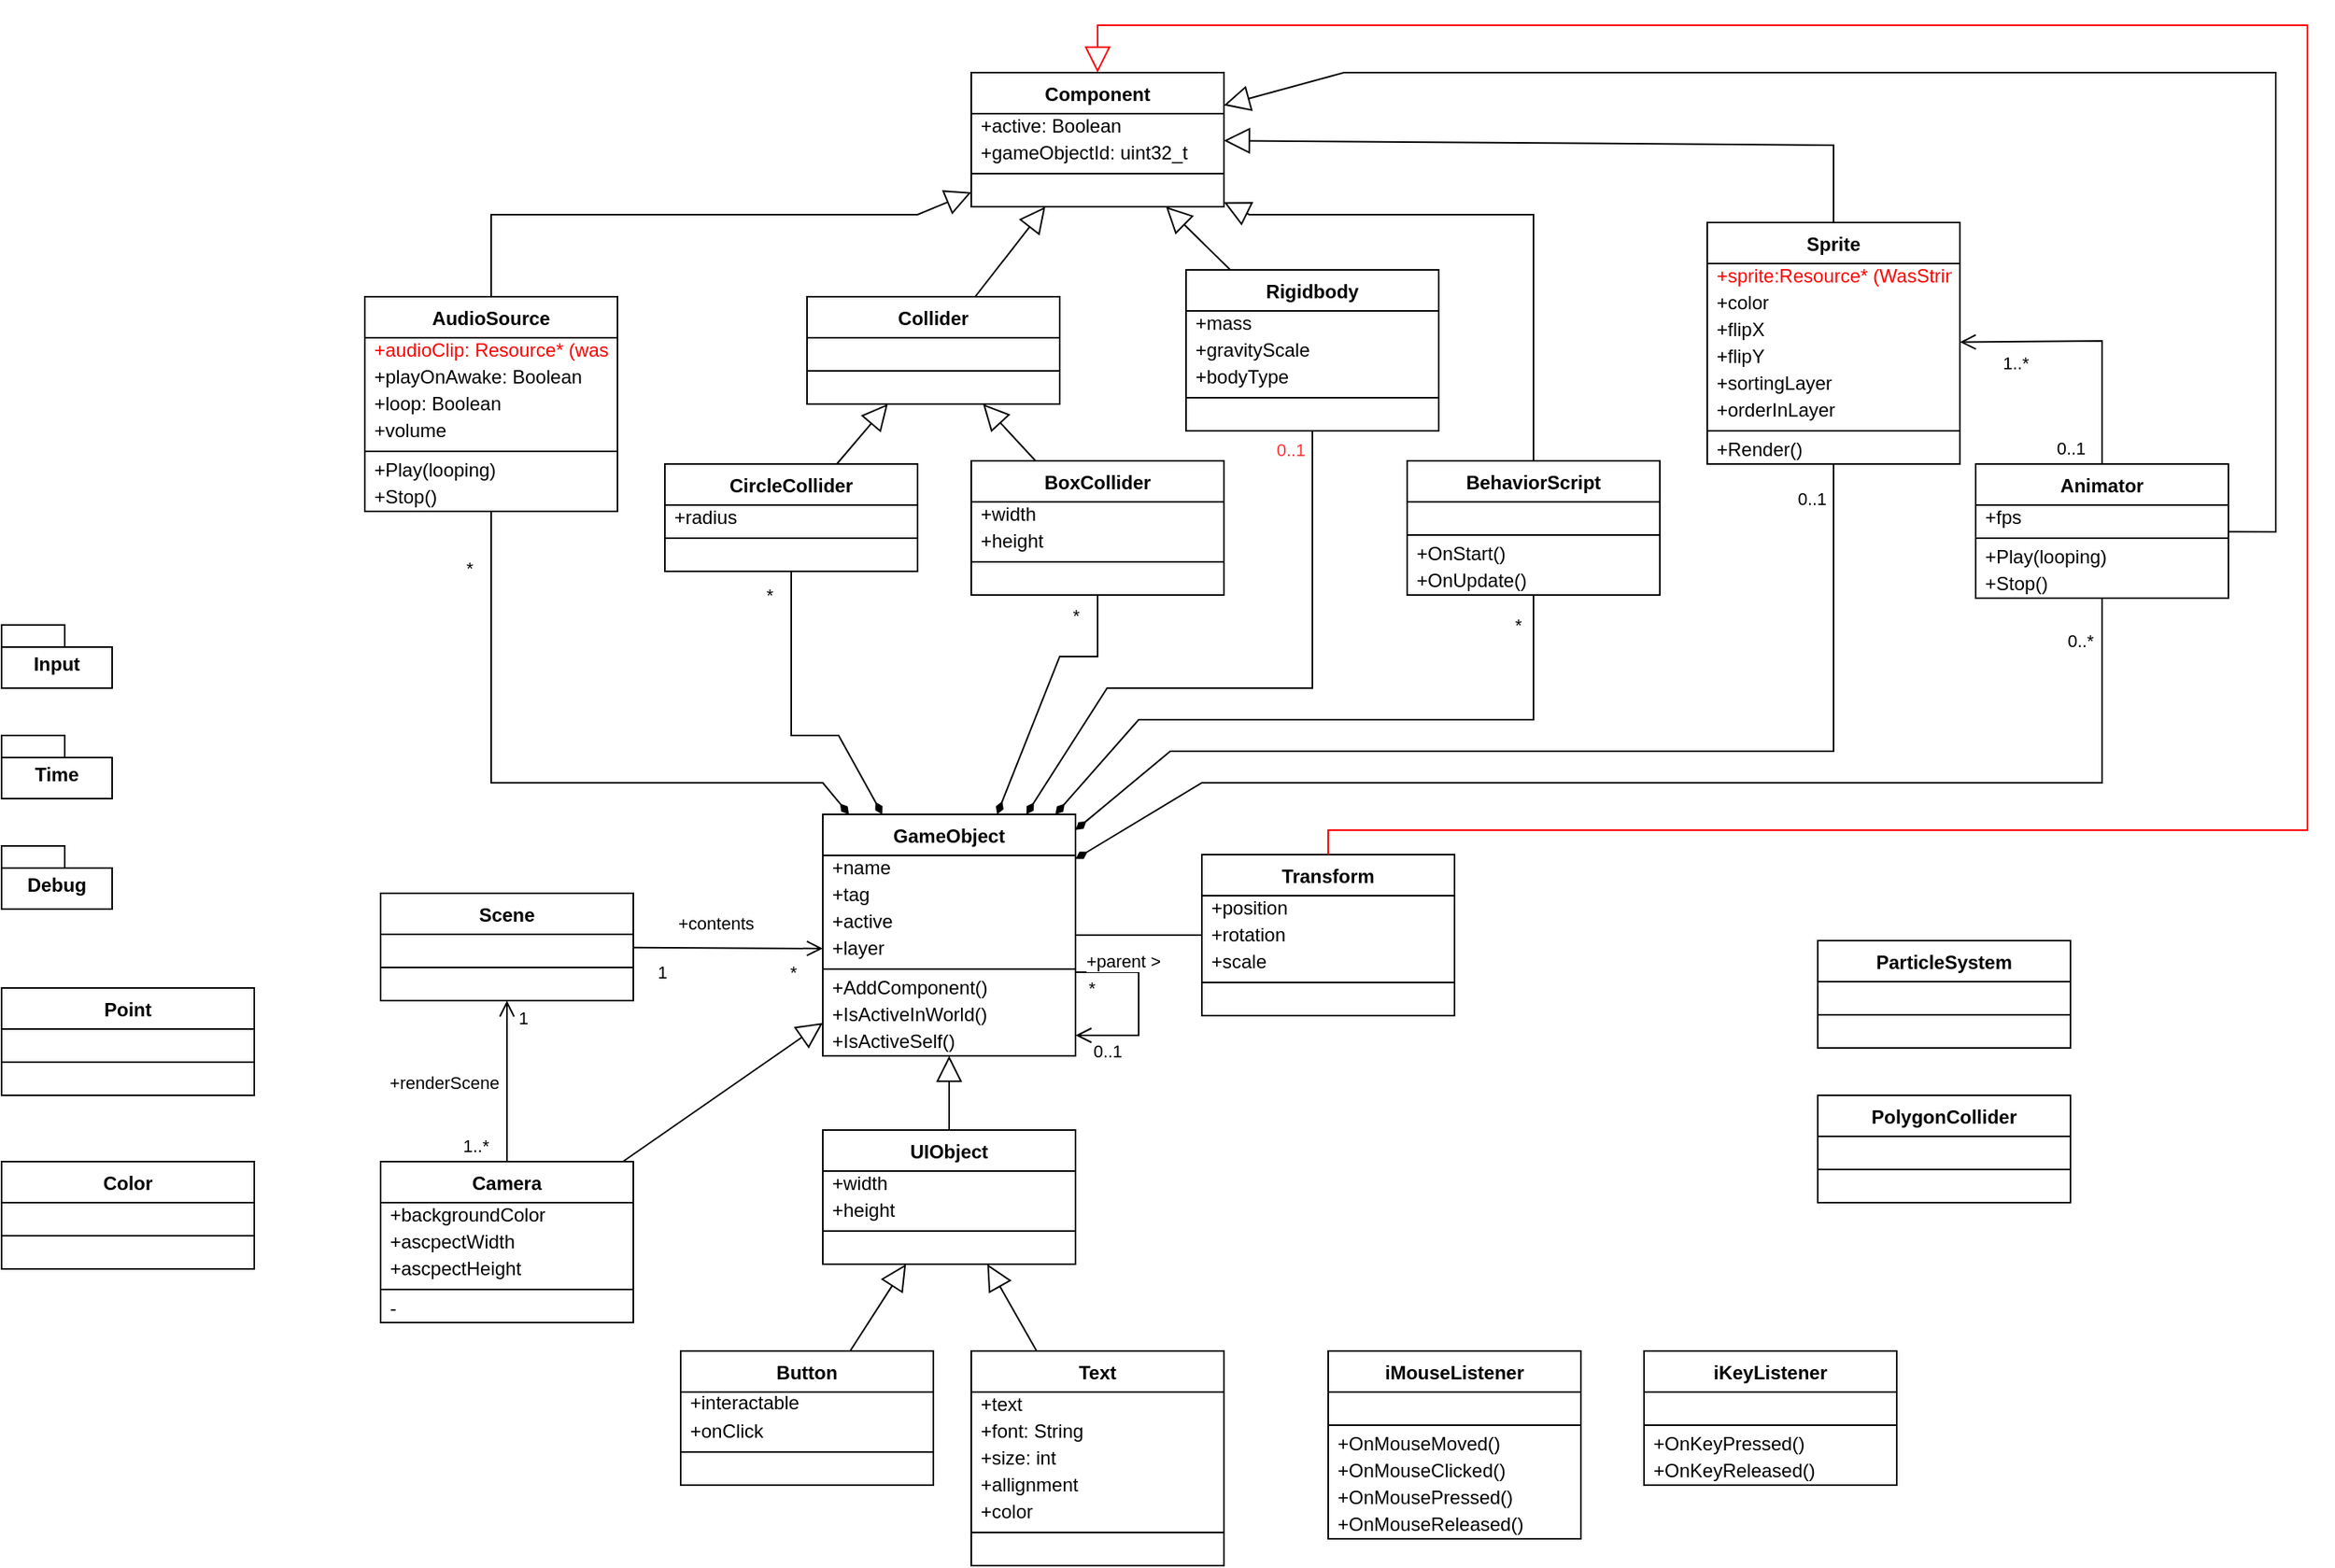 <mxfile version="24.7.17" pages="4">
  <diagram id="C5RBs43oDa-KdzZeNtuy" name="Main diagram">
    <mxGraphModel dx="2062" dy="731" grid="1" gridSize="10" guides="1" tooltips="1" connect="1" arrows="1" fold="1" page="1" pageScale="1" pageWidth="827" pageHeight="1169" math="0" shadow="0">
      <root>
        <mxCell id="WIyWlLk6GJQsqaUBKTNV-0" />
        <mxCell id="WIyWlLk6GJQsqaUBKTNV-1" parent="WIyWlLk6GJQsqaUBKTNV-0" />
        <mxCell id="zkfFHV4jXpPFQw0GAbJ--6" value="GameObject" style="swimlane;fontStyle=1;align=center;verticalAlign=top;childLayout=stackLayout;horizontal=1;startSize=26;horizontalStack=0;resizeParent=1;resizeLast=0;collapsible=1;marginBottom=0;rounded=0;shadow=0;strokeWidth=1;movable=1;resizable=1;rotatable=1;deletable=1;editable=1;locked=0;connectable=1;direction=east;" parent="WIyWlLk6GJQsqaUBKTNV-1" vertex="1">
          <mxGeometry x="320" y="540" width="160" height="153" as="geometry">
            <mxRectangle x="330" y="540" width="160" height="26" as="alternateBounds" />
          </mxGeometry>
        </mxCell>
        <mxCell id="zkfFHV4jXpPFQw0GAbJ--7" value="+name" style="text;align=left;verticalAlign=bottom;spacingLeft=4;spacingRight=4;overflow=hidden;rotatable=0;points=[[0,0.5],[1,0.5]];portConstraint=eastwest;movable=0;resizable=0;deletable=0;editable=0;locked=1;connectable=0;" parent="zkfFHV4jXpPFQw0GAbJ--6" vertex="1">
          <mxGeometry y="26" width="160" height="17" as="geometry" />
        </mxCell>
        <mxCell id="zkfFHV4jXpPFQw0GAbJ--8" value="+tag" style="text;align=left;verticalAlign=bottom;spacingLeft=4;spacingRight=4;overflow=hidden;rotatable=0;points=[[0,0.5],[1,0.5]];portConstraint=eastwest;rounded=0;shadow=0;html=0;movable=0;resizable=0;deletable=0;editable=0;locked=1;connectable=0;" parent="zkfFHV4jXpPFQw0GAbJ--6" vertex="1">
          <mxGeometry y="43" width="160" height="17" as="geometry" />
        </mxCell>
        <mxCell id="PVU13nk45NJB4w4DQgDw-1" value="+active" style="text;align=left;verticalAlign=bottom;spacingLeft=4;spacingRight=4;overflow=hidden;rotatable=0;points=[[0,0.5],[1,0.5]];portConstraint=eastwest;rounded=0;shadow=0;html=0;strokeWidth=1;horizontal=1;movable=0;resizable=0;deletable=0;editable=0;locked=1;connectable=0;" parent="zkfFHV4jXpPFQw0GAbJ--6" vertex="1">
          <mxGeometry y="60" width="160" height="17" as="geometry" />
        </mxCell>
        <mxCell id="PVU13nk45NJB4w4DQgDw-2" value="+layer" style="text;align=left;verticalAlign=bottom;spacingLeft=4;spacingRight=4;overflow=hidden;rotatable=0;points=[[0,0.5],[1,0.5]];portConstraint=eastwest;rounded=0;shadow=0;html=0;movable=0;resizable=0;deletable=0;editable=0;locked=1;connectable=0;" parent="zkfFHV4jXpPFQw0GAbJ--6" vertex="1">
          <mxGeometry y="77" width="160" height="17" as="geometry" />
        </mxCell>
        <mxCell id="zkfFHV4jXpPFQw0GAbJ--9" value="" style="line;html=1;strokeWidth=1;align=left;verticalAlign=middle;spacingTop=-1;spacingLeft=3;spacingRight=3;rotatable=0;labelPosition=right;points=[];portConstraint=eastwest;fontSize=12;perimeterSpacing=0;movable=0;resizable=0;deletable=0;editable=0;locked=1;connectable=0;" parent="zkfFHV4jXpPFQw0GAbJ--6" vertex="1">
          <mxGeometry y="94" width="160" height="8" as="geometry" />
        </mxCell>
        <mxCell id="zkfFHV4jXpPFQw0GAbJ--11" value="+AddComponent()" style="text;align=left;verticalAlign=bottom;spacingLeft=4;spacingRight=4;overflow=hidden;rotatable=0;points=[[0,0.5],[1,0.5]];portConstraint=eastwest;fontSize=12;movable=0;resizable=0;deletable=0;editable=0;locked=1;connectable=0;" parent="zkfFHV4jXpPFQw0GAbJ--6" vertex="1">
          <mxGeometry y="102" width="160" height="17" as="geometry" />
        </mxCell>
        <mxCell id="PVU13nk45NJB4w4DQgDw-3" value="+IsActiveInWorld()" style="text;align=left;verticalAlign=bottom;spacingLeft=4;spacingRight=4;overflow=hidden;rotatable=0;points=[[0,0.5],[1,0.5]];portConstraint=eastwest;fontSize=12;movable=0;resizable=0;deletable=0;editable=0;locked=1;connectable=0;" parent="zkfFHV4jXpPFQw0GAbJ--6" vertex="1">
          <mxGeometry y="119" width="160" height="17" as="geometry" />
        </mxCell>
        <mxCell id="PVU13nk45NJB4w4DQgDw-4" value="+IsActiveSelf()" style="text;align=left;verticalAlign=bottom;spacingLeft=4;spacingRight=4;overflow=hidden;rotatable=0;points=[[0,0.5],[1,0.5]];portConstraint=eastwest;fontSize=12;movable=0;resizable=0;deletable=0;editable=0;locked=1;connectable=0;" parent="zkfFHV4jXpPFQw0GAbJ--6" vertex="1">
          <mxGeometry y="136" width="160" height="17" as="geometry" />
        </mxCell>
        <mxCell id="PVU13nk45NJB4w4DQgDw-9" value="Scene" style="swimlane;fontStyle=1;align=center;verticalAlign=top;childLayout=stackLayout;horizontal=1;startSize=26;horizontalStack=0;resizeParent=1;resizeLast=0;collapsible=1;marginBottom=0;rounded=0;shadow=0;strokeWidth=1;movable=1;resizable=1;rotatable=1;deletable=1;editable=1;locked=0;connectable=1;direction=east;" parent="WIyWlLk6GJQsqaUBKTNV-1" vertex="1">
          <mxGeometry x="40" y="590" width="160" height="68" as="geometry">
            <mxRectangle x="330" y="540" width="160" height="26" as="alternateBounds" />
          </mxGeometry>
        </mxCell>
        <mxCell id="PVU13nk45NJB4w4DQgDw-82" style="text;align=left;verticalAlign=bottom;spacingLeft=4;spacingRight=4;overflow=hidden;rotatable=1;points=[[0,0.5],[1,0.5]];portConstraint=eastwest;rounded=0;shadow=0;html=0;strokeWidth=1;horizontal=1;movable=1;resizable=1;deletable=1;editable=1;locked=0;connectable=1;" parent="PVU13nk45NJB4w4DQgDw-9" vertex="1">
          <mxGeometry y="26" width="160" height="17" as="geometry" />
        </mxCell>
        <mxCell id="PVU13nk45NJB4w4DQgDw-14" value="" style="line;html=1;strokeWidth=1;align=left;verticalAlign=middle;spacingTop=-1;spacingLeft=3;spacingRight=3;rotatable=1;labelPosition=right;points=[];portConstraint=eastwest;fontSize=12;perimeterSpacing=0;movable=1;resizable=1;deletable=1;editable=1;locked=0;connectable=1;verticalLabelPosition=middle;" parent="PVU13nk45NJB4w4DQgDw-9" vertex="1">
          <mxGeometry y="43" width="160" height="8" as="geometry" />
        </mxCell>
        <mxCell id="PVU13nk45NJB4w4DQgDw-81" style="text;align=left;verticalAlign=bottom;spacingLeft=4;spacingRight=4;overflow=hidden;rotatable=1;points=[[0,0.5],[1,0.5]];portConstraint=eastwest;rounded=0;shadow=0;html=0;strokeWidth=1;horizontal=1;movable=1;resizable=1;deletable=1;editable=1;locked=0;connectable=1;" parent="PVU13nk45NJB4w4DQgDw-9" vertex="1">
          <mxGeometry y="51" width="160" height="17" as="geometry" />
        </mxCell>
        <mxCell id="PVU13nk45NJB4w4DQgDw-28" value="" style="endArrow=open;html=1;rounded=0;movable=1;resizable=1;rotatable=1;deletable=1;editable=1;locked=0;connectable=1;endFill=0;endSize=8;" parent="WIyWlLk6GJQsqaUBKTNV-1" source="PVU13nk45NJB4w4DQgDw-9" target="zkfFHV4jXpPFQw0GAbJ--6" edge="1">
          <mxGeometry width="50" height="50" relative="1" as="geometry">
            <mxPoint x="260" y="580" as="sourcePoint" />
            <mxPoint x="290" y="590" as="targetPoint" />
            <Array as="points">
              <mxPoint x="320" y="625" />
            </Array>
          </mxGeometry>
        </mxCell>
        <mxCell id="PVU13nk45NJB4w4DQgDw-39" value="+contents" style="edgeLabel;html=1;align=center;verticalAlign=middle;resizable=0;points=[];" parent="PVU13nk45NJB4w4DQgDw-28" vertex="1" connectable="0">
          <mxGeometry x="-0.141" y="-1" relative="1" as="geometry">
            <mxPoint y="-17" as="offset" />
          </mxGeometry>
        </mxCell>
        <mxCell id="PVU13nk45NJB4w4DQgDw-40" value="1" style="edgeLabel;html=1;align=center;verticalAlign=middle;resizable=0;points=[];" parent="PVU13nk45NJB4w4DQgDw-28" vertex="1" connectable="0">
          <mxGeometry x="-0.712" y="-1" relative="1" as="geometry">
            <mxPoint y="14" as="offset" />
          </mxGeometry>
        </mxCell>
        <mxCell id="PVU13nk45NJB4w4DQgDw-41" value="*" style="edgeLabel;html=1;align=center;verticalAlign=middle;resizable=0;points=[];" parent="PVU13nk45NJB4w4DQgDw-28" vertex="1" connectable="0">
          <mxGeometry x="0.621" y="-1" relative="1" as="geometry">
            <mxPoint x="3" y="14" as="offset" />
          </mxGeometry>
        </mxCell>
        <mxCell id="PVU13nk45NJB4w4DQgDw-34" value="Camera" style="swimlane;fontStyle=1;align=center;verticalAlign=top;childLayout=stackLayout;horizontal=1;startSize=26;horizontalStack=0;resizeParent=1;resizeLast=0;collapsible=1;marginBottom=0;rounded=0;shadow=0;strokeWidth=1;movable=1;resizable=1;rotatable=1;deletable=1;editable=1;locked=0;connectable=1;direction=east;" parent="WIyWlLk6GJQsqaUBKTNV-1" vertex="1">
          <mxGeometry x="40" y="760" width="160" height="102" as="geometry">
            <mxRectangle x="330" y="540" width="160" height="26" as="alternateBounds" />
          </mxGeometry>
        </mxCell>
        <mxCell id="PVU13nk45NJB4w4DQgDw-78" value="+backgroundColor" style="text;align=left;verticalAlign=bottom;spacingLeft=4;spacingRight=4;overflow=hidden;rotatable=1;points=[[0,0.5],[1,0.5]];portConstraint=eastwest;rounded=0;shadow=0;html=0;strokeWidth=1;horizontal=1;movable=1;resizable=1;deletable=1;editable=1;locked=0;connectable=1;" parent="PVU13nk45NJB4w4DQgDw-34" vertex="1">
          <mxGeometry y="26" width="160" height="17" as="geometry" />
        </mxCell>
        <mxCell id="PVU13nk45NJB4w4DQgDw-77" value="+ascpectWidth" style="text;align=left;verticalAlign=bottom;spacingLeft=4;spacingRight=4;overflow=hidden;rotatable=1;points=[[0,0.5],[1,0.5]];portConstraint=eastwest;rounded=0;shadow=0;html=0;strokeWidth=1;horizontal=1;movable=1;resizable=1;deletable=1;editable=1;locked=0;connectable=1;" parent="PVU13nk45NJB4w4DQgDw-34" vertex="1">
          <mxGeometry y="43" width="160" height="17" as="geometry" />
        </mxCell>
        <mxCell id="PVU13nk45NJB4w4DQgDw-35" value="+ascpectHeight" style="text;align=left;verticalAlign=bottom;spacingLeft=4;spacingRight=4;overflow=hidden;rotatable=1;points=[[0,0.5],[1,0.5]];portConstraint=eastwest;rounded=0;shadow=0;html=0;strokeWidth=1;horizontal=1;movable=1;resizable=1;deletable=1;editable=1;locked=0;connectable=1;" parent="PVU13nk45NJB4w4DQgDw-34" vertex="1">
          <mxGeometry y="60" width="160" height="17" as="geometry" />
        </mxCell>
        <mxCell id="PVU13nk45NJB4w4DQgDw-36" value="" style="line;html=1;strokeWidth=1;align=left;verticalAlign=middle;spacingTop=-1;spacingLeft=3;spacingRight=3;rotatable=1;labelPosition=right;points=[];portConstraint=eastwest;fontSize=12;perimeterSpacing=0;movable=1;resizable=1;deletable=1;editable=1;locked=0;connectable=1;verticalLabelPosition=middle;" parent="PVU13nk45NJB4w4DQgDw-34" vertex="1">
          <mxGeometry y="77" width="160" height="8" as="geometry" />
        </mxCell>
        <mxCell id="PVU13nk45NJB4w4DQgDw-37" value="-" style="text;align=left;verticalAlign=bottom;spacingLeft=4;spacingRight=4;overflow=hidden;rotatable=1;points=[[0,0.5],[1,0.5]];portConstraint=eastwest;rounded=0;shadow=0;html=0;strokeWidth=1;horizontal=1;movable=1;resizable=1;deletable=1;editable=1;locked=0;connectable=1;" parent="PVU13nk45NJB4w4DQgDw-34" vertex="1">
          <mxGeometry y="85" width="160" height="17" as="geometry" />
        </mxCell>
        <mxCell id="PVU13nk45NJB4w4DQgDw-46" value="" style="endArrow=open;html=1;rounded=0;movable=1;resizable=1;rotatable=1;deletable=1;editable=1;locked=0;connectable=1;endFill=0;endSize=8;" parent="WIyWlLk6GJQsqaUBKTNV-1" source="PVU13nk45NJB4w4DQgDw-34" target="PVU13nk45NJB4w4DQgDw-9" edge="1">
          <mxGeometry width="50" height="50" relative="1" as="geometry">
            <mxPoint x="210" y="635" as="sourcePoint" />
            <mxPoint x="140" y="660" as="targetPoint" />
            <Array as="points" />
          </mxGeometry>
        </mxCell>
        <mxCell id="PVU13nk45NJB4w4DQgDw-47" value="+renderScene" style="edgeLabel;html=1;align=center;verticalAlign=middle;resizable=0;points=[];" parent="PVU13nk45NJB4w4DQgDw-46" vertex="1" connectable="0">
          <mxGeometry x="-0.141" y="-1" relative="1" as="geometry">
            <mxPoint x="-41" y="-6" as="offset" />
          </mxGeometry>
        </mxCell>
        <mxCell id="PVU13nk45NJB4w4DQgDw-48" value="1..*" style="edgeLabel;html=1;align=center;verticalAlign=middle;resizable=0;points=[];" parent="PVU13nk45NJB4w4DQgDw-46" vertex="1" connectable="0">
          <mxGeometry x="-0.712" y="-1" relative="1" as="geometry">
            <mxPoint x="-21" y="4" as="offset" />
          </mxGeometry>
        </mxCell>
        <mxCell id="PVU13nk45NJB4w4DQgDw-49" value="1" style="edgeLabel;html=1;align=center;verticalAlign=middle;resizable=0;points=[];" parent="PVU13nk45NJB4w4DQgDw-46" vertex="1" connectable="0">
          <mxGeometry x="0.621" y="-1" relative="1" as="geometry">
            <mxPoint x="9" y="-9" as="offset" />
          </mxGeometry>
        </mxCell>
        <mxCell id="PVU13nk45NJB4w4DQgDw-50" value="" style="endArrow=block;html=1;rounded=0;movable=1;resizable=1;rotatable=1;deletable=1;editable=1;locked=0;connectable=1;endFill=0;strokeWidth=1;endSize=14;" parent="WIyWlLk6GJQsqaUBKTNV-1" source="PVU13nk45NJB4w4DQgDw-34" target="zkfFHV4jXpPFQw0GAbJ--6" edge="1">
          <mxGeometry width="50" height="50" relative="1" as="geometry">
            <mxPoint x="130" y="770" as="sourcePoint" />
            <mxPoint x="290" y="670" as="targetPoint" />
            <Array as="points" />
          </mxGeometry>
        </mxCell>
        <mxCell id="PVU13nk45NJB4w4DQgDw-54" value="UIObject" style="swimlane;fontStyle=1;align=center;verticalAlign=top;childLayout=stackLayout;horizontal=1;startSize=26;horizontalStack=0;resizeParent=1;resizeLast=0;collapsible=1;marginBottom=0;rounded=0;shadow=0;strokeWidth=1;movable=1;resizable=1;rotatable=1;deletable=1;editable=1;locked=0;connectable=1;direction=east;" parent="WIyWlLk6GJQsqaUBKTNV-1" vertex="1">
          <mxGeometry x="320" y="740" width="160" height="85" as="geometry">
            <mxRectangle x="330" y="540" width="160" height="26" as="alternateBounds" />
          </mxGeometry>
        </mxCell>
        <mxCell id="PVU13nk45NJB4w4DQgDw-86" value="+width" style="text;align=left;verticalAlign=bottom;spacingLeft=4;spacingRight=4;overflow=hidden;rotatable=1;points=[[0,0.5],[1,0.5]];portConstraint=eastwest;rounded=0;shadow=0;html=0;strokeWidth=1;horizontal=1;movable=1;resizable=1;deletable=1;editable=1;locked=0;connectable=1;" parent="PVU13nk45NJB4w4DQgDw-54" vertex="1">
          <mxGeometry y="26" width="160" height="17" as="geometry" />
        </mxCell>
        <mxCell id="PVU13nk45NJB4w4DQgDw-55" value="+height" style="text;align=left;verticalAlign=bottom;spacingLeft=4;spacingRight=4;overflow=hidden;rotatable=1;points=[[0,0.5],[1,0.5]];portConstraint=eastwest;rounded=0;shadow=0;html=0;strokeWidth=1;horizontal=1;movable=1;resizable=1;deletable=1;editable=1;locked=0;connectable=1;" parent="PVU13nk45NJB4w4DQgDw-54" vertex="1">
          <mxGeometry y="43" width="160" height="17" as="geometry" />
        </mxCell>
        <mxCell id="PVU13nk45NJB4w4DQgDw-56" value="" style="line;html=1;strokeWidth=1;align=left;verticalAlign=middle;spacingTop=-1;spacingLeft=3;spacingRight=3;rotatable=1;labelPosition=right;points=[];portConstraint=eastwest;fontSize=12;perimeterSpacing=0;movable=1;resizable=1;deletable=1;editable=1;locked=0;connectable=1;verticalLabelPosition=middle;" parent="PVU13nk45NJB4w4DQgDw-54" vertex="1">
          <mxGeometry y="60" width="160" height="8" as="geometry" />
        </mxCell>
        <mxCell id="PVU13nk45NJB4w4DQgDw-85" style="text;align=left;verticalAlign=bottom;spacingLeft=4;spacingRight=4;overflow=hidden;rotatable=1;points=[[0,0.5],[1,0.5]];portConstraint=eastwest;rounded=0;shadow=0;html=0;strokeWidth=1;horizontal=1;movable=1;resizable=1;deletable=1;editable=1;locked=0;connectable=1;" parent="PVU13nk45NJB4w4DQgDw-54" vertex="1">
          <mxGeometry y="68" width="160" height="17" as="geometry" />
        </mxCell>
        <mxCell id="PVU13nk45NJB4w4DQgDw-58" value="Button" style="swimlane;fontStyle=1;align=center;verticalAlign=top;childLayout=stackLayout;horizontal=1;startSize=26;horizontalStack=0;resizeParent=1;resizeLast=0;collapsible=1;marginBottom=0;rounded=0;shadow=0;strokeWidth=1;movable=1;resizable=1;rotatable=1;deletable=1;editable=1;locked=0;connectable=1;direction=east;" parent="WIyWlLk6GJQsqaUBKTNV-1" vertex="1">
          <mxGeometry x="230" y="880" width="160" height="85" as="geometry">
            <mxRectangle x="330" y="540" width="160" height="26" as="alternateBounds" />
          </mxGeometry>
        </mxCell>
        <mxCell id="PVU13nk45NJB4w4DQgDw-87" value="+interactable&#xa;" style="text;align=left;verticalAlign=bottom;spacingLeft=4;spacingRight=4;overflow=hidden;rotatable=1;points=[[0,0.5],[1,0.5]];portConstraint=eastwest;rounded=0;shadow=0;html=0;strokeWidth=1;horizontal=1;movable=1;resizable=1;deletable=1;editable=1;locked=0;connectable=1;" parent="PVU13nk45NJB4w4DQgDw-58" vertex="1">
          <mxGeometry y="26" width="160" height="17" as="geometry" />
        </mxCell>
        <mxCell id="PVU13nk45NJB4w4DQgDw-59" value="+onClick" style="text;align=left;verticalAlign=bottom;spacingLeft=4;spacingRight=4;overflow=hidden;rotatable=1;points=[[0,0.5],[1,0.5]];portConstraint=eastwest;rounded=0;shadow=0;html=0;strokeWidth=1;horizontal=1;movable=1;resizable=1;deletable=1;editable=1;locked=0;connectable=1;" parent="PVU13nk45NJB4w4DQgDw-58" vertex="1">
          <mxGeometry y="43" width="160" height="17" as="geometry" />
        </mxCell>
        <mxCell id="PVU13nk45NJB4w4DQgDw-60" value="" style="line;html=1;strokeWidth=1;align=left;verticalAlign=middle;spacingTop=-1;spacingLeft=3;spacingRight=3;rotatable=1;labelPosition=right;points=[];portConstraint=eastwest;fontSize=12;perimeterSpacing=0;movable=1;resizable=1;deletable=1;editable=1;locked=0;connectable=1;verticalLabelPosition=middle;" parent="PVU13nk45NJB4w4DQgDw-58" vertex="1">
          <mxGeometry y="60" width="160" height="8" as="geometry" />
        </mxCell>
        <mxCell id="PVU13nk45NJB4w4DQgDw-83" style="text;align=left;verticalAlign=bottom;spacingLeft=4;spacingRight=4;overflow=hidden;rotatable=1;points=[[0,0.5],[1,0.5]];portConstraint=eastwest;rounded=0;shadow=0;html=0;strokeWidth=1;horizontal=1;movable=1;resizable=1;deletable=1;editable=1;locked=0;connectable=1;" parent="PVU13nk45NJB4w4DQgDw-58" vertex="1">
          <mxGeometry y="68" width="160" height="17" as="geometry" />
        </mxCell>
        <mxCell id="PVU13nk45NJB4w4DQgDw-62" value="Text" style="swimlane;fontStyle=1;align=center;verticalAlign=top;childLayout=stackLayout;horizontal=1;startSize=26;horizontalStack=0;resizeParent=1;resizeLast=0;collapsible=1;marginBottom=0;rounded=0;shadow=0;strokeWidth=1;movable=1;resizable=1;rotatable=1;deletable=1;editable=1;locked=0;connectable=1;direction=east;" parent="WIyWlLk6GJQsqaUBKTNV-1" vertex="1">
          <mxGeometry x="414" y="880" width="160" height="136" as="geometry">
            <mxRectangle x="330" y="540" width="160" height="26" as="alternateBounds" />
          </mxGeometry>
        </mxCell>
        <mxCell id="PVU13nk45NJB4w4DQgDw-93" value="+text" style="text;align=left;verticalAlign=bottom;spacingLeft=4;spacingRight=4;overflow=hidden;rotatable=1;points=[[0,0.5],[1,0.5]];portConstraint=eastwest;rounded=0;shadow=0;html=0;strokeWidth=1;horizontal=1;movable=1;resizable=1;deletable=1;editable=1;locked=0;connectable=1;" parent="PVU13nk45NJB4w4DQgDw-62" vertex="1">
          <mxGeometry y="26" width="160" height="17" as="geometry" />
        </mxCell>
        <mxCell id="PVU13nk45NJB4w4DQgDw-92" value="+font: String" style="text;align=left;verticalAlign=bottom;spacingLeft=4;spacingRight=4;overflow=hidden;rotatable=1;points=[[0,0.5],[1,0.5]];portConstraint=eastwest;rounded=0;shadow=0;html=0;strokeWidth=1;horizontal=1;movable=1;resizable=1;deletable=1;editable=1;locked=0;connectable=1;" parent="PVU13nk45NJB4w4DQgDw-62" vertex="1">
          <mxGeometry y="43" width="160" height="17" as="geometry" />
        </mxCell>
        <mxCell id="PVU13nk45NJB4w4DQgDw-91" value="+size: int" style="text;align=left;verticalAlign=bottom;spacingLeft=4;spacingRight=4;overflow=hidden;rotatable=1;points=[[0,0.5],[1,0.5]];portConstraint=eastwest;rounded=0;shadow=0;html=0;strokeWidth=1;horizontal=1;movable=1;resizable=1;deletable=1;editable=1;locked=0;connectable=1;" parent="PVU13nk45NJB4w4DQgDw-62" vertex="1">
          <mxGeometry y="60" width="160" height="17" as="geometry" />
        </mxCell>
        <mxCell id="PVU13nk45NJB4w4DQgDw-90" value="+allignment" style="text;align=left;verticalAlign=bottom;spacingLeft=4;spacingRight=4;overflow=hidden;rotatable=1;points=[[0,0.5],[1,0.5]];portConstraint=eastwest;rounded=0;shadow=0;html=0;strokeWidth=1;horizontal=1;movable=1;resizable=1;deletable=1;editable=1;locked=0;connectable=1;" parent="PVU13nk45NJB4w4DQgDw-62" vertex="1">
          <mxGeometry y="77" width="160" height="17" as="geometry" />
        </mxCell>
        <mxCell id="PVU13nk45NJB4w4DQgDw-89" value="+color" style="text;align=left;verticalAlign=bottom;spacingLeft=4;spacingRight=4;overflow=hidden;rotatable=1;points=[[0,0.5],[1,0.5]];portConstraint=eastwest;rounded=0;shadow=0;html=0;strokeWidth=1;horizontal=1;movable=1;resizable=1;deletable=1;editable=1;locked=0;connectable=1;" parent="PVU13nk45NJB4w4DQgDw-62" vertex="1">
          <mxGeometry y="94" width="160" height="17" as="geometry" />
        </mxCell>
        <mxCell id="PVU13nk45NJB4w4DQgDw-64" value="" style="line;html=1;strokeWidth=1;align=left;verticalAlign=middle;spacingTop=-1;spacingLeft=3;spacingRight=3;rotatable=1;labelPosition=right;points=[];portConstraint=eastwest;fontSize=12;perimeterSpacing=0;movable=1;resizable=1;deletable=1;editable=1;locked=0;connectable=1;verticalLabelPosition=middle;" parent="PVU13nk45NJB4w4DQgDw-62" vertex="1">
          <mxGeometry y="111" width="160" height="8" as="geometry" />
        </mxCell>
        <mxCell id="PVU13nk45NJB4w4DQgDw-84" style="text;align=left;verticalAlign=bottom;spacingLeft=4;spacingRight=4;overflow=hidden;rotatable=1;points=[[0,0.5],[1,0.5]];portConstraint=eastwest;rounded=0;shadow=0;html=0;strokeWidth=1;horizontal=1;movable=1;resizable=1;deletable=1;editable=1;locked=0;connectable=1;" parent="PVU13nk45NJB4w4DQgDw-62" vertex="1">
          <mxGeometry y="119" width="160" height="17" as="geometry" />
        </mxCell>
        <mxCell id="PVU13nk45NJB4w4DQgDw-66" value="" style="endArrow=block;html=1;rounded=0;movable=1;resizable=1;rotatable=1;deletable=1;editable=1;locked=0;connectable=1;endFill=0;strokeWidth=1;endSize=14;" parent="WIyWlLk6GJQsqaUBKTNV-1" source="PVU13nk45NJB4w4DQgDw-54" target="zkfFHV4jXpPFQw0GAbJ--6" edge="1">
          <mxGeometry width="50" height="50" relative="1" as="geometry">
            <mxPoint x="210" y="770" as="sourcePoint" />
            <mxPoint x="330" y="678" as="targetPoint" />
            <Array as="points" />
          </mxGeometry>
        </mxCell>
        <mxCell id="PVU13nk45NJB4w4DQgDw-67" value="" style="endArrow=block;html=1;rounded=0;movable=1;resizable=1;rotatable=1;deletable=1;editable=1;locked=0;connectable=1;endFill=0;strokeWidth=1;endSize=14;" parent="WIyWlLk6GJQsqaUBKTNV-1" source="PVU13nk45NJB4w4DQgDw-58" target="PVU13nk45NJB4w4DQgDw-54" edge="1">
          <mxGeometry width="50" height="50" relative="1" as="geometry">
            <mxPoint x="195" y="780" as="sourcePoint" />
            <mxPoint x="384" y="810" as="targetPoint" />
            <Array as="points" />
          </mxGeometry>
        </mxCell>
        <mxCell id="PVU13nk45NJB4w4DQgDw-68" value="" style="endArrow=block;html=1;rounded=0;movable=1;resizable=1;rotatable=1;deletable=1;editable=1;locked=0;connectable=1;endFill=0;strokeWidth=1;endSize=14;" parent="WIyWlLk6GJQsqaUBKTNV-1" source="PVU13nk45NJB4w4DQgDw-62" target="PVU13nk45NJB4w4DQgDw-54" edge="1">
          <mxGeometry width="50" height="50" relative="1" as="geometry">
            <mxPoint x="205" y="790" as="sourcePoint" />
            <mxPoint x="350" y="698" as="targetPoint" />
            <Array as="points" />
          </mxGeometry>
        </mxCell>
        <mxCell id="PVU13nk45NJB4w4DQgDw-102" value="" style="endArrow=open;html=1;rounded=0;strokeColor=default;align=center;verticalAlign=middle;fontFamily=Helvetica;fontSize=11;fontColor=default;labelBackgroundColor=default;resizable=1;endFill=0;endSize=8;" parent="WIyWlLk6GJQsqaUBKTNV-1" edge="1">
          <mxGeometry width="50" height="50" relative="1" as="geometry">
            <mxPoint x="480" y="640" as="sourcePoint" />
            <mxPoint x="480" y="680" as="targetPoint" />
            <Array as="points">
              <mxPoint x="520" y="640" />
              <mxPoint x="520" y="680" />
            </Array>
          </mxGeometry>
        </mxCell>
        <mxCell id="PVU13nk45NJB4w4DQgDw-103" value="+parent &amp;gt;" style="edgeLabel;html=1;align=center;verticalAlign=middle;resizable=0;points=[];" parent="PVU13nk45NJB4w4DQgDw-102" vertex="1" connectable="0">
          <mxGeometry x="-0.719" y="3" relative="1" as="geometry">
            <mxPoint x="13" y="-4" as="offset" />
          </mxGeometry>
        </mxCell>
        <mxCell id="PVU13nk45NJB4w4DQgDw-104" value="*" style="edgeLabel;html=1;align=center;verticalAlign=middle;resizable=0;points=[];" parent="PVU13nk45NJB4w4DQgDw-102" vertex="1" connectable="0">
          <mxGeometry x="-0.09" y="1" relative="1" as="geometry">
            <mxPoint x="-31" y="-5" as="offset" />
          </mxGeometry>
        </mxCell>
        <mxCell id="PVU13nk45NJB4w4DQgDw-105" value="0..1" style="edgeLabel;html=1;align=center;verticalAlign=middle;resizable=0;points=[];" parent="PVU13nk45NJB4w4DQgDw-102" vertex="1" connectable="0">
          <mxGeometry y="1" relative="1" as="geometry">
            <mxPoint x="-21" y="30" as="offset" />
          </mxGeometry>
        </mxCell>
        <mxCell id="PVU13nk45NJB4w4DQgDw-106" value="Transform" style="swimlane;fontStyle=1;align=center;verticalAlign=top;childLayout=stackLayout;horizontal=1;startSize=26;horizontalStack=0;resizeParent=1;resizeLast=0;collapsible=1;marginBottom=0;rounded=0;shadow=0;strokeWidth=1;movable=1;resizable=1;rotatable=1;deletable=1;editable=1;locked=0;connectable=1;direction=east;" parent="WIyWlLk6GJQsqaUBKTNV-1" vertex="1">
          <mxGeometry x="560" y="565.5" width="160" height="102" as="geometry">
            <mxRectangle x="330" y="540" width="160" height="26" as="alternateBounds" />
          </mxGeometry>
        </mxCell>
        <mxCell id="PVU13nk45NJB4w4DQgDw-111" value="+position" style="text;align=left;verticalAlign=bottom;spacingLeft=4;spacingRight=4;overflow=hidden;rotatable=1;points=[[0,0.5],[1,0.5]];portConstraint=eastwest;rounded=0;shadow=0;html=0;strokeWidth=1;horizontal=1;movable=1;resizable=1;deletable=1;editable=1;locked=0;connectable=1;" parent="PVU13nk45NJB4w4DQgDw-106" vertex="1">
          <mxGeometry y="26" width="160" height="17" as="geometry" />
        </mxCell>
        <mxCell id="PVU13nk45NJB4w4DQgDw-110" value="+rotation" style="text;align=left;verticalAlign=bottom;spacingLeft=4;spacingRight=4;overflow=hidden;rotatable=1;points=[[0,0.5],[1,0.5]];portConstraint=eastwest;rounded=0;shadow=0;html=0;strokeWidth=1;horizontal=1;movable=1;resizable=1;deletable=1;editable=1;locked=0;connectable=1;" parent="PVU13nk45NJB4w4DQgDw-106" vertex="1">
          <mxGeometry y="43" width="160" height="17" as="geometry" />
        </mxCell>
        <mxCell id="PVU13nk45NJB4w4DQgDw-107" value="+scale" style="text;align=left;verticalAlign=bottom;spacingLeft=4;spacingRight=4;overflow=hidden;rotatable=1;points=[[0,0.5],[1,0.5]];portConstraint=eastwest;rounded=0;shadow=0;html=0;strokeWidth=1;horizontal=1;movable=1;resizable=1;deletable=1;editable=1;locked=0;connectable=1;" parent="PVU13nk45NJB4w4DQgDw-106" vertex="1">
          <mxGeometry y="60" width="160" height="17" as="geometry" />
        </mxCell>
        <mxCell id="PVU13nk45NJB4w4DQgDw-108" value="" style="line;html=1;strokeWidth=1;align=left;verticalAlign=middle;spacingTop=-1;spacingLeft=3;spacingRight=3;rotatable=1;labelPosition=right;points=[];portConstraint=eastwest;fontSize=12;perimeterSpacing=0;movable=1;resizable=1;deletable=1;editable=1;locked=0;connectable=1;verticalLabelPosition=middle;" parent="PVU13nk45NJB4w4DQgDw-106" vertex="1">
          <mxGeometry y="77" width="160" height="8" as="geometry" />
        </mxCell>
        <mxCell id="PVU13nk45NJB4w4DQgDw-109" style="text;align=left;verticalAlign=bottom;spacingLeft=4;spacingRight=4;overflow=hidden;rotatable=1;points=[[0,0.5],[1,0.5]];portConstraint=eastwest;rounded=0;shadow=0;html=0;strokeWidth=1;horizontal=1;movable=1;resizable=1;deletable=1;editable=1;locked=0;connectable=1;" parent="PVU13nk45NJB4w4DQgDw-106" vertex="1">
          <mxGeometry y="85" width="160" height="17" as="geometry" />
        </mxCell>
        <mxCell id="PVU13nk45NJB4w4DQgDw-112" value="" style="endArrow=none;html=1;rounded=0;" parent="WIyWlLk6GJQsqaUBKTNV-1" source="zkfFHV4jXpPFQw0GAbJ--6" target="PVU13nk45NJB4w4DQgDw-106" edge="1">
          <mxGeometry width="50" height="50" relative="1" as="geometry">
            <mxPoint x="510" y="610" as="sourcePoint" />
            <mxPoint x="560" y="560" as="targetPoint" />
          </mxGeometry>
        </mxCell>
        <mxCell id="PVU13nk45NJB4w4DQgDw-113" value="iMouseListener" style="swimlane;fontStyle=1;align=center;verticalAlign=top;childLayout=stackLayout;horizontal=1;startSize=26;horizontalStack=0;resizeParent=1;resizeLast=0;collapsible=1;marginBottom=0;rounded=0;shadow=0;strokeWidth=1;movable=1;resizable=1;rotatable=1;deletable=1;editable=1;locked=0;connectable=1;direction=east;" parent="WIyWlLk6GJQsqaUBKTNV-1" vertex="1">
          <mxGeometry x="640" y="880" width="160" height="119" as="geometry">
            <mxRectangle x="330" y="540" width="160" height="26" as="alternateBounds" />
          </mxGeometry>
        </mxCell>
        <mxCell id="PVU13nk45NJB4w4DQgDw-114" style="text;align=left;verticalAlign=bottom;spacingLeft=4;spacingRight=4;overflow=hidden;rotatable=1;points=[[0,0.5],[1,0.5]];portConstraint=eastwest;rounded=0;shadow=0;html=0;strokeWidth=1;horizontal=1;movable=1;resizable=1;deletable=1;editable=1;locked=0;connectable=1;" parent="PVU13nk45NJB4w4DQgDw-113" vertex="1">
          <mxGeometry y="26" width="160" height="17" as="geometry" />
        </mxCell>
        <mxCell id="PVU13nk45NJB4w4DQgDw-115" value="" style="line;html=1;strokeWidth=1;align=left;verticalAlign=middle;spacingTop=-1;spacingLeft=3;spacingRight=3;rotatable=1;labelPosition=right;points=[];portConstraint=eastwest;fontSize=12;perimeterSpacing=0;movable=1;resizable=1;deletable=1;editable=1;locked=0;connectable=1;verticalLabelPosition=middle;" parent="PVU13nk45NJB4w4DQgDw-113" vertex="1">
          <mxGeometry y="43" width="160" height="8" as="geometry" />
        </mxCell>
        <mxCell id="PVU13nk45NJB4w4DQgDw-116" value="+OnMouseMoved()" style="text;align=left;verticalAlign=bottom;spacingLeft=4;spacingRight=4;overflow=hidden;rotatable=1;points=[[0,0.5],[1,0.5]];portConstraint=eastwest;rounded=0;shadow=0;html=0;strokeWidth=1;horizontal=1;movable=1;resizable=1;deletable=1;editable=1;locked=0;connectable=1;" parent="PVU13nk45NJB4w4DQgDw-113" vertex="1">
          <mxGeometry y="51" width="160" height="17" as="geometry" />
        </mxCell>
        <mxCell id="PVU13nk45NJB4w4DQgDw-121" value="+OnMouseClicked()" style="text;align=left;verticalAlign=bottom;spacingLeft=4;spacingRight=4;overflow=hidden;rotatable=1;points=[[0,0.5],[1,0.5]];portConstraint=eastwest;rounded=0;shadow=0;html=0;strokeWidth=1;horizontal=1;movable=1;resizable=1;deletable=1;editable=1;locked=0;connectable=1;" parent="PVU13nk45NJB4w4DQgDw-113" vertex="1">
          <mxGeometry y="68" width="160" height="17" as="geometry" />
        </mxCell>
        <mxCell id="PVU13nk45NJB4w4DQgDw-122" value="+OnMousePressed()" style="text;align=left;verticalAlign=bottom;spacingLeft=4;spacingRight=4;overflow=hidden;rotatable=1;points=[[0,0.5],[1,0.5]];portConstraint=eastwest;rounded=0;shadow=0;html=0;strokeWidth=1;horizontal=1;movable=1;resizable=1;deletable=1;editable=1;locked=0;connectable=1;" parent="PVU13nk45NJB4w4DQgDw-113" vertex="1">
          <mxGeometry y="85" width="160" height="17" as="geometry" />
        </mxCell>
        <mxCell id="PVU13nk45NJB4w4DQgDw-123" value="+OnMouseReleased()" style="text;align=left;verticalAlign=bottom;spacingLeft=4;spacingRight=4;overflow=hidden;rotatable=1;points=[[0,0.5],[1,0.5]];portConstraint=eastwest;rounded=0;shadow=0;html=0;strokeWidth=1;horizontal=1;movable=1;resizable=1;deletable=1;editable=1;locked=0;connectable=1;" parent="PVU13nk45NJB4w4DQgDw-113" vertex="1">
          <mxGeometry y="102" width="160" height="17" as="geometry" />
        </mxCell>
        <mxCell id="PVU13nk45NJB4w4DQgDw-117" value="iKeyListener" style="swimlane;fontStyle=1;align=center;verticalAlign=top;childLayout=stackLayout;horizontal=1;startSize=26;horizontalStack=0;resizeParent=1;resizeLast=0;collapsible=1;marginBottom=0;rounded=0;shadow=0;strokeWidth=1;movable=1;resizable=1;rotatable=1;deletable=1;editable=1;locked=0;connectable=1;direction=east;" parent="WIyWlLk6GJQsqaUBKTNV-1" vertex="1">
          <mxGeometry x="840" y="880" width="160" height="85" as="geometry">
            <mxRectangle x="330" y="540" width="160" height="26" as="alternateBounds" />
          </mxGeometry>
        </mxCell>
        <mxCell id="PVU13nk45NJB4w4DQgDw-118" style="text;align=left;verticalAlign=bottom;spacingLeft=4;spacingRight=4;overflow=hidden;rotatable=1;points=[[0,0.5],[1,0.5]];portConstraint=eastwest;rounded=0;shadow=0;html=0;strokeWidth=1;horizontal=1;movable=1;resizable=1;deletable=1;editable=1;locked=0;connectable=1;" parent="PVU13nk45NJB4w4DQgDw-117" vertex="1">
          <mxGeometry y="26" width="160" height="17" as="geometry" />
        </mxCell>
        <mxCell id="PVU13nk45NJB4w4DQgDw-119" value="" style="line;html=1;strokeWidth=1;align=left;verticalAlign=middle;spacingTop=-1;spacingLeft=3;spacingRight=3;rotatable=1;labelPosition=right;points=[];portConstraint=eastwest;fontSize=12;perimeterSpacing=0;movable=1;resizable=1;deletable=1;editable=1;locked=0;connectable=1;verticalLabelPosition=middle;" parent="PVU13nk45NJB4w4DQgDw-117" vertex="1">
          <mxGeometry y="43" width="160" height="8" as="geometry" />
        </mxCell>
        <mxCell id="PVU13nk45NJB4w4DQgDw-120" value="+OnKeyPressed()" style="text;align=left;verticalAlign=bottom;spacingLeft=4;spacingRight=4;overflow=hidden;rotatable=1;points=[[0,0.5],[1,0.5]];portConstraint=eastwest;rounded=0;shadow=0;html=0;strokeWidth=1;horizontal=1;movable=1;resizable=1;deletable=1;editable=1;locked=0;connectable=1;" parent="PVU13nk45NJB4w4DQgDw-117" vertex="1">
          <mxGeometry y="51" width="160" height="17" as="geometry" />
        </mxCell>
        <mxCell id="PVU13nk45NJB4w4DQgDw-124" value="+OnKeyReleased()" style="text;align=left;verticalAlign=bottom;spacingLeft=4;spacingRight=4;overflow=hidden;rotatable=1;points=[[0,0.5],[1,0.5]];portConstraint=eastwest;rounded=0;shadow=0;html=0;strokeWidth=1;horizontal=1;movable=1;resizable=1;deletable=1;editable=1;locked=0;connectable=1;" parent="PVU13nk45NJB4w4DQgDw-117" vertex="1">
          <mxGeometry y="68" width="160" height="17" as="geometry" />
        </mxCell>
        <mxCell id="PVU13nk45NJB4w4DQgDw-125" value="Color" style="swimlane;fontStyle=1;align=center;verticalAlign=top;childLayout=stackLayout;horizontal=1;startSize=26;horizontalStack=0;resizeParent=1;resizeLast=0;collapsible=1;marginBottom=0;rounded=0;shadow=0;strokeWidth=1;movable=1;resizable=1;rotatable=1;deletable=1;editable=1;locked=0;connectable=1;direction=east;" parent="WIyWlLk6GJQsqaUBKTNV-1" vertex="1">
          <mxGeometry x="-200" y="760" width="160" height="68" as="geometry">
            <mxRectangle x="330" y="540" width="160" height="26" as="alternateBounds" />
          </mxGeometry>
        </mxCell>
        <mxCell id="PVU13nk45NJB4w4DQgDw-126" style="text;align=left;verticalAlign=bottom;spacingLeft=4;spacingRight=4;overflow=hidden;rotatable=1;points=[[0,0.5],[1,0.5]];portConstraint=eastwest;rounded=0;shadow=0;html=0;strokeWidth=1;horizontal=1;movable=1;resizable=1;deletable=1;editable=1;locked=0;connectable=1;" parent="PVU13nk45NJB4w4DQgDw-125" vertex="1">
          <mxGeometry y="26" width="160" height="17" as="geometry" />
        </mxCell>
        <mxCell id="PVU13nk45NJB4w4DQgDw-127" value="" style="line;html=1;strokeWidth=1;align=left;verticalAlign=middle;spacingTop=-1;spacingLeft=3;spacingRight=3;rotatable=1;labelPosition=right;points=[];portConstraint=eastwest;fontSize=12;perimeterSpacing=0;movable=1;resizable=1;deletable=1;editable=1;locked=0;connectable=1;verticalLabelPosition=middle;" parent="PVU13nk45NJB4w4DQgDw-125" vertex="1">
          <mxGeometry y="43" width="160" height="8" as="geometry" />
        </mxCell>
        <mxCell id="PVU13nk45NJB4w4DQgDw-128" style="text;align=left;verticalAlign=bottom;spacingLeft=4;spacingRight=4;overflow=hidden;rotatable=1;points=[[0,0.5],[1,0.5]];portConstraint=eastwest;rounded=0;shadow=0;html=0;strokeWidth=1;horizontal=1;movable=1;resizable=1;deletable=1;editable=1;locked=0;connectable=1;" parent="PVU13nk45NJB4w4DQgDw-125" vertex="1">
          <mxGeometry y="51" width="160" height="17" as="geometry" />
        </mxCell>
        <mxCell id="PVU13nk45NJB4w4DQgDw-129" value="Point" style="swimlane;fontStyle=1;align=center;verticalAlign=top;childLayout=stackLayout;horizontal=1;startSize=26;horizontalStack=0;resizeParent=1;resizeLast=0;collapsible=1;marginBottom=0;rounded=0;shadow=0;strokeWidth=1;movable=1;resizable=1;rotatable=1;deletable=1;editable=1;locked=0;connectable=1;direction=east;" parent="WIyWlLk6GJQsqaUBKTNV-1" vertex="1">
          <mxGeometry x="-200" y="650" width="160" height="68" as="geometry">
            <mxRectangle x="330" y="540" width="160" height="26" as="alternateBounds" />
          </mxGeometry>
        </mxCell>
        <mxCell id="PVU13nk45NJB4w4DQgDw-130" style="text;align=left;verticalAlign=bottom;spacingLeft=4;spacingRight=4;overflow=hidden;rotatable=1;points=[[0,0.5],[1,0.5]];portConstraint=eastwest;rounded=0;shadow=0;html=0;strokeWidth=1;horizontal=1;movable=1;resizable=1;deletable=1;editable=1;locked=0;connectable=1;" parent="PVU13nk45NJB4w4DQgDw-129" vertex="1">
          <mxGeometry y="26" width="160" height="17" as="geometry" />
        </mxCell>
        <mxCell id="PVU13nk45NJB4w4DQgDw-131" value="" style="line;html=1;strokeWidth=1;align=left;verticalAlign=middle;spacingTop=-1;spacingLeft=3;spacingRight=3;rotatable=1;labelPosition=right;points=[];portConstraint=eastwest;fontSize=12;perimeterSpacing=0;movable=1;resizable=1;deletable=1;editable=1;locked=0;connectable=1;verticalLabelPosition=middle;" parent="PVU13nk45NJB4w4DQgDw-129" vertex="1">
          <mxGeometry y="43" width="160" height="8" as="geometry" />
        </mxCell>
        <mxCell id="PVU13nk45NJB4w4DQgDw-132" style="text;align=left;verticalAlign=bottom;spacingLeft=4;spacingRight=4;overflow=hidden;rotatable=1;points=[[0,0.5],[1,0.5]];portConstraint=eastwest;rounded=0;shadow=0;html=0;strokeWidth=1;horizontal=1;movable=1;resizable=1;deletable=1;editable=1;locked=0;connectable=1;" parent="PVU13nk45NJB4w4DQgDw-129" vertex="1">
          <mxGeometry y="51" width="160" height="17" as="geometry" />
        </mxCell>
        <mxCell id="PVU13nk45NJB4w4DQgDw-133" value="Debug" style="shape=folder;fontStyle=1;spacingTop=10;tabWidth=40;tabHeight=14;tabPosition=left;html=1;whiteSpace=wrap;" parent="WIyWlLk6GJQsqaUBKTNV-1" vertex="1">
          <mxGeometry x="-200" y="560" width="70" height="40" as="geometry" />
        </mxCell>
        <mxCell id="PVU13nk45NJB4w4DQgDw-135" value="Time" style="shape=folder;fontStyle=1;spacingTop=10;tabWidth=40;tabHeight=14;tabPosition=left;html=1;whiteSpace=wrap;" parent="WIyWlLk6GJQsqaUBKTNV-1" vertex="1">
          <mxGeometry x="-200" y="490" width="70" height="40" as="geometry" />
        </mxCell>
        <mxCell id="PVU13nk45NJB4w4DQgDw-136" value="Input" style="shape=folder;fontStyle=1;spacingTop=10;tabWidth=40;tabHeight=14;tabPosition=left;html=1;whiteSpace=wrap;" parent="WIyWlLk6GJQsqaUBKTNV-1" vertex="1">
          <mxGeometry x="-200" y="420" width="70" height="40" as="geometry" />
        </mxCell>
        <mxCell id="PVU13nk45NJB4w4DQgDw-138" value="AudioSource" style="swimlane;fontStyle=1;align=center;verticalAlign=top;childLayout=stackLayout;horizontal=1;startSize=26;horizontalStack=0;resizeParent=1;resizeLast=0;collapsible=1;marginBottom=0;rounded=0;shadow=0;strokeWidth=1;movable=1;resizable=1;rotatable=1;deletable=1;editable=1;locked=0;connectable=1;direction=east;" parent="WIyWlLk6GJQsqaUBKTNV-1" vertex="1">
          <mxGeometry x="30" y="212" width="160" height="136" as="geometry">
            <mxRectangle x="330" y="540" width="160" height="26" as="alternateBounds" />
          </mxGeometry>
        </mxCell>
        <mxCell id="PVU13nk45NJB4w4DQgDw-142" value="+audioClip: Resource* (was String)" style="text;align=left;verticalAlign=bottom;spacingLeft=4;spacingRight=4;overflow=hidden;rotatable=1;points=[[0,0.5],[1,0.5]];portConstraint=eastwest;rounded=0;shadow=0;html=0;strokeWidth=1;horizontal=1;movable=1;resizable=1;deletable=1;editable=1;locked=0;connectable=1;fontColor=#ff0000;" parent="PVU13nk45NJB4w4DQgDw-138" vertex="1">
          <mxGeometry y="26" width="160" height="17" as="geometry" />
        </mxCell>
        <mxCell id="PVU13nk45NJB4w4DQgDw-143" value="+playOnAwake: Boolean" style="text;align=left;verticalAlign=bottom;spacingLeft=4;spacingRight=4;overflow=hidden;rotatable=1;points=[[0,0.5],[1,0.5]];portConstraint=eastwest;rounded=0;shadow=0;html=0;strokeWidth=1;horizontal=1;movable=1;resizable=1;deletable=1;editable=1;locked=0;connectable=1;" parent="PVU13nk45NJB4w4DQgDw-138" vertex="1">
          <mxGeometry y="43" width="160" height="17" as="geometry" />
        </mxCell>
        <mxCell id="PVU13nk45NJB4w4DQgDw-144" value="+loop: Boolean" style="text;align=left;verticalAlign=bottom;spacingLeft=4;spacingRight=4;overflow=hidden;rotatable=1;points=[[0,0.5],[1,0.5]];portConstraint=eastwest;rounded=0;shadow=0;html=0;strokeWidth=1;horizontal=1;movable=1;resizable=1;deletable=1;editable=1;locked=0;connectable=1;" parent="PVU13nk45NJB4w4DQgDw-138" vertex="1">
          <mxGeometry y="60" width="160" height="17" as="geometry" />
        </mxCell>
        <mxCell id="PVU13nk45NJB4w4DQgDw-145" value="+volume" style="text;align=left;verticalAlign=bottom;spacingLeft=4;spacingRight=4;overflow=hidden;rotatable=1;points=[[0,0.5],[1,0.5]];portConstraint=eastwest;rounded=0;shadow=0;html=0;strokeWidth=1;horizontal=1;movable=1;resizable=1;deletable=1;editable=1;locked=0;connectable=1;" parent="PVU13nk45NJB4w4DQgDw-138" vertex="1">
          <mxGeometry y="77" width="160" height="17" as="geometry" />
        </mxCell>
        <mxCell id="PVU13nk45NJB4w4DQgDw-140" value="" style="line;html=1;strokeWidth=1;align=left;verticalAlign=middle;spacingTop=-1;spacingLeft=3;spacingRight=3;rotatable=1;labelPosition=right;points=[];portConstraint=eastwest;fontSize=12;perimeterSpacing=0;movable=1;resizable=1;deletable=1;editable=1;locked=0;connectable=1;verticalLabelPosition=middle;" parent="PVU13nk45NJB4w4DQgDw-138" vertex="1">
          <mxGeometry y="94" width="160" height="8" as="geometry" />
        </mxCell>
        <mxCell id="PVU13nk45NJB4w4DQgDw-141" value="+Play(looping)" style="text;align=left;verticalAlign=bottom;spacingLeft=4;spacingRight=4;overflow=hidden;rotatable=1;points=[[0,0.5],[1,0.5]];portConstraint=eastwest;rounded=0;shadow=0;html=0;strokeWidth=1;horizontal=1;movable=1;resizable=1;deletable=1;editable=1;locked=0;connectable=1;" parent="PVU13nk45NJB4w4DQgDw-138" vertex="1">
          <mxGeometry y="102" width="160" height="17" as="geometry" />
        </mxCell>
        <mxCell id="PVU13nk45NJB4w4DQgDw-150" value="+Stop()" style="text;align=left;verticalAlign=bottom;spacingLeft=4;spacingRight=4;overflow=hidden;rotatable=1;points=[[0,0.5],[1,0.5]];portConstraint=eastwest;rounded=0;shadow=0;html=0;strokeWidth=1;horizontal=1;movable=1;resizable=1;deletable=1;editable=1;locked=0;connectable=1;" parent="PVU13nk45NJB4w4DQgDw-138" vertex="1">
          <mxGeometry y="119" width="160" height="17" as="geometry" />
        </mxCell>
        <mxCell id="PVU13nk45NJB4w4DQgDw-152" value="Collider" style="swimlane;fontStyle=1;align=center;verticalAlign=top;childLayout=stackLayout;horizontal=1;startSize=26;horizontalStack=0;resizeParent=1;resizeLast=0;collapsible=1;marginBottom=0;rounded=0;shadow=0;strokeWidth=1;movable=1;resizable=1;rotatable=1;deletable=1;editable=1;locked=0;connectable=1;direction=east;" parent="WIyWlLk6GJQsqaUBKTNV-1" vertex="1">
          <mxGeometry x="310" y="212" width="160" height="68" as="geometry">
            <mxRectangle x="330" y="540" width="160" height="26" as="alternateBounds" />
          </mxGeometry>
        </mxCell>
        <mxCell id="PVU13nk45NJB4w4DQgDw-153" style="text;align=left;verticalAlign=bottom;spacingLeft=4;spacingRight=4;overflow=hidden;rotatable=1;points=[[0,0.5],[1,0.5]];portConstraint=eastwest;rounded=0;shadow=0;html=0;strokeWidth=1;horizontal=1;movable=1;resizable=1;deletable=1;editable=1;locked=0;connectable=1;" parent="PVU13nk45NJB4w4DQgDw-152" vertex="1">
          <mxGeometry y="26" width="160" height="17" as="geometry" />
        </mxCell>
        <mxCell id="PVU13nk45NJB4w4DQgDw-154" value="" style="line;html=1;strokeWidth=1;align=left;verticalAlign=middle;spacingTop=-1;spacingLeft=3;spacingRight=3;rotatable=1;labelPosition=right;points=[];portConstraint=eastwest;fontSize=12;perimeterSpacing=0;movable=1;resizable=1;deletable=1;editable=1;locked=0;connectable=1;verticalLabelPosition=middle;" parent="PVU13nk45NJB4w4DQgDw-152" vertex="1">
          <mxGeometry y="43" width="160" height="8" as="geometry" />
        </mxCell>
        <mxCell id="PVU13nk45NJB4w4DQgDw-155" style="text;align=left;verticalAlign=bottom;spacingLeft=4;spacingRight=4;overflow=hidden;rotatable=1;points=[[0,0.5],[1,0.5]];portConstraint=eastwest;rounded=0;shadow=0;html=0;strokeWidth=1;horizontal=1;movable=1;resizable=1;deletable=1;editable=1;locked=0;connectable=1;" parent="PVU13nk45NJB4w4DQgDw-152" vertex="1">
          <mxGeometry y="51" width="160" height="17" as="geometry" />
        </mxCell>
        <mxCell id="PVU13nk45NJB4w4DQgDw-156" value="CircleCollider" style="swimlane;fontStyle=1;align=center;verticalAlign=top;childLayout=stackLayout;horizontal=1;startSize=26;horizontalStack=0;resizeParent=1;resizeLast=0;collapsible=1;marginBottom=0;rounded=0;shadow=0;strokeWidth=1;movable=1;resizable=1;rotatable=1;deletable=1;editable=1;locked=0;connectable=1;direction=east;" parent="WIyWlLk6GJQsqaUBKTNV-1" vertex="1">
          <mxGeometry x="220" y="318" width="160" height="68" as="geometry">
            <mxRectangle x="330" y="540" width="160" height="26" as="alternateBounds" />
          </mxGeometry>
        </mxCell>
        <mxCell id="PVU13nk45NJB4w4DQgDw-157" value="+radius" style="text;align=left;verticalAlign=bottom;spacingLeft=4;spacingRight=4;overflow=hidden;rotatable=1;points=[[0,0.5],[1,0.5]];portConstraint=eastwest;rounded=0;shadow=0;html=0;strokeWidth=1;horizontal=1;movable=1;resizable=1;deletable=1;editable=1;locked=0;connectable=1;" parent="PVU13nk45NJB4w4DQgDw-156" vertex="1">
          <mxGeometry y="26" width="160" height="17" as="geometry" />
        </mxCell>
        <mxCell id="PVU13nk45NJB4w4DQgDw-158" value="" style="line;html=1;strokeWidth=1;align=left;verticalAlign=middle;spacingTop=-1;spacingLeft=3;spacingRight=3;rotatable=1;labelPosition=right;points=[];portConstraint=eastwest;fontSize=12;perimeterSpacing=0;movable=1;resizable=1;deletable=1;editable=1;locked=0;connectable=1;verticalLabelPosition=middle;" parent="PVU13nk45NJB4w4DQgDw-156" vertex="1">
          <mxGeometry y="43" width="160" height="8" as="geometry" />
        </mxCell>
        <mxCell id="PVU13nk45NJB4w4DQgDw-159" style="text;align=left;verticalAlign=bottom;spacingLeft=4;spacingRight=4;overflow=hidden;rotatable=1;points=[[0,0.5],[1,0.5]];portConstraint=eastwest;rounded=0;shadow=0;html=0;strokeWidth=1;horizontal=1;movable=1;resizable=1;deletable=1;editable=1;locked=0;connectable=1;" parent="PVU13nk45NJB4w4DQgDw-156" vertex="1">
          <mxGeometry y="51" width="160" height="17" as="geometry" />
        </mxCell>
        <mxCell id="PVU13nk45NJB4w4DQgDw-160" value="BoxCollider" style="swimlane;fontStyle=1;align=center;verticalAlign=top;childLayout=stackLayout;horizontal=1;startSize=26;horizontalStack=0;resizeParent=1;resizeLast=0;collapsible=1;marginBottom=0;rounded=0;shadow=0;strokeWidth=1;movable=1;resizable=1;rotatable=1;deletable=1;editable=1;locked=0;connectable=1;direction=east;" parent="WIyWlLk6GJQsqaUBKTNV-1" vertex="1">
          <mxGeometry x="414" y="316" width="160" height="85" as="geometry">
            <mxRectangle x="330" y="540" width="160" height="26" as="alternateBounds" />
          </mxGeometry>
        </mxCell>
        <mxCell id="PVU13nk45NJB4w4DQgDw-164" value="+width" style="text;align=left;verticalAlign=bottom;spacingLeft=4;spacingRight=4;overflow=hidden;rotatable=1;points=[[0,0.5],[1,0.5]];portConstraint=eastwest;rounded=0;shadow=0;html=0;strokeWidth=1;horizontal=1;movable=1;resizable=1;deletable=1;editable=1;locked=0;connectable=1;" parent="PVU13nk45NJB4w4DQgDw-160" vertex="1">
          <mxGeometry y="26" width="160" height="17" as="geometry" />
        </mxCell>
        <mxCell id="PVU13nk45NJB4w4DQgDw-161" value="+height" style="text;align=left;verticalAlign=bottom;spacingLeft=4;spacingRight=4;overflow=hidden;rotatable=1;points=[[0,0.5],[1,0.5]];portConstraint=eastwest;rounded=0;shadow=0;html=0;strokeWidth=1;horizontal=1;movable=1;resizable=1;deletable=1;editable=1;locked=0;connectable=1;" parent="PVU13nk45NJB4w4DQgDw-160" vertex="1">
          <mxGeometry y="43" width="160" height="17" as="geometry" />
        </mxCell>
        <mxCell id="PVU13nk45NJB4w4DQgDw-162" value="" style="line;html=1;strokeWidth=1;align=left;verticalAlign=middle;spacingTop=-1;spacingLeft=3;spacingRight=3;rotatable=1;labelPosition=right;points=[];portConstraint=eastwest;fontSize=12;perimeterSpacing=0;movable=1;resizable=1;deletable=1;editable=1;locked=0;connectable=1;verticalLabelPosition=middle;" parent="PVU13nk45NJB4w4DQgDw-160" vertex="1">
          <mxGeometry y="60" width="160" height="8" as="geometry" />
        </mxCell>
        <mxCell id="PVU13nk45NJB4w4DQgDw-163" style="text;align=left;verticalAlign=bottom;spacingLeft=4;spacingRight=4;overflow=hidden;rotatable=1;points=[[0,0.5],[1,0.5]];portConstraint=eastwest;rounded=0;shadow=0;html=0;strokeWidth=1;horizontal=1;movable=1;resizable=1;deletable=1;editable=1;locked=0;connectable=1;" parent="PVU13nk45NJB4w4DQgDw-160" vertex="1">
          <mxGeometry y="68" width="160" height="17" as="geometry" />
        </mxCell>
        <mxCell id="PVU13nk45NJB4w4DQgDw-165" value="Component" style="swimlane;fontStyle=1;align=center;verticalAlign=top;childLayout=stackLayout;horizontal=1;startSize=26;horizontalStack=0;resizeParent=1;resizeLast=0;collapsible=1;marginBottom=0;rounded=0;shadow=0;strokeWidth=1;movable=1;resizable=1;rotatable=1;deletable=1;editable=1;locked=0;connectable=1;direction=east;" parent="WIyWlLk6GJQsqaUBKTNV-1" vertex="1">
          <mxGeometry x="414" y="70" width="160" height="85" as="geometry">
            <mxRectangle x="330" y="540" width="160" height="26" as="alternateBounds" />
          </mxGeometry>
        </mxCell>
        <mxCell id="PVU13nk45NJB4w4DQgDw-166" value="+active: Boolean" style="text;align=left;verticalAlign=bottom;spacingLeft=4;spacingRight=4;overflow=hidden;rotatable=1;points=[[0,0.5],[1,0.5]];portConstraint=eastwest;rounded=0;shadow=0;html=0;strokeWidth=1;horizontal=1;movable=1;resizable=1;deletable=1;editable=1;locked=0;connectable=1;" parent="PVU13nk45NJB4w4DQgDw-165" vertex="1">
          <mxGeometry y="26" width="160" height="17" as="geometry" />
        </mxCell>
        <mxCell id="hOwEYaqcqL4qR9W6SRz6-1" value="+gameObjectId: uint32_t" style="text;align=left;verticalAlign=bottom;spacingLeft=4;spacingRight=4;overflow=hidden;rotatable=1;points=[[0,0.5],[1,0.5]];portConstraint=eastwest;rounded=0;shadow=0;html=0;strokeWidth=1;horizontal=1;movable=1;resizable=1;deletable=1;editable=1;locked=0;connectable=1;" parent="PVU13nk45NJB4w4DQgDw-165" vertex="1">
          <mxGeometry y="43" width="160" height="17" as="geometry" />
        </mxCell>
        <mxCell id="PVU13nk45NJB4w4DQgDw-167" value="" style="line;html=1;strokeWidth=1;align=left;verticalAlign=middle;spacingTop=-1;spacingLeft=3;spacingRight=3;rotatable=1;labelPosition=right;points=[];portConstraint=eastwest;fontSize=12;perimeterSpacing=0;movable=1;resizable=1;deletable=1;editable=1;locked=0;connectable=1;verticalLabelPosition=middle;" parent="PVU13nk45NJB4w4DQgDw-165" vertex="1">
          <mxGeometry y="60" width="160" height="8" as="geometry" />
        </mxCell>
        <mxCell id="PVU13nk45NJB4w4DQgDw-168" style="text;align=left;verticalAlign=bottom;spacingLeft=4;spacingRight=4;overflow=hidden;rotatable=1;points=[[0,0.5],[1,0.5]];portConstraint=eastwest;rounded=0;shadow=0;html=0;strokeWidth=1;horizontal=1;movable=1;resizable=1;deletable=1;editable=1;locked=0;connectable=1;" parent="PVU13nk45NJB4w4DQgDw-165" vertex="1">
          <mxGeometry y="68" width="160" height="17" as="geometry" />
        </mxCell>
        <mxCell id="PVU13nk45NJB4w4DQgDw-169" value="Rigidbody" style="swimlane;fontStyle=1;align=center;verticalAlign=top;childLayout=stackLayout;horizontal=1;startSize=26;horizontalStack=0;resizeParent=1;resizeLast=0;collapsible=1;marginBottom=0;rounded=0;shadow=0;strokeWidth=1;movable=1;resizable=1;rotatable=1;deletable=1;editable=1;locked=0;connectable=1;direction=east;" parent="WIyWlLk6GJQsqaUBKTNV-1" vertex="1">
          <mxGeometry x="550" y="195" width="160" height="102" as="geometry">
            <mxRectangle x="330" y="540" width="160" height="26" as="alternateBounds" />
          </mxGeometry>
        </mxCell>
        <mxCell id="PVU13nk45NJB4w4DQgDw-174" value="+mass" style="text;align=left;verticalAlign=bottom;spacingLeft=4;spacingRight=4;overflow=hidden;rotatable=1;points=[[0,0.5],[1,0.5]];portConstraint=eastwest;rounded=0;shadow=0;html=0;strokeWidth=1;horizontal=1;movable=1;resizable=1;deletable=1;editable=1;locked=0;connectable=1;" parent="PVU13nk45NJB4w4DQgDw-169" vertex="1">
          <mxGeometry y="26" width="160" height="17" as="geometry" />
        </mxCell>
        <mxCell id="PVU13nk45NJB4w4DQgDw-173" value="+gravityScale" style="text;align=left;verticalAlign=bottom;spacingLeft=4;spacingRight=4;overflow=hidden;rotatable=1;points=[[0,0.5],[1,0.5]];portConstraint=eastwest;rounded=0;shadow=0;html=0;strokeWidth=1;horizontal=1;movable=1;resizable=1;deletable=1;editable=1;locked=0;connectable=1;" parent="PVU13nk45NJB4w4DQgDw-169" vertex="1">
          <mxGeometry y="43" width="160" height="17" as="geometry" />
        </mxCell>
        <mxCell id="PVU13nk45NJB4w4DQgDw-170" value="+bodyType" style="text;align=left;verticalAlign=bottom;spacingLeft=4;spacingRight=4;overflow=hidden;rotatable=1;points=[[0,0.5],[1,0.5]];portConstraint=eastwest;rounded=0;shadow=0;html=0;strokeWidth=1;horizontal=1;movable=1;resizable=1;deletable=1;editable=1;locked=0;connectable=1;" parent="PVU13nk45NJB4w4DQgDw-169" vertex="1">
          <mxGeometry y="60" width="160" height="17" as="geometry" />
        </mxCell>
        <mxCell id="PVU13nk45NJB4w4DQgDw-171" value="" style="line;html=1;strokeWidth=1;align=left;verticalAlign=middle;spacingTop=-1;spacingLeft=3;spacingRight=3;rotatable=1;labelPosition=right;points=[];portConstraint=eastwest;fontSize=12;perimeterSpacing=0;movable=1;resizable=1;deletable=1;editable=1;locked=0;connectable=1;verticalLabelPosition=middle;" parent="PVU13nk45NJB4w4DQgDw-169" vertex="1">
          <mxGeometry y="77" width="160" height="8" as="geometry" />
        </mxCell>
        <mxCell id="PVU13nk45NJB4w4DQgDw-172" style="text;align=left;verticalAlign=bottom;spacingLeft=4;spacingRight=4;overflow=hidden;rotatable=1;points=[[0,0.5],[1,0.5]];portConstraint=eastwest;rounded=0;shadow=0;html=0;strokeWidth=1;horizontal=1;movable=1;resizable=1;deletable=1;editable=1;locked=0;connectable=1;" parent="PVU13nk45NJB4w4DQgDw-169" vertex="1">
          <mxGeometry y="85" width="160" height="17" as="geometry" />
        </mxCell>
        <mxCell id="PVU13nk45NJB4w4DQgDw-175" value="BehaviorScript" style="swimlane;fontStyle=1;align=center;verticalAlign=top;childLayout=stackLayout;horizontal=1;startSize=26;horizontalStack=0;resizeParent=1;resizeLast=0;collapsible=1;marginBottom=0;rounded=0;shadow=0;strokeWidth=1;movable=1;resizable=1;rotatable=1;deletable=1;editable=1;locked=0;connectable=1;direction=east;" parent="WIyWlLk6GJQsqaUBKTNV-1" vertex="1">
          <mxGeometry x="690" y="316" width="160" height="85" as="geometry">
            <mxRectangle x="330" y="540" width="160" height="26" as="alternateBounds" />
          </mxGeometry>
        </mxCell>
        <mxCell id="PVU13nk45NJB4w4DQgDw-176" style="text;align=left;verticalAlign=bottom;spacingLeft=4;spacingRight=4;overflow=hidden;rotatable=1;points=[[0,0.5],[1,0.5]];portConstraint=eastwest;rounded=0;shadow=0;html=0;strokeWidth=1;horizontal=1;movable=1;resizable=1;deletable=1;editable=1;locked=0;connectable=1;" parent="PVU13nk45NJB4w4DQgDw-175" vertex="1">
          <mxGeometry y="26" width="160" height="17" as="geometry" />
        </mxCell>
        <mxCell id="PVU13nk45NJB4w4DQgDw-177" value="" style="line;html=1;strokeWidth=1;align=left;verticalAlign=middle;spacingTop=-1;spacingLeft=3;spacingRight=3;rotatable=1;labelPosition=right;points=[];portConstraint=eastwest;fontSize=12;perimeterSpacing=0;movable=1;resizable=1;deletable=1;editable=1;locked=0;connectable=1;verticalLabelPosition=middle;" parent="PVU13nk45NJB4w4DQgDw-175" vertex="1">
          <mxGeometry y="43" width="160" height="8" as="geometry" />
        </mxCell>
        <mxCell id="PVU13nk45NJB4w4DQgDw-178" value="+OnStart()" style="text;align=left;verticalAlign=bottom;spacingLeft=4;spacingRight=4;overflow=hidden;rotatable=1;points=[[0,0.5],[1,0.5]];portConstraint=eastwest;rounded=0;shadow=0;html=0;strokeWidth=1;horizontal=1;movable=1;resizable=1;deletable=1;editable=1;locked=0;connectable=1;" parent="PVU13nk45NJB4w4DQgDw-175" vertex="1">
          <mxGeometry y="51" width="160" height="17" as="geometry" />
        </mxCell>
        <mxCell id="PVU13nk45NJB4w4DQgDw-179" value="+OnUpdate()" style="text;align=left;verticalAlign=bottom;spacingLeft=4;spacingRight=4;overflow=hidden;rotatable=1;points=[[0,0.5],[1,0.5]];portConstraint=eastwest;rounded=0;shadow=0;html=0;strokeWidth=1;horizontal=1;movable=1;resizable=1;deletable=1;editable=1;locked=0;connectable=1;" parent="PVU13nk45NJB4w4DQgDw-175" vertex="1">
          <mxGeometry y="68" width="160" height="17" as="geometry" />
        </mxCell>
        <mxCell id="PVU13nk45NJB4w4DQgDw-180" value="Sprite" style="swimlane;fontStyle=1;align=center;verticalAlign=top;childLayout=stackLayout;horizontal=1;startSize=26;horizontalStack=0;resizeParent=1;resizeLast=0;collapsible=1;marginBottom=0;rounded=0;shadow=0;strokeWidth=1;movable=1;resizable=1;rotatable=1;deletable=1;editable=1;locked=0;connectable=1;direction=east;" parent="WIyWlLk6GJQsqaUBKTNV-1" vertex="1">
          <mxGeometry x="880" y="165" width="160" height="153" as="geometry">
            <mxRectangle x="330" y="540" width="160" height="26" as="alternateBounds" />
          </mxGeometry>
        </mxCell>
        <mxCell id="PVU13nk45NJB4w4DQgDw-199" value="+sprite:Resource* (WasString)" style="text;align=left;verticalAlign=bottom;spacingLeft=4;spacingRight=4;overflow=hidden;rotatable=1;points=[[0,0.5],[1,0.5]];portConstraint=eastwest;rounded=0;shadow=0;html=0;strokeWidth=1;horizontal=1;movable=1;resizable=1;deletable=1;editable=1;locked=0;connectable=1;fontColor=#ff0000;" parent="PVU13nk45NJB4w4DQgDw-180" vertex="1">
          <mxGeometry y="26" width="160" height="17" as="geometry" />
        </mxCell>
        <mxCell id="PVU13nk45NJB4w4DQgDw-198" value="+color" style="text;align=left;verticalAlign=bottom;spacingLeft=4;spacingRight=4;overflow=hidden;rotatable=1;points=[[0,0.5],[1,0.5]];portConstraint=eastwest;rounded=0;shadow=0;html=0;strokeWidth=1;horizontal=1;movable=1;resizable=1;deletable=1;editable=1;locked=0;connectable=1;" parent="PVU13nk45NJB4w4DQgDw-180" vertex="1">
          <mxGeometry y="43" width="160" height="17" as="geometry" />
        </mxCell>
        <mxCell id="PVU13nk45NJB4w4DQgDw-197" value="+flipX" style="text;align=left;verticalAlign=bottom;spacingLeft=4;spacingRight=4;overflow=hidden;rotatable=1;points=[[0,0.5],[1,0.5]];portConstraint=eastwest;rounded=0;shadow=0;html=0;strokeWidth=1;horizontal=1;movable=1;resizable=1;deletable=1;editable=1;locked=0;connectable=1;" parent="PVU13nk45NJB4w4DQgDw-180" vertex="1">
          <mxGeometry y="60" width="160" height="17" as="geometry" />
        </mxCell>
        <mxCell id="PVU13nk45NJB4w4DQgDw-196" value="+flipY" style="text;align=left;verticalAlign=bottom;spacingLeft=4;spacingRight=4;overflow=hidden;rotatable=1;points=[[0,0.5],[1,0.5]];portConstraint=eastwest;rounded=0;shadow=0;html=0;strokeWidth=1;horizontal=1;movable=1;resizable=1;deletable=1;editable=1;locked=0;connectable=1;" parent="PVU13nk45NJB4w4DQgDw-180" vertex="1">
          <mxGeometry y="77" width="160" height="17" as="geometry" />
        </mxCell>
        <mxCell id="PVU13nk45NJB4w4DQgDw-195" value="+sortingLayer" style="text;align=left;verticalAlign=bottom;spacingLeft=4;spacingRight=4;overflow=hidden;rotatable=1;points=[[0,0.5],[1,0.5]];portConstraint=eastwest;rounded=0;shadow=0;html=0;strokeWidth=1;horizontal=1;movable=1;resizable=1;deletable=1;editable=1;locked=0;connectable=1;" parent="PVU13nk45NJB4w4DQgDw-180" vertex="1">
          <mxGeometry y="94" width="160" height="17" as="geometry" />
        </mxCell>
        <mxCell id="PVU13nk45NJB4w4DQgDw-181" value="+orderInLayer" style="text;align=left;verticalAlign=bottom;spacingLeft=4;spacingRight=4;overflow=hidden;rotatable=1;points=[[0,0.5],[1,0.5]];portConstraint=eastwest;rounded=0;shadow=0;html=0;strokeWidth=1;horizontal=1;movable=1;resizable=1;deletable=1;editable=1;locked=0;connectable=1;" parent="PVU13nk45NJB4w4DQgDw-180" vertex="1">
          <mxGeometry y="111" width="160" height="17" as="geometry" />
        </mxCell>
        <mxCell id="PVU13nk45NJB4w4DQgDw-182" value="" style="line;html=1;strokeWidth=1;align=left;verticalAlign=middle;spacingTop=-1;spacingLeft=3;spacingRight=3;rotatable=1;labelPosition=right;points=[];portConstraint=eastwest;fontSize=12;perimeterSpacing=0;movable=1;resizable=1;deletable=1;editable=1;locked=0;connectable=1;verticalLabelPosition=middle;" parent="PVU13nk45NJB4w4DQgDw-180" vertex="1">
          <mxGeometry y="128" width="160" height="8" as="geometry" />
        </mxCell>
        <mxCell id="PVU13nk45NJB4w4DQgDw-183" value="+Render()" style="text;align=left;verticalAlign=bottom;spacingLeft=4;spacingRight=4;overflow=hidden;rotatable=1;points=[[0,0.5],[1,0.5]];portConstraint=eastwest;rounded=0;shadow=0;html=0;strokeWidth=1;horizontal=1;movable=1;resizable=1;deletable=1;editable=1;locked=0;connectable=1;" parent="PVU13nk45NJB4w4DQgDw-180" vertex="1">
          <mxGeometry y="136" width="160" height="17" as="geometry" />
        </mxCell>
        <mxCell id="PVU13nk45NJB4w4DQgDw-185" value="Animator" style="swimlane;fontStyle=1;align=center;verticalAlign=top;childLayout=stackLayout;horizontal=1;startSize=26;horizontalStack=0;resizeParent=1;resizeLast=0;collapsible=1;marginBottom=0;rounded=0;shadow=0;strokeWidth=1;movable=1;resizable=1;rotatable=1;deletable=1;editable=1;locked=0;connectable=1;direction=east;" parent="WIyWlLk6GJQsqaUBKTNV-1" vertex="1">
          <mxGeometry x="1050" y="318" width="160" height="85" as="geometry">
            <mxRectangle x="330" y="540" width="160" height="26" as="alternateBounds" />
          </mxGeometry>
        </mxCell>
        <mxCell id="PVU13nk45NJB4w4DQgDw-186" value="+fps" style="text;align=left;verticalAlign=bottom;spacingLeft=4;spacingRight=4;overflow=hidden;rotatable=1;points=[[0,0.5],[1,0.5]];portConstraint=eastwest;rounded=0;shadow=0;html=0;strokeWidth=1;horizontal=1;movable=1;resizable=1;deletable=1;editable=1;locked=0;connectable=1;" parent="PVU13nk45NJB4w4DQgDw-185" vertex="1">
          <mxGeometry y="26" width="160" height="17" as="geometry" />
        </mxCell>
        <mxCell id="PVU13nk45NJB4w4DQgDw-187" value="" style="line;html=1;strokeWidth=1;align=left;verticalAlign=middle;spacingTop=-1;spacingLeft=3;spacingRight=3;rotatable=1;labelPosition=right;points=[];portConstraint=eastwest;fontSize=12;perimeterSpacing=0;movable=1;resizable=1;deletable=1;editable=1;locked=0;connectable=1;verticalLabelPosition=middle;" parent="PVU13nk45NJB4w4DQgDw-185" vertex="1">
          <mxGeometry y="43" width="160" height="8" as="geometry" />
        </mxCell>
        <mxCell id="PVU13nk45NJB4w4DQgDw-188" value="+Play(looping)" style="text;align=left;verticalAlign=bottom;spacingLeft=4;spacingRight=4;overflow=hidden;rotatable=1;points=[[0,0.5],[1,0.5]];portConstraint=eastwest;rounded=0;shadow=0;html=0;strokeWidth=1;horizontal=1;movable=1;resizable=1;deletable=1;editable=1;locked=0;connectable=1;" parent="PVU13nk45NJB4w4DQgDw-185" vertex="1">
          <mxGeometry y="51" width="160" height="17" as="geometry" />
        </mxCell>
        <mxCell id="PVU13nk45NJB4w4DQgDw-189" value="+Stop()" style="text;align=left;verticalAlign=bottom;spacingLeft=4;spacingRight=4;overflow=hidden;rotatable=1;points=[[0,0.5],[1,0.5]];portConstraint=eastwest;rounded=0;shadow=0;html=0;strokeWidth=1;horizontal=1;movable=1;resizable=1;deletable=1;editable=1;locked=0;connectable=1;" parent="PVU13nk45NJB4w4DQgDw-185" vertex="1">
          <mxGeometry y="68" width="160" height="17" as="geometry" />
        </mxCell>
        <mxCell id="GgpaCZaR6PRI7i0rwrCe-4" value="" style="endArrow=none;html=1;rounded=0;movable=1;resizable=1;rotatable=1;deletable=1;editable=1;locked=0;connectable=1;endFill=0;endSize=8;startArrow=diamondThin;startFill=1;" parent="WIyWlLk6GJQsqaUBKTNV-1" source="zkfFHV4jXpPFQw0GAbJ--6" target="PVU13nk45NJB4w4DQgDw-138" edge="1">
          <mxGeometry width="50" height="50" relative="1" as="geometry">
            <mxPoint x="320" y="510" as="sourcePoint" />
            <mxPoint x="160" y="400" as="targetPoint" />
            <Array as="points">
              <mxPoint x="320" y="520" />
              <mxPoint x="110" y="520" />
            </Array>
          </mxGeometry>
        </mxCell>
        <mxCell id="GgpaCZaR6PRI7i0rwrCe-9" value="*" style="edgeLabel;html=1;align=center;verticalAlign=middle;resizable=0;points=[];" parent="GgpaCZaR6PRI7i0rwrCe-4" vertex="1" connectable="0">
          <mxGeometry x="0.804" y="-2" relative="1" as="geometry">
            <mxPoint x="-16" y="-4" as="offset" />
          </mxGeometry>
        </mxCell>
        <mxCell id="GgpaCZaR6PRI7i0rwrCe-10" value="" style="endArrow=none;html=1;rounded=0;movable=1;resizable=1;rotatable=1;deletable=1;editable=1;locked=0;connectable=1;endFill=0;endSize=8;startArrow=diamondThin;startFill=1;" parent="WIyWlLk6GJQsqaUBKTNV-1" source="zkfFHV4jXpPFQw0GAbJ--6" target="PVU13nk45NJB4w4DQgDw-156" edge="1">
          <mxGeometry width="50" height="50" relative="1" as="geometry">
            <mxPoint x="344" y="550" as="sourcePoint" />
            <mxPoint x="179" y="358" as="targetPoint" />
            <Array as="points">
              <mxPoint x="330" y="490" />
              <mxPoint x="300" y="490" />
            </Array>
          </mxGeometry>
        </mxCell>
        <mxCell id="GgpaCZaR6PRI7i0rwrCe-11" value="*" style="edgeLabel;html=1;align=center;verticalAlign=middle;resizable=0;points=[];" parent="GgpaCZaR6PRI7i0rwrCe-10" vertex="1" connectable="0">
          <mxGeometry x="0.804" y="-2" relative="1" as="geometry">
            <mxPoint x="-16" y="-4" as="offset" />
          </mxGeometry>
        </mxCell>
        <mxCell id="GgpaCZaR6PRI7i0rwrCe-12" value="" style="endArrow=none;html=1;rounded=0;movable=1;resizable=1;rotatable=1;deletable=1;editable=1;locked=0;connectable=1;endFill=0;endSize=8;startArrow=diamondThin;startFill=1;" parent="WIyWlLk6GJQsqaUBKTNV-1" source="zkfFHV4jXpPFQw0GAbJ--6" target="PVU13nk45NJB4w4DQgDw-160" edge="1">
          <mxGeometry width="50" height="50" relative="1" as="geometry">
            <mxPoint x="354" y="560" as="sourcePoint" />
            <mxPoint x="189" y="368" as="targetPoint" />
            <Array as="points">
              <mxPoint x="470" y="440" />
              <mxPoint x="494" y="440" />
            </Array>
          </mxGeometry>
        </mxCell>
        <mxCell id="GgpaCZaR6PRI7i0rwrCe-13" value="*" style="edgeLabel;html=1;align=center;verticalAlign=middle;resizable=0;points=[];" parent="GgpaCZaR6PRI7i0rwrCe-12" vertex="1" connectable="0">
          <mxGeometry x="0.804" y="-2" relative="1" as="geometry">
            <mxPoint x="-16" y="-4" as="offset" />
          </mxGeometry>
        </mxCell>
        <mxCell id="GgpaCZaR6PRI7i0rwrCe-14" value="" style="endArrow=none;html=1;rounded=0;movable=1;resizable=1;rotatable=1;deletable=1;editable=1;locked=0;connectable=1;endFill=0;endSize=8;startArrow=diamondThin;startFill=1;" parent="WIyWlLk6GJQsqaUBKTNV-1" source="zkfFHV4jXpPFQw0GAbJ--6" target="PVU13nk45NJB4w4DQgDw-169" edge="1">
          <mxGeometry width="50" height="50" relative="1" as="geometry">
            <mxPoint x="364" y="570" as="sourcePoint" />
            <mxPoint x="199" y="378" as="targetPoint" />
            <Array as="points">
              <mxPoint x="500" y="460" />
              <mxPoint x="630" y="460" />
            </Array>
          </mxGeometry>
        </mxCell>
        <mxCell id="GgpaCZaR6PRI7i0rwrCe-15" value="&lt;font color=&quot;#ff3333&quot;&gt;0..1&lt;/font&gt;" style="edgeLabel;html=1;align=center;verticalAlign=middle;resizable=0;points=[];" parent="GgpaCZaR6PRI7i0rwrCe-14" vertex="1" connectable="0">
          <mxGeometry x="0.804" y="-2" relative="1" as="geometry">
            <mxPoint x="-16" y="-26" as="offset" />
          </mxGeometry>
        </mxCell>
        <mxCell id="GgpaCZaR6PRI7i0rwrCe-16" value="" style="endArrow=none;html=1;rounded=0;movable=1;resizable=1;rotatable=1;deletable=1;editable=1;locked=0;connectable=1;endFill=0;endSize=8;startArrow=diamondThin;startFill=1;" parent="WIyWlLk6GJQsqaUBKTNV-1" source="zkfFHV4jXpPFQw0GAbJ--6" target="PVU13nk45NJB4w4DQgDw-175" edge="1">
          <mxGeometry width="50" height="50" relative="1" as="geometry">
            <mxPoint x="374" y="580" as="sourcePoint" />
            <mxPoint x="209" y="388" as="targetPoint" />
            <Array as="points">
              <mxPoint x="520" y="480" />
              <mxPoint x="770" y="480" />
            </Array>
          </mxGeometry>
        </mxCell>
        <mxCell id="GgpaCZaR6PRI7i0rwrCe-17" value="*" style="edgeLabel;html=1;align=center;verticalAlign=middle;resizable=0;points=[];" parent="GgpaCZaR6PRI7i0rwrCe-16" vertex="1" connectable="0">
          <mxGeometry x="0.804" y="-2" relative="1" as="geometry">
            <mxPoint x="-12" y="-21" as="offset" />
          </mxGeometry>
        </mxCell>
        <mxCell id="GgpaCZaR6PRI7i0rwrCe-18" value="" style="endArrow=none;html=1;rounded=0;movable=1;resizable=1;rotatable=1;deletable=1;editable=1;locked=0;connectable=1;endFill=0;endSize=8;startArrow=diamondThin;startFill=1;" parent="WIyWlLk6GJQsqaUBKTNV-1" source="zkfFHV4jXpPFQw0GAbJ--6" target="PVU13nk45NJB4w4DQgDw-180" edge="1">
          <mxGeometry width="50" height="50" relative="1" as="geometry">
            <mxPoint x="384" y="590" as="sourcePoint" />
            <mxPoint x="219" y="398" as="targetPoint" />
            <Array as="points">
              <mxPoint x="540" y="500" />
              <mxPoint x="960" y="500" />
            </Array>
          </mxGeometry>
        </mxCell>
        <mxCell id="GgpaCZaR6PRI7i0rwrCe-19" value="0..1" style="edgeLabel;html=1;align=center;verticalAlign=middle;resizable=0;points=[];" parent="GgpaCZaR6PRI7i0rwrCe-18" vertex="1" connectable="0">
          <mxGeometry x="0.804" y="-2" relative="1" as="geometry">
            <mxPoint x="-16" y="-45" as="offset" />
          </mxGeometry>
        </mxCell>
        <mxCell id="GgpaCZaR6PRI7i0rwrCe-20" value="" style="endArrow=none;html=1;rounded=0;movable=1;resizable=1;rotatable=1;deletable=1;editable=1;locked=0;connectable=1;endFill=0;endSize=8;startArrow=diamondThin;startFill=1;" parent="WIyWlLk6GJQsqaUBKTNV-1" source="zkfFHV4jXpPFQw0GAbJ--6" target="PVU13nk45NJB4w4DQgDw-185" edge="1">
          <mxGeometry width="50" height="50" relative="1" as="geometry">
            <mxPoint x="394" y="600" as="sourcePoint" />
            <mxPoint x="229" y="408" as="targetPoint" />
            <Array as="points">
              <mxPoint x="560" y="520" />
              <mxPoint x="1130" y="520" />
            </Array>
          </mxGeometry>
        </mxCell>
        <mxCell id="GgpaCZaR6PRI7i0rwrCe-21" value="0..*" style="edgeLabel;html=1;align=center;verticalAlign=middle;resizable=0;points=[];" parent="GgpaCZaR6PRI7i0rwrCe-20" vertex="1" connectable="0">
          <mxGeometry x="0.804" y="-2" relative="1" as="geometry">
            <mxPoint x="-16" y="-50" as="offset" />
          </mxGeometry>
        </mxCell>
        <mxCell id="GgpaCZaR6PRI7i0rwrCe-24" value="" style="endArrow=open;html=1;rounded=0;movable=1;resizable=1;rotatable=1;deletable=1;editable=1;locked=0;connectable=1;endFill=0;endSize=8;" parent="WIyWlLk6GJQsqaUBKTNV-1" source="PVU13nk45NJB4w4DQgDw-185" target="PVU13nk45NJB4w4DQgDw-180" edge="1">
          <mxGeometry width="50" height="50" relative="1" as="geometry">
            <mxPoint x="960" y="439.38" as="sourcePoint" />
            <mxPoint x="1220" y="440" as="targetPoint" />
            <Array as="points">
              <mxPoint x="1130" y="240" />
            </Array>
          </mxGeometry>
        </mxCell>
        <mxCell id="GgpaCZaR6PRI7i0rwrCe-26" value="0..1" style="edgeLabel;html=1;align=center;verticalAlign=middle;resizable=0;points=[];" parent="GgpaCZaR6PRI7i0rwrCe-24" vertex="1" connectable="0">
          <mxGeometry x="-0.712" y="-1" relative="1" as="geometry">
            <mxPoint x="-21" y="14" as="offset" />
          </mxGeometry>
        </mxCell>
        <mxCell id="GgpaCZaR6PRI7i0rwrCe-27" value="1..*" style="edgeLabel;html=1;align=center;verticalAlign=middle;resizable=0;points=[];" parent="GgpaCZaR6PRI7i0rwrCe-24" vertex="1" connectable="0">
          <mxGeometry x="0.621" y="-1" relative="1" as="geometry">
            <mxPoint x="3" y="14" as="offset" />
          </mxGeometry>
        </mxCell>
        <mxCell id="GgpaCZaR6PRI7i0rwrCe-28" value="" style="endArrow=block;html=1;rounded=0;movable=1;resizable=1;rotatable=1;deletable=1;editable=1;locked=0;connectable=1;endFill=0;strokeWidth=1;endSize=14;" parent="WIyWlLk6GJQsqaUBKTNV-1" source="PVU13nk45NJB4w4DQgDw-138" target="PVU13nk45NJB4w4DQgDw-165" edge="1">
          <mxGeometry width="50" height="50" relative="1" as="geometry">
            <mxPoint x="203" y="770" as="sourcePoint" />
            <mxPoint x="330" y="682" as="targetPoint" />
            <Array as="points">
              <mxPoint x="110" y="160" />
              <mxPoint x="380" y="160" />
            </Array>
          </mxGeometry>
        </mxCell>
        <mxCell id="GgpaCZaR6PRI7i0rwrCe-29" value="" style="endArrow=block;html=1;rounded=0;movable=1;resizable=1;rotatable=1;deletable=1;editable=1;locked=0;connectable=1;endFill=0;strokeWidth=1;endSize=14;" parent="WIyWlLk6GJQsqaUBKTNV-1" source="PVU13nk45NJB4w4DQgDw-152" target="PVU13nk45NJB4w4DQgDw-165" edge="1">
          <mxGeometry width="50" height="50" relative="1" as="geometry">
            <mxPoint x="380" y="358" as="sourcePoint" />
            <mxPoint x="507" y="270" as="targetPoint" />
            <Array as="points" />
          </mxGeometry>
        </mxCell>
        <mxCell id="GgpaCZaR6PRI7i0rwrCe-31" value="" style="endArrow=block;html=1;rounded=0;movable=1;resizable=1;rotatable=1;deletable=1;editable=1;locked=0;connectable=1;endFill=0;strokeWidth=1;endSize=14;" parent="WIyWlLk6GJQsqaUBKTNV-1" source="PVU13nk45NJB4w4DQgDw-156" target="PVU13nk45NJB4w4DQgDw-152" edge="1">
          <mxGeometry width="50" height="50" relative="1" as="geometry">
            <mxPoint x="250" y="358" as="sourcePoint" />
            <mxPoint x="377" y="270" as="targetPoint" />
            <Array as="points" />
          </mxGeometry>
        </mxCell>
        <mxCell id="GgpaCZaR6PRI7i0rwrCe-32" value="" style="endArrow=block;html=1;rounded=0;movable=1;resizable=1;rotatable=1;deletable=1;editable=1;locked=0;connectable=1;endFill=0;strokeWidth=1;endSize=14;" parent="WIyWlLk6GJQsqaUBKTNV-1" source="PVU13nk45NJB4w4DQgDw-160" target="PVU13nk45NJB4w4DQgDw-152" edge="1">
          <mxGeometry width="50" height="50" relative="1" as="geometry">
            <mxPoint x="320" y="460" as="sourcePoint" />
            <mxPoint x="447" y="372" as="targetPoint" />
            <Array as="points" />
          </mxGeometry>
        </mxCell>
        <mxCell id="GgpaCZaR6PRI7i0rwrCe-33" value="" style="endArrow=block;html=1;rounded=0;movable=1;resizable=1;rotatable=1;deletable=1;editable=1;locked=0;connectable=1;endFill=0;strokeWidth=1;endSize=14;" parent="WIyWlLk6GJQsqaUBKTNV-1" source="PVU13nk45NJB4w4DQgDw-169" target="PVU13nk45NJB4w4DQgDw-165" edge="1">
          <mxGeometry width="50" height="50" relative="1" as="geometry">
            <mxPoint x="510" y="348" as="sourcePoint" />
            <mxPoint x="637" y="260" as="targetPoint" />
            <Array as="points" />
          </mxGeometry>
        </mxCell>
        <mxCell id="GgpaCZaR6PRI7i0rwrCe-34" value="" style="endArrow=block;html=1;rounded=0;movable=1;resizable=1;rotatable=1;deletable=1;editable=1;locked=0;connectable=1;endFill=0;strokeWidth=1;endSize=14;" parent="WIyWlLk6GJQsqaUBKTNV-1" source="PVU13nk45NJB4w4DQgDw-175" target="PVU13nk45NJB4w4DQgDw-165" edge="1">
          <mxGeometry width="50" height="50" relative="1" as="geometry">
            <mxPoint x="600" y="436" as="sourcePoint" />
            <mxPoint x="727" y="348" as="targetPoint" />
            <Array as="points">
              <mxPoint x="770" y="160" />
              <mxPoint x="590" y="160" />
            </Array>
          </mxGeometry>
        </mxCell>
        <mxCell id="GgpaCZaR6PRI7i0rwrCe-36" value="" style="endArrow=block;html=1;rounded=0;movable=1;resizable=1;rotatable=1;deletable=1;editable=1;locked=0;connectable=1;endFill=0;strokeWidth=1;endSize=14;" parent="WIyWlLk6GJQsqaUBKTNV-1" source="PVU13nk45NJB4w4DQgDw-180" target="PVU13nk45NJB4w4DQgDw-165" edge="1">
          <mxGeometry width="50" height="50" relative="1" as="geometry">
            <mxPoint x="920" y="140" as="sourcePoint" />
            <mxPoint x="570" y="124" as="targetPoint" />
            <Array as="points">
              <mxPoint x="960" y="116" />
            </Array>
          </mxGeometry>
        </mxCell>
        <mxCell id="GgpaCZaR6PRI7i0rwrCe-37" value="ParticleSystem" style="swimlane;fontStyle=1;align=center;verticalAlign=top;childLayout=stackLayout;horizontal=1;startSize=26;horizontalStack=0;resizeParent=1;resizeLast=0;collapsible=1;marginBottom=0;rounded=0;shadow=0;strokeWidth=1;movable=1;resizable=1;rotatable=1;deletable=1;editable=1;locked=0;connectable=1;direction=east;" parent="WIyWlLk6GJQsqaUBKTNV-1" vertex="1">
          <mxGeometry x="950" y="620" width="160" height="68" as="geometry">
            <mxRectangle x="330" y="540" width="160" height="26" as="alternateBounds" />
          </mxGeometry>
        </mxCell>
        <mxCell id="GgpaCZaR6PRI7i0rwrCe-38" style="text;align=left;verticalAlign=bottom;spacingLeft=4;spacingRight=4;overflow=hidden;rotatable=1;points=[[0,0.5],[1,0.5]];portConstraint=eastwest;rounded=0;shadow=0;html=0;strokeWidth=1;horizontal=1;movable=1;resizable=1;deletable=1;editable=1;locked=0;connectable=1;" parent="GgpaCZaR6PRI7i0rwrCe-37" vertex="1">
          <mxGeometry y="26" width="160" height="17" as="geometry" />
        </mxCell>
        <mxCell id="GgpaCZaR6PRI7i0rwrCe-39" value="" style="line;html=1;strokeWidth=1;align=left;verticalAlign=middle;spacingTop=-1;spacingLeft=3;spacingRight=3;rotatable=1;labelPosition=right;points=[];portConstraint=eastwest;fontSize=12;perimeterSpacing=0;movable=1;resizable=1;deletable=1;editable=1;locked=0;connectable=1;verticalLabelPosition=middle;" parent="GgpaCZaR6PRI7i0rwrCe-37" vertex="1">
          <mxGeometry y="43" width="160" height="8" as="geometry" />
        </mxCell>
        <mxCell id="GgpaCZaR6PRI7i0rwrCe-40" style="text;align=left;verticalAlign=bottom;spacingLeft=4;spacingRight=4;overflow=hidden;rotatable=1;points=[[0,0.5],[1,0.5]];portConstraint=eastwest;rounded=0;shadow=0;html=0;strokeWidth=1;horizontal=1;movable=1;resizable=1;deletable=1;editable=1;locked=0;connectable=1;" parent="GgpaCZaR6PRI7i0rwrCe-37" vertex="1">
          <mxGeometry y="51" width="160" height="17" as="geometry" />
        </mxCell>
        <mxCell id="GgpaCZaR6PRI7i0rwrCe-45" value="PolygonCollider" style="swimlane;fontStyle=1;align=center;verticalAlign=top;childLayout=stackLayout;horizontal=1;startSize=26;horizontalStack=0;resizeParent=1;resizeLast=0;collapsible=1;marginBottom=0;rounded=0;shadow=0;strokeWidth=1;movable=1;resizable=1;rotatable=1;deletable=1;editable=1;locked=0;connectable=1;direction=east;" parent="WIyWlLk6GJQsqaUBKTNV-1" vertex="1">
          <mxGeometry x="950" y="718" width="160" height="68" as="geometry">
            <mxRectangle x="330" y="540" width="160" height="26" as="alternateBounds" />
          </mxGeometry>
        </mxCell>
        <mxCell id="GgpaCZaR6PRI7i0rwrCe-46" style="text;align=left;verticalAlign=bottom;spacingLeft=4;spacingRight=4;overflow=hidden;rotatable=1;points=[[0,0.5],[1,0.5]];portConstraint=eastwest;rounded=0;shadow=0;html=0;strokeWidth=1;horizontal=1;movable=1;resizable=1;deletable=1;editable=1;locked=0;connectable=1;" parent="GgpaCZaR6PRI7i0rwrCe-45" vertex="1">
          <mxGeometry y="26" width="160" height="17" as="geometry" />
        </mxCell>
        <mxCell id="GgpaCZaR6PRI7i0rwrCe-47" value="" style="line;html=1;strokeWidth=1;align=left;verticalAlign=middle;spacingTop=-1;spacingLeft=3;spacingRight=3;rotatable=1;labelPosition=right;points=[];portConstraint=eastwest;fontSize=12;perimeterSpacing=0;movable=1;resizable=1;deletable=1;editable=1;locked=0;connectable=1;verticalLabelPosition=middle;" parent="GgpaCZaR6PRI7i0rwrCe-45" vertex="1">
          <mxGeometry y="43" width="160" height="8" as="geometry" />
        </mxCell>
        <mxCell id="GgpaCZaR6PRI7i0rwrCe-48" style="text;align=left;verticalAlign=bottom;spacingLeft=4;spacingRight=4;overflow=hidden;rotatable=1;points=[[0,0.5],[1,0.5]];portConstraint=eastwest;rounded=0;shadow=0;html=0;strokeWidth=1;horizontal=1;movable=1;resizable=1;deletable=1;editable=1;locked=0;connectable=1;" parent="GgpaCZaR6PRI7i0rwrCe-45" vertex="1">
          <mxGeometry y="51" width="160" height="17" as="geometry" />
        </mxCell>
        <mxCell id="hOwEYaqcqL4qR9W6SRz6-0" value="" style="endArrow=block;html=1;rounded=0;movable=1;resizable=1;rotatable=1;deletable=1;editable=1;locked=0;connectable=1;endFill=0;strokeWidth=1;endSize=14;edgeStyle=orthogonalEdgeStyle;fontColor=#FF0000;strokeColor=#fa0000;" parent="WIyWlLk6GJQsqaUBKTNV-1" source="PVU13nk45NJB4w4DQgDw-106" target="PVU13nk45NJB4w4DQgDw-165" edge="1">
          <mxGeometry width="50" height="50" relative="1" as="geometry">
            <mxPoint x="970" y="175" as="sourcePoint" />
            <mxPoint x="580" y="126" as="targetPoint" />
            <Array as="points">
              <mxPoint x="640" y="550" />
              <mxPoint x="1260" y="550" />
              <mxPoint x="1260" y="40" />
              <mxPoint x="494" y="40" />
            </Array>
          </mxGeometry>
        </mxCell>
        <mxCell id="R9gNofyh4d_rq5U6zAVz-0" value="" style="endArrow=block;html=1;rounded=0;movable=1;resizable=1;rotatable=1;deletable=1;editable=1;locked=0;connectable=1;endFill=0;strokeWidth=1;endSize=14;" edge="1" parent="WIyWlLk6GJQsqaUBKTNV-1" source="PVU13nk45NJB4w4DQgDw-185" target="PVU13nk45NJB4w4DQgDw-165">
          <mxGeometry width="50" height="50" relative="1" as="geometry">
            <mxPoint x="970" y="175" as="sourcePoint" />
            <mxPoint x="620" y="130" as="targetPoint" />
            <Array as="points">
              <mxPoint x="1240" y="361" />
              <mxPoint x="1240" y="70" />
              <mxPoint x="650" y="70" />
            </Array>
          </mxGeometry>
        </mxCell>
      </root>
    </mxGraphModel>
  </diagram>
  <diagram id="ehgrrEZq6aIl9GSG0JpL" name="Main diagram 2">
    <mxGraphModel dx="3420" dy="1788" grid="1" gridSize="10" guides="1" tooltips="1" connect="1" arrows="1" fold="1" page="1" pageScale="1" pageWidth="3300" pageHeight="2339" math="0" shadow="0">
      <root>
        <mxCell id="0" />
        <mxCell id="1" parent="0" />
        <mxCell id="5-8bWhzpOWirDYeo3-Cj-10" value="&lt;&lt;abstract&gt;&gt;&#xa;Scene" style="swimlane;fontStyle=1;align=center;verticalAlign=top;childLayout=stackLayout;horizontal=1;startSize=39;horizontalStack=0;resizeParent=1;resizeLast=0;collapsible=1;marginBottom=0;rounded=0;shadow=0;strokeWidth=1;movable=1;resizable=1;rotatable=1;deletable=1;editable=1;locked=0;connectable=1;direction=east;" parent="1" vertex="1">
          <mxGeometry x="926" y="1055" width="160" height="115" as="geometry">
            <mxRectangle x="330" y="540" width="160" height="26" as="alternateBounds" />
          </mxGeometry>
        </mxCell>
        <mxCell id="5-8bWhzpOWirDYeo3-Cj-11" value="+name : string" style="text;align=left;verticalAlign=bottom;spacingLeft=4;spacingRight=4;overflow=hidden;rotatable=1;points=[[0,0.5],[1,0.5]];portConstraint=eastwest;rounded=0;shadow=0;html=0;strokeWidth=1;horizontal=1;movable=1;resizable=1;deletable=1;editable=1;locked=0;connectable=1;fontColor=#0000FF;" parent="5-8bWhzpOWirDYeo3-Cj-10" vertex="1">
          <mxGeometry y="39" width="160" height="17" as="geometry" />
        </mxCell>
        <mxCell id="5-8bWhzpOWirDYeo3-Cj-12" value="" style="line;html=1;strokeWidth=1;align=left;verticalAlign=middle;spacingTop=-1;spacingLeft=3;spacingRight=3;rotatable=1;labelPosition=right;points=[];portConstraint=eastwest;fontSize=12;perimeterSpacing=0;movable=1;resizable=1;deletable=1;editable=1;locked=0;connectable=1;verticalLabelPosition=middle;" parent="5-8bWhzpOWirDYeo3-Cj-10" vertex="1">
          <mxGeometry y="56" width="160" height="8" as="geometry" />
        </mxCell>
        <mxCell id="5-8bWhzpOWirDYeo3-Cj-13" value="+Scene(string name)" style="text;align=left;verticalAlign=bottom;spacingLeft=4;spacingRight=4;overflow=hidden;rotatable=1;points=[[0,0.5],[1,0.5]];portConstraint=eastwest;rounded=0;shadow=0;html=0;strokeWidth=1;horizontal=1;movable=1;resizable=1;deletable=1;editable=1;locked=0;connectable=1;fontColor=#0000FF;" parent="5-8bWhzpOWirDYeo3-Cj-10" vertex="1">
          <mxGeometry y="64" width="160" height="17" as="geometry" />
        </mxCell>
        <mxCell id="uXPUMNlN59CLM5qzZz-l-25" value="+~Scene() : virtual" style="text;align=left;verticalAlign=bottom;spacingLeft=4;spacingRight=4;overflow=hidden;rotatable=1;points=[[0,0.5],[1,0.5]];portConstraint=eastwest;rounded=0;shadow=0;html=0;strokeWidth=1;horizontal=1;movable=1;resizable=1;deletable=1;editable=1;locked=0;connectable=1;fontColor=#0000FF;" vertex="1" parent="5-8bWhzpOWirDYeo3-Cj-10">
          <mxGeometry y="81" width="160" height="17" as="geometry" />
        </mxCell>
        <mxCell id="uXPUMNlN59CLM5qzZz-l-24" value="+load_scene() : virtual void" style="text;align=left;verticalAlign=bottom;spacingLeft=4;spacingRight=4;overflow=hidden;rotatable=1;points=[[0,0.5],[1,0.5]];portConstraint=eastwest;rounded=0;shadow=0;html=0;strokeWidth=1;horizontal=1;movable=1;resizable=1;deletable=1;editable=1;locked=0;connectable=1;fontColor=#0000FF;" vertex="1" parent="5-8bWhzpOWirDYeo3-Cj-10">
          <mxGeometry y="98" width="160" height="17" as="geometry" />
        </mxCell>
        <mxCell id="5-8bWhzpOWirDYeo3-Cj-14" value="" style="endArrow=open;html=1;rounded=0;movable=1;resizable=1;rotatable=1;deletable=1;editable=1;locked=0;connectable=1;endFill=0;endSize=8;edgeStyle=orthogonalEdgeStyle;" parent="1" source="5-8bWhzpOWirDYeo3-Cj-10" target="ZHgyX9xX1EySbdOx-EKd-46" edge="1">
          <mxGeometry width="50" height="50" relative="1" as="geometry">
            <mxPoint x="1290" y="1040" as="sourcePoint" />
            <mxPoint x="1350" y="1084" as="targetPoint" />
            <Array as="points">
              <mxPoint x="1120" y="1120" />
              <mxPoint x="1120" y="1120" />
            </Array>
          </mxGeometry>
        </mxCell>
        <mxCell id="5-8bWhzpOWirDYeo3-Cj-15" value="+contents" style="edgeLabel;html=1;align=center;verticalAlign=middle;resizable=0;points=[];" parent="5-8bWhzpOWirDYeo3-Cj-14" vertex="1" connectable="0">
          <mxGeometry x="-0.141" y="-1" relative="1" as="geometry">
            <mxPoint x="-9" y="-11" as="offset" />
          </mxGeometry>
        </mxCell>
        <mxCell id="5-8bWhzpOWirDYeo3-Cj-16" value="1" style="edgeLabel;html=1;align=center;verticalAlign=middle;resizable=0;points=[];" parent="5-8bWhzpOWirDYeo3-Cj-14" vertex="1" connectable="0">
          <mxGeometry x="-0.712" y="-1" relative="1" as="geometry">
            <mxPoint x="-3" y="14" as="offset" />
          </mxGeometry>
        </mxCell>
        <mxCell id="5-8bWhzpOWirDYeo3-Cj-17" value="*" style="edgeLabel;html=1;align=center;verticalAlign=middle;resizable=0;points=[];" parent="5-8bWhzpOWirDYeo3-Cj-14" vertex="1" connectable="0">
          <mxGeometry x="0.621" y="-1" relative="1" as="geometry">
            <mxPoint x="3" y="14" as="offset" />
          </mxGeometry>
        </mxCell>
        <mxCell id="5-8bWhzpOWirDYeo3-Cj-54" style="edgeStyle=orthogonalEdgeStyle;rounded=0;orthogonalLoop=1;jettySize=auto;html=1;endArrow=diamondThin;endFill=1;strokeColor=#FF0000;" parent="1" source="5-8bWhzpOWirDYeo3-Cj-56" target="5-8bWhzpOWirDYeo3-Cj-170" edge="1">
          <mxGeometry relative="1" as="geometry">
            <Array as="points">
              <mxPoint x="2180" y="870" />
            </Array>
          </mxGeometry>
        </mxCell>
        <mxCell id="5-8bWhzpOWirDYeo3-Cj-55" value="1" style="edgeLabel;html=1;align=center;verticalAlign=middle;resizable=0;points=[];" parent="5-8bWhzpOWirDYeo3-Cj-54" vertex="1" connectable="0">
          <mxGeometry x="-0.959" y="-3" relative="1" as="geometry">
            <mxPoint x="-7" y="-6" as="offset" />
          </mxGeometry>
        </mxCell>
        <mxCell id="5-8bWhzpOWirDYeo3-Cj-56" value="Transform" style="swimlane;fontStyle=1;align=center;verticalAlign=top;childLayout=stackLayout;horizontal=1;startSize=26;horizontalStack=0;resizeParent=1;resizeLast=0;collapsible=1;marginBottom=0;rounded=0;shadow=0;strokeWidth=1;movable=1;resizable=1;rotatable=1;deletable=1;editable=1;locked=0;connectable=1;direction=east;" parent="1" vertex="1">
          <mxGeometry x="2100" y="545" width="160" height="102" as="geometry">
            <mxRectangle x="330" y="540" width="160" height="26" as="alternateBounds" />
          </mxGeometry>
        </mxCell>
        <mxCell id="5-8bWhzpOWirDYeo3-Cj-57" value="+position : Point" style="text;align=left;verticalAlign=bottom;spacingLeft=4;spacingRight=4;overflow=hidden;rotatable=1;points=[[0,0.5],[1,0.5]];portConstraint=eastwest;rounded=0;shadow=0;html=0;strokeWidth=1;horizontal=1;movable=1;resizable=1;deletable=1;editable=1;locked=0;connectable=1;" parent="5-8bWhzpOWirDYeo3-Cj-56" vertex="1">
          <mxGeometry y="26" width="160" height="17" as="geometry" />
        </mxCell>
        <mxCell id="5-8bWhzpOWirDYeo3-Cj-58" value="+rotation : Point" style="text;align=left;verticalAlign=bottom;spacingLeft=4;spacingRight=4;overflow=hidden;rotatable=1;points=[[0,0.5],[1,0.5]];portConstraint=eastwest;rounded=0;shadow=0;html=0;strokeWidth=1;horizontal=1;movable=1;resizable=1;deletable=1;editable=1;locked=0;connectable=1;" parent="5-8bWhzpOWirDYeo3-Cj-56" vertex="1">
          <mxGeometry y="43" width="160" height="17" as="geometry" />
        </mxCell>
        <mxCell id="5-8bWhzpOWirDYeo3-Cj-59" value="+scale : int" style="text;align=left;verticalAlign=bottom;spacingLeft=4;spacingRight=4;overflow=hidden;rotatable=1;points=[[0,0.5],[1,0.5]];portConstraint=eastwest;rounded=0;shadow=0;html=0;strokeWidth=1;horizontal=1;movable=1;resizable=1;deletable=1;editable=1;locked=0;connectable=1;" parent="5-8bWhzpOWirDYeo3-Cj-56" vertex="1">
          <mxGeometry y="60" width="160" height="17" as="geometry" />
        </mxCell>
        <mxCell id="5-8bWhzpOWirDYeo3-Cj-60" value="" style="line;html=1;strokeWidth=1;align=left;verticalAlign=middle;spacingTop=-1;spacingLeft=3;spacingRight=3;rotatable=1;labelPosition=right;points=[];portConstraint=eastwest;fontSize=12;perimeterSpacing=0;movable=1;resizable=1;deletable=1;editable=1;locked=0;connectable=1;verticalLabelPosition=middle;" parent="5-8bWhzpOWirDYeo3-Cj-56" vertex="1">
          <mxGeometry y="77" width="160" height="8" as="geometry" />
        </mxCell>
        <mxCell id="5-8bWhzpOWirDYeo3-Cj-61" value="+get_instances_max() : int" style="text;align=left;verticalAlign=bottom;spacingLeft=4;spacingRight=4;overflow=hidden;rotatable=1;points=[[0,0.5],[1,0.5]];portConstraint=eastwest;rounded=0;shadow=0;html=0;strokeWidth=1;horizontal=1;movable=1;resizable=1;deletable=1;editable=1;locked=0;connectable=1;fontColor=#0000FF;" parent="5-8bWhzpOWirDYeo3-Cj-56" vertex="1">
          <mxGeometry y="85" width="160" height="17" as="geometry" />
        </mxCell>
        <mxCell id="5-8bWhzpOWirDYeo3-Cj-62" value="iMouseListener" style="swimlane;fontStyle=1;align=center;verticalAlign=top;childLayout=stackLayout;horizontal=1;startSize=26;horizontalStack=0;resizeParent=1;resizeLast=0;collapsible=1;marginBottom=0;rounded=0;shadow=0;strokeWidth=1;movable=1;resizable=1;rotatable=1;deletable=1;editable=1;locked=0;connectable=1;direction=east;" parent="1" vertex="1">
          <mxGeometry x="1670" y="1350" width="160" height="119" as="geometry">
            <mxRectangle x="330" y="540" width="160" height="26" as="alternateBounds" />
          </mxGeometry>
        </mxCell>
        <mxCell id="5-8bWhzpOWirDYeo3-Cj-63" style="text;align=left;verticalAlign=bottom;spacingLeft=4;spacingRight=4;overflow=hidden;rotatable=1;points=[[0,0.5],[1,0.5]];portConstraint=eastwest;rounded=0;shadow=0;html=0;strokeWidth=1;horizontal=1;movable=1;resizable=1;deletable=1;editable=1;locked=0;connectable=1;" parent="5-8bWhzpOWirDYeo3-Cj-62" vertex="1">
          <mxGeometry y="26" width="160" height="17" as="geometry" />
        </mxCell>
        <mxCell id="5-8bWhzpOWirDYeo3-Cj-64" value="" style="line;html=1;strokeWidth=1;align=left;verticalAlign=middle;spacingTop=-1;spacingLeft=3;spacingRight=3;rotatable=1;labelPosition=right;points=[];portConstraint=eastwest;fontSize=12;perimeterSpacing=0;movable=1;resizable=1;deletable=1;editable=1;locked=0;connectable=1;verticalLabelPosition=middle;" parent="5-8bWhzpOWirDYeo3-Cj-62" vertex="1">
          <mxGeometry y="43" width="160" height="8" as="geometry" />
        </mxCell>
        <mxCell id="5-8bWhzpOWirDYeo3-Cj-65" value="+OnMouseMoved()" style="text;align=left;verticalAlign=bottom;spacingLeft=4;spacingRight=4;overflow=hidden;rotatable=1;points=[[0,0.5],[1,0.5]];portConstraint=eastwest;rounded=0;shadow=0;html=0;strokeWidth=1;horizontal=1;movable=1;resizable=1;deletable=1;editable=1;locked=0;connectable=1;" parent="5-8bWhzpOWirDYeo3-Cj-62" vertex="1">
          <mxGeometry y="51" width="160" height="17" as="geometry" />
        </mxCell>
        <mxCell id="5-8bWhzpOWirDYeo3-Cj-66" value="+OnMouseClicked()" style="text;align=left;verticalAlign=bottom;spacingLeft=4;spacingRight=4;overflow=hidden;rotatable=1;points=[[0,0.5],[1,0.5]];portConstraint=eastwest;rounded=0;shadow=0;html=0;strokeWidth=1;horizontal=1;movable=1;resizable=1;deletable=1;editable=1;locked=0;connectable=1;" parent="5-8bWhzpOWirDYeo3-Cj-62" vertex="1">
          <mxGeometry y="68" width="160" height="17" as="geometry" />
        </mxCell>
        <mxCell id="5-8bWhzpOWirDYeo3-Cj-67" value="+OnMousePressed()" style="text;align=left;verticalAlign=bottom;spacingLeft=4;spacingRight=4;overflow=hidden;rotatable=1;points=[[0,0.5],[1,0.5]];portConstraint=eastwest;rounded=0;shadow=0;html=0;strokeWidth=1;horizontal=1;movable=1;resizable=1;deletable=1;editable=1;locked=0;connectable=1;" parent="5-8bWhzpOWirDYeo3-Cj-62" vertex="1">
          <mxGeometry y="85" width="160" height="17" as="geometry" />
        </mxCell>
        <mxCell id="5-8bWhzpOWirDYeo3-Cj-68" value="+OnMouseReleased()" style="text;align=left;verticalAlign=bottom;spacingLeft=4;spacingRight=4;overflow=hidden;rotatable=1;points=[[0,0.5],[1,0.5]];portConstraint=eastwest;rounded=0;shadow=0;html=0;strokeWidth=1;horizontal=1;movable=1;resizable=1;deletable=1;editable=1;locked=0;connectable=1;" parent="5-8bWhzpOWirDYeo3-Cj-62" vertex="1">
          <mxGeometry y="102" width="160" height="17" as="geometry" />
        </mxCell>
        <mxCell id="5-8bWhzpOWirDYeo3-Cj-69" value="iKeyListener" style="swimlane;fontStyle=1;align=center;verticalAlign=top;childLayout=stackLayout;horizontal=1;startSize=26;horizontalStack=0;resizeParent=1;resizeLast=0;collapsible=1;marginBottom=0;rounded=0;shadow=0;strokeWidth=1;movable=1;resizable=1;rotatable=1;deletable=1;editable=1;locked=0;connectable=1;direction=east;" parent="1" vertex="1">
          <mxGeometry x="1870" y="1350" width="160" height="85" as="geometry">
            <mxRectangle x="330" y="540" width="160" height="26" as="alternateBounds" />
          </mxGeometry>
        </mxCell>
        <mxCell id="5-8bWhzpOWirDYeo3-Cj-70" style="text;align=left;verticalAlign=bottom;spacingLeft=4;spacingRight=4;overflow=hidden;rotatable=1;points=[[0,0.5],[1,0.5]];portConstraint=eastwest;rounded=0;shadow=0;html=0;strokeWidth=1;horizontal=1;movable=1;resizable=1;deletable=1;editable=1;locked=0;connectable=1;" parent="5-8bWhzpOWirDYeo3-Cj-69" vertex="1">
          <mxGeometry y="26" width="160" height="17" as="geometry" />
        </mxCell>
        <mxCell id="5-8bWhzpOWirDYeo3-Cj-71" value="" style="line;html=1;strokeWidth=1;align=left;verticalAlign=middle;spacingTop=-1;spacingLeft=3;spacingRight=3;rotatable=1;labelPosition=right;points=[];portConstraint=eastwest;fontSize=12;perimeterSpacing=0;movable=1;resizable=1;deletable=1;editable=1;locked=0;connectable=1;verticalLabelPosition=middle;" parent="5-8bWhzpOWirDYeo3-Cj-69" vertex="1">
          <mxGeometry y="43" width="160" height="8" as="geometry" />
        </mxCell>
        <mxCell id="5-8bWhzpOWirDYeo3-Cj-72" value="+OnKeyPressed()" style="text;align=left;verticalAlign=bottom;spacingLeft=4;spacingRight=4;overflow=hidden;rotatable=1;points=[[0,0.5],[1,0.5]];portConstraint=eastwest;rounded=0;shadow=0;html=0;strokeWidth=1;horizontal=1;movable=1;resizable=1;deletable=1;editable=1;locked=0;connectable=1;" parent="5-8bWhzpOWirDYeo3-Cj-69" vertex="1">
          <mxGeometry y="51" width="160" height="17" as="geometry" />
        </mxCell>
        <mxCell id="5-8bWhzpOWirDYeo3-Cj-73" value="+OnKeyReleased()" style="text;align=left;verticalAlign=bottom;spacingLeft=4;spacingRight=4;overflow=hidden;rotatable=1;points=[[0,0.5],[1,0.5]];portConstraint=eastwest;rounded=0;shadow=0;html=0;strokeWidth=1;horizontal=1;movable=1;resizable=1;deletable=1;editable=1;locked=0;connectable=1;" parent="5-8bWhzpOWirDYeo3-Cj-69" vertex="1">
          <mxGeometry y="68" width="160" height="17" as="geometry" />
        </mxCell>
        <mxCell id="5-8bWhzpOWirDYeo3-Cj-74" value="Color" style="swimlane;fontStyle=1;align=center;verticalAlign=top;childLayout=stackLayout;horizontal=1;startSize=26;horizontalStack=0;resizeParent=1;resizeLast=0;collapsible=1;marginBottom=0;rounded=0;shadow=0;strokeWidth=1;movable=1;resizable=1;rotatable=1;deletable=1;editable=1;locked=0;connectable=1;direction=east;" parent="1" vertex="1">
          <mxGeometry x="320" y="1282" width="160" height="68" as="geometry">
            <mxRectangle x="330" y="540" width="160" height="26" as="alternateBounds" />
          </mxGeometry>
        </mxCell>
        <mxCell id="5-8bWhzpOWirDYeo3-Cj-75" style="text;align=left;verticalAlign=bottom;spacingLeft=4;spacingRight=4;overflow=hidden;rotatable=1;points=[[0,0.5],[1,0.5]];portConstraint=eastwest;rounded=0;shadow=0;html=0;strokeWidth=1;horizontal=1;movable=1;resizable=1;deletable=1;editable=1;locked=0;connectable=1;" parent="5-8bWhzpOWirDYeo3-Cj-74" vertex="1">
          <mxGeometry y="26" width="160" height="17" as="geometry" />
        </mxCell>
        <mxCell id="5-8bWhzpOWirDYeo3-Cj-76" value="" style="line;html=1;strokeWidth=1;align=left;verticalAlign=middle;spacingTop=-1;spacingLeft=3;spacingRight=3;rotatable=1;labelPosition=right;points=[];portConstraint=eastwest;fontSize=12;perimeterSpacing=0;movable=1;resizable=1;deletable=1;editable=1;locked=0;connectable=1;verticalLabelPosition=middle;" parent="5-8bWhzpOWirDYeo3-Cj-74" vertex="1">
          <mxGeometry y="43" width="160" height="8" as="geometry" />
        </mxCell>
        <mxCell id="5-8bWhzpOWirDYeo3-Cj-77" style="text;align=left;verticalAlign=bottom;spacingLeft=4;spacingRight=4;overflow=hidden;rotatable=1;points=[[0,0.5],[1,0.5]];portConstraint=eastwest;rounded=0;shadow=0;html=0;strokeWidth=1;horizontal=1;movable=1;resizable=1;deletable=1;editable=1;locked=0;connectable=1;" parent="5-8bWhzpOWirDYeo3-Cj-74" vertex="1">
          <mxGeometry y="51" width="160" height="17" as="geometry" />
        </mxCell>
        <mxCell id="5-8bWhzpOWirDYeo3-Cj-78" value="Point" style="swimlane;fontStyle=1;align=center;verticalAlign=top;childLayout=stackLayout;horizontal=1;startSize=26;horizontalStack=0;resizeParent=1;resizeLast=0;collapsible=1;marginBottom=0;rounded=0;shadow=0;strokeWidth=1;movable=1;resizable=1;rotatable=1;deletable=1;editable=1;locked=0;connectable=1;direction=east;" parent="1" vertex="1">
          <mxGeometry x="320" y="1172" width="160" height="85" as="geometry">
            <mxRectangle x="330" y="540" width="160" height="26" as="alternateBounds" />
          </mxGeometry>
        </mxCell>
        <mxCell id="5-8bWhzpOWirDYeo3-Cj-79" value="+x : int" style="text;align=left;verticalAlign=bottom;spacingLeft=4;spacingRight=4;overflow=hidden;rotatable=1;points=[[0,0.5],[1,0.5]];portConstraint=eastwest;rounded=0;shadow=0;html=0;strokeWidth=1;horizontal=1;movable=1;resizable=1;deletable=1;editable=1;locked=0;connectable=1;fontColor=#0000FF;" parent="5-8bWhzpOWirDYeo3-Cj-78" vertex="1">
          <mxGeometry y="26" width="160" height="17" as="geometry" />
        </mxCell>
        <mxCell id="ZHgyX9xX1EySbdOx-EKd-69" value="+y : int" style="text;align=left;verticalAlign=bottom;spacingLeft=4;spacingRight=4;overflow=hidden;rotatable=1;points=[[0,0.5],[1,0.5]];portConstraint=eastwest;rounded=0;shadow=0;html=0;strokeWidth=1;horizontal=1;movable=1;resizable=1;deletable=1;editable=1;locked=0;connectable=1;fontColor=#0000FF;" parent="5-8bWhzpOWirDYeo3-Cj-78" vertex="1">
          <mxGeometry y="43" width="160" height="17" as="geometry" />
        </mxCell>
        <mxCell id="5-8bWhzpOWirDYeo3-Cj-80" value="" style="line;html=1;strokeWidth=1;align=left;verticalAlign=middle;spacingTop=-1;spacingLeft=3;spacingRight=3;rotatable=1;labelPosition=right;points=[];portConstraint=eastwest;fontSize=12;perimeterSpacing=0;movable=1;resizable=1;deletable=1;editable=1;locked=0;connectable=1;verticalLabelPosition=middle;" parent="5-8bWhzpOWirDYeo3-Cj-78" vertex="1">
          <mxGeometry y="60" width="160" height="8" as="geometry" />
        </mxCell>
        <mxCell id="5-8bWhzpOWirDYeo3-Cj-81" style="text;align=left;verticalAlign=bottom;spacingLeft=4;spacingRight=4;overflow=hidden;rotatable=1;points=[[0,0.5],[1,0.5]];portConstraint=eastwest;rounded=0;shadow=0;html=0;strokeWidth=1;horizontal=1;movable=1;resizable=1;deletable=1;editable=1;locked=0;connectable=1;" parent="5-8bWhzpOWirDYeo3-Cj-78" vertex="1">
          <mxGeometry y="68" width="160" height="17" as="geometry" />
        </mxCell>
        <mxCell id="5-8bWhzpOWirDYeo3-Cj-82" value="Debug" style="shape=folder;fontStyle=1;spacingTop=10;tabWidth=40;tabHeight=14;tabPosition=left;html=1;whiteSpace=wrap;" parent="1" vertex="1">
          <mxGeometry x="320" y="1082" width="70" height="40" as="geometry" />
        </mxCell>
        <mxCell id="5-8bWhzpOWirDYeo3-Cj-83" value="Time" style="shape=folder;fontStyle=1;spacingTop=10;tabWidth=40;tabHeight=14;tabPosition=left;html=1;whiteSpace=wrap;" parent="1" vertex="1">
          <mxGeometry x="320" y="1012" width="70" height="40" as="geometry" />
        </mxCell>
        <mxCell id="5-8bWhzpOWirDYeo3-Cj-84" value="Input" style="shape=folder;fontStyle=1;spacingTop=10;tabWidth=40;tabHeight=14;tabPosition=left;html=1;whiteSpace=wrap;" parent="1" vertex="1">
          <mxGeometry x="320" y="942" width="70" height="40" as="geometry" />
        </mxCell>
        <mxCell id="5-8bWhzpOWirDYeo3-Cj-85" value="AudioSource" style="swimlane;fontStyle=1;align=center;verticalAlign=top;childLayout=stackLayout;horizontal=1;startSize=26;horizontalStack=0;resizeParent=1;resizeLast=0;collapsible=1;marginBottom=0;rounded=0;shadow=0;strokeWidth=1;movable=1;resizable=1;rotatable=1;deletable=1;editable=1;locked=0;connectable=1;direction=east;" parent="1" vertex="1">
          <mxGeometry x="806" y="560" width="160" height="136" as="geometry">
            <mxRectangle x="330" y="540" width="160" height="26" as="alternateBounds" />
          </mxGeometry>
        </mxCell>
        <mxCell id="5-8bWhzpOWirDYeo3-Cj-86" value="+audioClip : Resource*" style="text;align=left;verticalAlign=bottom;spacingLeft=4;spacingRight=4;overflow=hidden;rotatable=1;points=[[0,0.5],[1,0.5]];portConstraint=eastwest;rounded=0;shadow=0;html=0;strokeWidth=1;horizontal=1;movable=1;resizable=1;deletable=1;editable=1;locked=0;connectable=1;fontColor=#ff0000;" parent="5-8bWhzpOWirDYeo3-Cj-85" vertex="1">
          <mxGeometry y="26" width="160" height="17" as="geometry" />
        </mxCell>
        <mxCell id="5-8bWhzpOWirDYeo3-Cj-87" value="+playOnAwake : bool" style="text;align=left;verticalAlign=bottom;spacingLeft=4;spacingRight=4;overflow=hidden;rotatable=1;points=[[0,0.5],[1,0.5]];portConstraint=eastwest;rounded=0;shadow=0;html=0;strokeWidth=1;horizontal=1;movable=1;resizable=1;deletable=1;editable=1;locked=0;connectable=1;" parent="5-8bWhzpOWirDYeo3-Cj-85" vertex="1">
          <mxGeometry y="43" width="160" height="17" as="geometry" />
        </mxCell>
        <mxCell id="5-8bWhzpOWirDYeo3-Cj-88" value="+loop : bool" style="text;align=left;verticalAlign=bottom;spacingLeft=4;spacingRight=4;overflow=hidden;rotatable=1;points=[[0,0.5],[1,0.5]];portConstraint=eastwest;rounded=0;shadow=0;html=0;strokeWidth=1;horizontal=1;movable=1;resizable=1;deletable=1;editable=1;locked=0;connectable=1;" parent="5-8bWhzpOWirDYeo3-Cj-85" vertex="1">
          <mxGeometry y="60" width="160" height="17" as="geometry" />
        </mxCell>
        <mxCell id="5-8bWhzpOWirDYeo3-Cj-89" value="+volume" style="text;align=left;verticalAlign=bottom;spacingLeft=4;spacingRight=4;overflow=hidden;rotatable=1;points=[[0,0.5],[1,0.5]];portConstraint=eastwest;rounded=0;shadow=0;html=0;strokeWidth=1;horizontal=1;movable=1;resizable=1;deletable=1;editable=1;locked=0;connectable=1;" parent="5-8bWhzpOWirDYeo3-Cj-85" vertex="1">
          <mxGeometry y="77" width="160" height="17" as="geometry" />
        </mxCell>
        <mxCell id="5-8bWhzpOWirDYeo3-Cj-90" value="" style="line;html=1;strokeWidth=1;align=left;verticalAlign=middle;spacingTop=-1;spacingLeft=3;spacingRight=3;rotatable=1;labelPosition=right;points=[];portConstraint=eastwest;fontSize=12;perimeterSpacing=0;movable=1;resizable=1;deletable=1;editable=1;locked=0;connectable=1;verticalLabelPosition=middle;" parent="5-8bWhzpOWirDYeo3-Cj-85" vertex="1">
          <mxGeometry y="94" width="160" height="8" as="geometry" />
        </mxCell>
        <mxCell id="5-8bWhzpOWirDYeo3-Cj-91" value="+set_play(looping) : void" style="text;align=left;verticalAlign=bottom;spacingLeft=4;spacingRight=4;overflow=hidden;rotatable=1;points=[[0,0.5],[1,0.5]];portConstraint=eastwest;rounded=0;shadow=0;html=0;strokeWidth=1;horizontal=1;movable=1;resizable=1;deletable=1;editable=1;locked=0;connectable=1;" parent="5-8bWhzpOWirDYeo3-Cj-85" vertex="1">
          <mxGeometry y="102" width="160" height="17" as="geometry" />
        </mxCell>
        <mxCell id="5-8bWhzpOWirDYeo3-Cj-92" value="+set_stop() : void" style="text;align=left;verticalAlign=bottom;spacingLeft=4;spacingRight=4;overflow=hidden;rotatable=1;points=[[0,0.5],[1,0.5]];portConstraint=eastwest;rounded=0;shadow=0;html=0;strokeWidth=1;horizontal=1;movable=1;resizable=1;deletable=1;editable=1;locked=0;connectable=1;" parent="5-8bWhzpOWirDYeo3-Cj-85" vertex="1">
          <mxGeometry y="119" width="160" height="17" as="geometry" />
        </mxCell>
        <mxCell id="5-8bWhzpOWirDYeo3-Cj-93" value="Collider" style="swimlane;fontStyle=1;align=center;verticalAlign=top;childLayout=stackLayout;horizontal=1;startSize=26;horizontalStack=0;resizeParent=1;resizeLast=0;collapsible=1;marginBottom=0;rounded=0;shadow=0;strokeWidth=1;movable=1;resizable=1;rotatable=1;deletable=1;editable=1;locked=0;connectable=1;direction=east;" parent="1" vertex="1">
          <mxGeometry x="1086" y="560" width="160" height="68" as="geometry">
            <mxRectangle x="330" y="540" width="160" height="26" as="alternateBounds" />
          </mxGeometry>
        </mxCell>
        <mxCell id="5-8bWhzpOWirDYeo3-Cj-94" style="text;align=left;verticalAlign=bottom;spacingLeft=4;spacingRight=4;overflow=hidden;rotatable=1;points=[[0,0.5],[1,0.5]];portConstraint=eastwest;rounded=0;shadow=0;html=0;strokeWidth=1;horizontal=1;movable=1;resizable=1;deletable=1;editable=1;locked=0;connectable=1;" parent="5-8bWhzpOWirDYeo3-Cj-93" vertex="1">
          <mxGeometry y="26" width="160" height="17" as="geometry" />
        </mxCell>
        <mxCell id="5-8bWhzpOWirDYeo3-Cj-95" value="" style="line;html=1;strokeWidth=1;align=left;verticalAlign=middle;spacingTop=-1;spacingLeft=3;spacingRight=3;rotatable=1;labelPosition=right;points=[];portConstraint=eastwest;fontSize=12;perimeterSpacing=0;movable=1;resizable=1;deletable=1;editable=1;locked=0;connectable=1;verticalLabelPosition=middle;" parent="5-8bWhzpOWirDYeo3-Cj-93" vertex="1">
          <mxGeometry y="43" width="160" height="8" as="geometry" />
        </mxCell>
        <mxCell id="uXPUMNlN59CLM5qzZz-l-23" value="+~Collider() : virtual" style="text;align=left;verticalAlign=bottom;spacingLeft=4;spacingRight=4;overflow=hidden;rotatable=1;points=[[0,0.5],[1,0.5]];portConstraint=eastwest;rounded=0;shadow=0;html=0;strokeWidth=1;horizontal=1;movable=1;resizable=1;deletable=1;editable=1;locked=0;connectable=1;fontColor=#0000FF;" vertex="1" parent="5-8bWhzpOWirDYeo3-Cj-93">
          <mxGeometry y="51" width="160" height="17" as="geometry" />
        </mxCell>
        <mxCell id="5-8bWhzpOWirDYeo3-Cj-97" value="CircleCollider" style="swimlane;fontStyle=1;align=center;verticalAlign=top;childLayout=stackLayout;horizontal=1;startSize=26;horizontalStack=0;resizeParent=1;resizeLast=0;collapsible=1;marginBottom=0;rounded=0;shadow=0;strokeWidth=1;movable=1;resizable=1;rotatable=1;deletable=1;editable=1;locked=0;connectable=1;direction=east;" parent="1" vertex="1">
          <mxGeometry x="996" y="666" width="160" height="85" as="geometry">
            <mxRectangle x="330" y="540" width="160" height="26" as="alternateBounds" />
          </mxGeometry>
        </mxCell>
        <mxCell id="5-8bWhzpOWirDYeo3-Cj-98" value="+radius" style="text;align=left;verticalAlign=bottom;spacingLeft=4;spacingRight=4;overflow=hidden;rotatable=1;points=[[0,0.5],[1,0.5]];portConstraint=eastwest;rounded=0;shadow=0;html=0;strokeWidth=1;horizontal=1;movable=1;resizable=1;deletable=1;editable=1;locked=0;connectable=1;" parent="5-8bWhzpOWirDYeo3-Cj-97" vertex="1">
          <mxGeometry y="26" width="160" height="17" as="geometry" />
        </mxCell>
        <mxCell id="QpFLp5RZX1MbUHJJD-iN-30" value="+position" style="text;align=left;verticalAlign=bottom;spacingLeft=4;spacingRight=4;overflow=hidden;rotatable=1;points=[[0,0.5],[1,0.5]];portConstraint=eastwest;rounded=0;shadow=0;html=0;strokeWidth=1;horizontal=1;movable=1;resizable=1;deletable=1;editable=1;locked=0;connectable=1;fontColor=#0000FF;" parent="5-8bWhzpOWirDYeo3-Cj-97" vertex="1">
          <mxGeometry y="43" width="160" height="17" as="geometry" />
        </mxCell>
        <mxCell id="5-8bWhzpOWirDYeo3-Cj-99" value="" style="line;html=1;strokeWidth=1;align=left;verticalAlign=middle;spacingTop=-1;spacingLeft=3;spacingRight=3;rotatable=1;labelPosition=right;points=[];portConstraint=eastwest;fontSize=12;perimeterSpacing=0;movable=1;resizable=1;deletable=1;editable=1;locked=0;connectable=1;verticalLabelPosition=middle;" parent="5-8bWhzpOWirDYeo3-Cj-97" vertex="1">
          <mxGeometry y="60" width="160" height="8" as="geometry" />
        </mxCell>
        <mxCell id="5-8bWhzpOWirDYeo3-Cj-100" style="text;align=left;verticalAlign=bottom;spacingLeft=4;spacingRight=4;overflow=hidden;rotatable=1;points=[[0,0.5],[1,0.5]];portConstraint=eastwest;rounded=0;shadow=0;html=0;strokeWidth=1;horizontal=1;movable=1;resizable=1;deletable=1;editable=1;locked=0;connectable=1;" parent="5-8bWhzpOWirDYeo3-Cj-97" vertex="1">
          <mxGeometry y="68" width="160" height="17" as="geometry" />
        </mxCell>
        <mxCell id="5-8bWhzpOWirDYeo3-Cj-101" value="BoxCollider" style="swimlane;fontStyle=1;align=center;verticalAlign=top;childLayout=stackLayout;horizontal=1;startSize=26;horizontalStack=0;resizeParent=1;resizeLast=0;collapsible=1;marginBottom=0;rounded=0;shadow=0;strokeWidth=1;movable=1;resizable=1;rotatable=1;deletable=1;editable=1;locked=0;connectable=1;direction=east;" parent="1" vertex="1">
          <mxGeometry x="1190" y="664" width="160" height="102" as="geometry">
            <mxRectangle x="330" y="540" width="160" height="26" as="alternateBounds" />
          </mxGeometry>
        </mxCell>
        <mxCell id="5-8bWhzpOWirDYeo3-Cj-102" value="+width" style="text;align=left;verticalAlign=bottom;spacingLeft=4;spacingRight=4;overflow=hidden;rotatable=1;points=[[0,0.5],[1,0.5]];portConstraint=eastwest;rounded=0;shadow=0;html=0;strokeWidth=1;horizontal=1;movable=1;resizable=1;deletable=1;editable=1;locked=0;connectable=1;" parent="5-8bWhzpOWirDYeo3-Cj-101" vertex="1">
          <mxGeometry y="26" width="160" height="17" as="geometry" />
        </mxCell>
        <mxCell id="5-8bWhzpOWirDYeo3-Cj-103" value="+height" style="text;align=left;verticalAlign=bottom;spacingLeft=4;spacingRight=4;overflow=hidden;rotatable=1;points=[[0,0.5],[1,0.5]];portConstraint=eastwest;rounded=0;shadow=0;html=0;strokeWidth=1;horizontal=1;movable=1;resizable=1;deletable=1;editable=1;locked=0;connectable=1;" parent="5-8bWhzpOWirDYeo3-Cj-101" vertex="1">
          <mxGeometry y="43" width="160" height="17" as="geometry" />
        </mxCell>
        <mxCell id="QpFLp5RZX1MbUHJJD-iN-31" value="+position" style="text;align=left;verticalAlign=bottom;spacingLeft=4;spacingRight=4;overflow=hidden;rotatable=1;points=[[0,0.5],[1,0.5]];portConstraint=eastwest;rounded=0;shadow=0;html=0;strokeWidth=1;horizontal=1;movable=1;resizable=1;deletable=1;editable=1;locked=0;connectable=1;fontColor=#0000FF;" parent="5-8bWhzpOWirDYeo3-Cj-101" vertex="1">
          <mxGeometry y="60" width="160" height="17" as="geometry" />
        </mxCell>
        <mxCell id="5-8bWhzpOWirDYeo3-Cj-104" value="" style="line;html=1;strokeWidth=1;align=left;verticalAlign=middle;spacingTop=-1;spacingLeft=3;spacingRight=3;rotatable=1;labelPosition=right;points=[];portConstraint=eastwest;fontSize=12;perimeterSpacing=0;movable=1;resizable=1;deletable=1;editable=1;locked=0;connectable=1;verticalLabelPosition=middle;" parent="5-8bWhzpOWirDYeo3-Cj-101" vertex="1">
          <mxGeometry y="77" width="160" height="8" as="geometry" />
        </mxCell>
        <mxCell id="5-8bWhzpOWirDYeo3-Cj-105" style="text;align=left;verticalAlign=bottom;spacingLeft=4;spacingRight=4;overflow=hidden;rotatable=1;points=[[0,0.5],[1,0.5]];portConstraint=eastwest;rounded=0;shadow=0;html=0;strokeWidth=1;horizontal=1;movable=1;resizable=1;deletable=1;editable=1;locked=0;connectable=1;" parent="5-8bWhzpOWirDYeo3-Cj-101" vertex="1">
          <mxGeometry y="85" width="160" height="17" as="geometry" />
        </mxCell>
        <mxCell id="5-8bWhzpOWirDYeo3-Cj-106" value="Component" style="swimlane;fontStyle=1;align=center;verticalAlign=top;childLayout=stackLayout;horizontal=1;startSize=26;horizontalStack=0;resizeParent=1;resizeLast=0;collapsible=1;marginBottom=0;rounded=0;shadow=0;strokeWidth=1;movable=1;resizable=1;rotatable=1;deletable=1;editable=1;locked=0;connectable=1;direction=east;" parent="1" vertex="1">
          <mxGeometry x="1400" y="170" width="200" height="102" as="geometry">
            <mxRectangle x="330" y="540" width="160" height="26" as="alternateBounds" />
          </mxGeometry>
        </mxCell>
        <mxCell id="5-8bWhzpOWirDYeo3-Cj-107" value="+active : bool" style="text;align=left;verticalAlign=bottom;spacingLeft=4;spacingRight=4;overflow=hidden;rotatable=1;points=[[0,0.5],[1,0.5]];portConstraint=eastwest;rounded=0;shadow=0;html=0;strokeWidth=1;horizontal=1;movable=1;resizable=1;deletable=1;editable=1;locked=0;connectable=1;" parent="5-8bWhzpOWirDYeo3-Cj-106" vertex="1">
          <mxGeometry y="26" width="200" height="17" as="geometry" />
        </mxCell>
        <mxCell id="5-8bWhzpOWirDYeo3-Cj-108" value="+gameObjectId : uint32_t" style="text;align=left;verticalAlign=bottom;spacingLeft=4;spacingRight=4;overflow=hidden;rotatable=1;points=[[0,0.5],[1,0.5]];portConstraint=eastwest;rounded=0;shadow=0;html=0;strokeWidth=1;horizontal=1;movable=1;resizable=1;deletable=1;editable=1;locked=0;connectable=1;fontColor=#0000FF;" parent="5-8bWhzpOWirDYeo3-Cj-106" vertex="1">
          <mxGeometry y="43" width="200" height="17" as="geometry" />
        </mxCell>
        <mxCell id="5-8bWhzpOWirDYeo3-Cj-109" value="" style="line;html=1;strokeWidth=1;align=left;verticalAlign=middle;spacingTop=-1;spacingLeft=3;spacingRight=3;rotatable=1;labelPosition=right;points=[];portConstraint=eastwest;fontSize=12;perimeterSpacing=0;movable=1;resizable=1;deletable=1;editable=1;locked=0;connectable=1;verticalLabelPosition=middle;" parent="5-8bWhzpOWirDYeo3-Cj-106" vertex="1">
          <mxGeometry y="60" width="200" height="8" as="geometry" />
        </mxCell>
        <mxCell id="5-8bWhzpOWirDYeo3-Cj-110" value="+~Component() : virtual" style="text;align=left;verticalAlign=bottom;spacingLeft=4;spacingRight=4;overflow=hidden;rotatable=1;points=[[0,0.5],[1,0.5]];portConstraint=eastwest;rounded=0;shadow=0;html=0;strokeWidth=1;horizontal=1;movable=1;resizable=1;deletable=1;editable=1;locked=0;connectable=1;fontColor=#0000FF;" parent="5-8bWhzpOWirDYeo3-Cj-106" vertex="1">
          <mxGeometry y="68" width="200" height="17" as="geometry" />
        </mxCell>
        <mxCell id="uXPUMNlN59CLM5qzZz-l-20" value="+get_instances_max() : virtual int" style="text;align=left;verticalAlign=bottom;spacingLeft=4;spacingRight=4;overflow=hidden;rotatable=1;points=[[0,0.5],[1,0.5]];portConstraint=eastwest;rounded=0;shadow=0;html=0;strokeWidth=1;horizontal=1;movable=1;resizable=1;deletable=1;editable=1;locked=0;connectable=1;fontColor=#0000FF;" vertex="1" parent="5-8bWhzpOWirDYeo3-Cj-106">
          <mxGeometry y="85" width="200" height="17" as="geometry" />
        </mxCell>
        <mxCell id="5-8bWhzpOWirDYeo3-Cj-111" value="Rigidbody" style="swimlane;fontStyle=1;align=center;verticalAlign=top;childLayout=stackLayout;horizontal=1;startSize=26;horizontalStack=0;resizeParent=1;resizeLast=0;collapsible=1;marginBottom=0;rounded=0;shadow=0;strokeWidth=1;movable=1;resizable=1;rotatable=1;deletable=1;editable=1;locked=0;connectable=1;direction=east;" parent="1" vertex="1">
          <mxGeometry x="1370" y="341" width="160" height="306" as="geometry">
            <mxRectangle x="330" y="540" width="160" height="26" as="alternateBounds" />
          </mxGeometry>
        </mxCell>
        <mxCell id="5-8bWhzpOWirDYeo3-Cj-112" value="+mass" style="text;align=left;verticalAlign=bottom;spacingLeft=4;spacingRight=4;overflow=hidden;rotatable=1;points=[[0,0.5],[1,0.5]];portConstraint=eastwest;rounded=0;shadow=0;html=0;strokeWidth=1;horizontal=1;movable=1;resizable=1;deletable=1;editable=1;locked=0;connectable=1;" parent="5-8bWhzpOWirDYeo3-Cj-111" vertex="1">
          <mxGeometry y="26" width="160" height="17" as="geometry" />
        </mxCell>
        <mxCell id="5-8bWhzpOWirDYeo3-Cj-113" value="+gravityScale" style="text;align=left;verticalAlign=bottom;spacingLeft=4;spacingRight=4;overflow=hidden;rotatable=1;points=[[0,0.5],[1,0.5]];portConstraint=eastwest;rounded=0;shadow=0;html=0;strokeWidth=1;horizontal=1;movable=1;resizable=1;deletable=1;editable=1;locked=0;connectable=1;" parent="5-8bWhzpOWirDYeo3-Cj-111" vertex="1">
          <mxGeometry y="43" width="160" height="17" as="geometry" />
        </mxCell>
        <mxCell id="5-8bWhzpOWirDYeo3-Cj-114" value="+bodyType" style="text;align=left;verticalAlign=bottom;spacingLeft=4;spacingRight=4;overflow=hidden;rotatable=1;points=[[0,0.5],[1,0.5]];portConstraint=eastwest;rounded=0;shadow=0;html=0;strokeWidth=1;horizontal=1;movable=1;resizable=1;deletable=1;editable=1;locked=0;connectable=1;" parent="5-8bWhzpOWirDYeo3-Cj-111" vertex="1">
          <mxGeometry y="60" width="160" height="17" as="geometry" />
        </mxCell>
        <mxCell id="QpFLp5RZX1MbUHJJD-iN-4" value="+angularDamping" style="text;align=left;verticalAlign=bottom;spacingLeft=4;spacingRight=4;overflow=hidden;rotatable=1;points=[[0,0.5],[1,0.5]];portConstraint=eastwest;rounded=0;shadow=0;html=0;strokeWidth=1;horizontal=1;movable=1;resizable=1;deletable=1;editable=1;locked=0;connectable=1;fontColor=#0000ff;" parent="5-8bWhzpOWirDYeo3-Cj-111" vertex="1">
          <mxGeometry y="77" width="160" height="17" as="geometry" />
        </mxCell>
        <mxCell id="QpFLp5RZX1MbUHJJD-iN-3" value="+angularVelocity" style="text;align=left;verticalAlign=bottom;spacingLeft=4;spacingRight=4;overflow=hidden;rotatable=1;points=[[0,0.5],[1,0.5]];portConstraint=eastwest;rounded=0;shadow=0;html=0;strokeWidth=1;horizontal=1;movable=1;resizable=1;deletable=1;editable=1;locked=0;connectable=1;fontColor=#0000ff;" parent="5-8bWhzpOWirDYeo3-Cj-111" vertex="1">
          <mxGeometry y="94" width="160" height="17" as="geometry" />
        </mxCell>
        <mxCell id="QpFLp5RZX1MbUHJJD-iN-2" value="+collisionDetectionMode" style="text;align=left;verticalAlign=bottom;spacingLeft=4;spacingRight=4;overflow=hidden;rotatable=1;points=[[0,0.5],[1,0.5]];portConstraint=eastwest;rounded=0;shadow=0;html=0;strokeWidth=1;horizontal=1;movable=1;resizable=1;deletable=1;editable=1;locked=0;connectable=1;fontColor=#0000ff;" parent="5-8bWhzpOWirDYeo3-Cj-111" vertex="1">
          <mxGeometry y="111" width="160" height="17" as="geometry" />
        </mxCell>
        <mxCell id="QpFLp5RZX1MbUHJJD-iN-1" value="+constraints" style="text;align=left;verticalAlign=bottom;spacingLeft=4;spacingRight=4;overflow=hidden;rotatable=1;points=[[0,0.5],[1,0.5]];portConstraint=eastwest;rounded=0;shadow=0;html=0;strokeWidth=1;horizontal=1;movable=1;resizable=1;deletable=1;editable=1;locked=0;connectable=1;fontColor=#0000ff;" parent="5-8bWhzpOWirDYeo3-Cj-111" vertex="1">
          <mxGeometry y="128" width="160" height="17" as="geometry" />
        </mxCell>
        <mxCell id="QpFLp5RZX1MbUHJJD-iN-9" value="+detectCollisions " style="text;align=left;verticalAlign=bottom;spacingLeft=4;spacingRight=4;overflow=hidden;rotatable=1;points=[[0,0.5],[1,0.5]];portConstraint=eastwest;rounded=0;shadow=0;html=0;strokeWidth=1;horizontal=1;movable=1;resizable=1;deletable=1;editable=1;locked=0;connectable=1;fontColor=#0000ff;" parent="5-8bWhzpOWirDYeo3-Cj-111" vertex="1">
          <mxGeometry y="145" width="160" height="17" as="geometry" />
        </mxCell>
        <mxCell id="QpFLp5RZX1MbUHJJD-iN-8" value="+includedCollisionLayers" style="text;align=left;verticalAlign=bottom;spacingLeft=4;spacingRight=4;overflow=hidden;rotatable=1;points=[[0,0.5],[1,0.5]];portConstraint=eastwest;rounded=0;shadow=0;html=0;strokeWidth=1;horizontal=1;movable=1;resizable=1;deletable=1;editable=1;locked=0;connectable=1;fontColor=#0000ff;" parent="5-8bWhzpOWirDYeo3-Cj-111" vertex="1">
          <mxGeometry y="162" width="160" height="17" as="geometry" />
        </mxCell>
        <mxCell id="QpFLp5RZX1MbUHJJD-iN-7" value="+excludedCollisionLayers" style="text;align=left;verticalAlign=bottom;spacingLeft=4;spacingRight=4;overflow=hidden;rotatable=1;points=[[0,0.5],[1,0.5]];portConstraint=eastwest;rounded=0;shadow=0;html=0;strokeWidth=1;horizontal=1;movable=1;resizable=1;deletable=1;editable=1;locked=0;connectable=1;fontColor=#0000ff;" parent="5-8bWhzpOWirDYeo3-Cj-111" vertex="1">
          <mxGeometry y="179" width="160" height="17" as="geometry" />
        </mxCell>
        <mxCell id="QpFLp5RZX1MbUHJJD-iN-6" value="+linearDamping" style="text;align=left;verticalAlign=bottom;spacingLeft=4;spacingRight=4;overflow=hidden;rotatable=1;points=[[0,0.5],[1,0.5]];portConstraint=eastwest;rounded=0;shadow=0;html=0;strokeWidth=1;horizontal=1;movable=1;resizable=1;deletable=1;editable=1;locked=0;connectable=1;fontColor=#0000ff;" parent="5-8bWhzpOWirDYeo3-Cj-111" vertex="1">
          <mxGeometry y="196" width="160" height="17" as="geometry" />
        </mxCell>
        <mxCell id="QpFLp5RZX1MbUHJJD-iN-5" value="+linearVelocity" style="text;align=left;verticalAlign=bottom;spacingLeft=4;spacingRight=4;overflow=hidden;rotatable=1;points=[[0,0.5],[1,0.5]];portConstraint=eastwest;rounded=0;shadow=0;html=0;strokeWidth=1;horizontal=1;movable=1;resizable=1;deletable=1;editable=1;locked=0;connectable=1;fontColor=#0000ff;" parent="5-8bWhzpOWirDYeo3-Cj-111" vertex="1">
          <mxGeometry y="213" width="160" height="17" as="geometry" />
        </mxCell>
        <mxCell id="QpFLp5RZX1MbUHJJD-iN-12" value="+maxAngularVelocity" style="text;align=left;verticalAlign=bottom;spacingLeft=4;spacingRight=4;overflow=hidden;rotatable=1;points=[[0,0.5],[1,0.5]];portConstraint=eastwest;rounded=0;shadow=0;html=0;strokeWidth=1;horizontal=1;movable=1;resizable=1;deletable=1;editable=1;locked=0;connectable=1;fontColor=#0000ff;" parent="5-8bWhzpOWirDYeo3-Cj-111" vertex="1">
          <mxGeometry y="230" width="160" height="17" as="geometry" />
        </mxCell>
        <mxCell id="QpFLp5RZX1MbUHJJD-iN-11" value="+maxLinearVelocity" style="text;align=left;verticalAlign=bottom;spacingLeft=4;spacingRight=4;overflow=hidden;rotatable=1;points=[[0,0.5],[1,0.5]];portConstraint=eastwest;rounded=0;shadow=0;html=0;strokeWidth=1;horizontal=1;movable=1;resizable=1;deletable=1;editable=1;locked=0;connectable=1;fontColor=#0000ff;" parent="5-8bWhzpOWirDYeo3-Cj-111" vertex="1">
          <mxGeometry y="247" width="160" height="17" as="geometry" />
        </mxCell>
        <mxCell id="QpFLp5RZX1MbUHJJD-iN-13" value="+useGravity" style="text;align=left;verticalAlign=bottom;spacingLeft=4;spacingRight=4;overflow=hidden;rotatable=1;points=[[0,0.5],[1,0.5]];portConstraint=eastwest;rounded=0;shadow=0;html=0;strokeWidth=1;horizontal=1;movable=1;resizable=1;deletable=1;editable=1;locked=0;connectable=1;fontColor=#0000ff;" parent="5-8bWhzpOWirDYeo3-Cj-111" vertex="1">
          <mxGeometry y="264" width="160" height="17" as="geometry" />
        </mxCell>
        <mxCell id="5-8bWhzpOWirDYeo3-Cj-115" value="" style="line;html=1;strokeWidth=1;align=left;verticalAlign=middle;spacingTop=-1;spacingLeft=3;spacingRight=3;rotatable=1;labelPosition=right;points=[];portConstraint=eastwest;fontSize=12;perimeterSpacing=0;movable=1;resizable=1;deletable=1;editable=1;locked=0;connectable=1;verticalLabelPosition=middle;" parent="5-8bWhzpOWirDYeo3-Cj-111" vertex="1">
          <mxGeometry y="281" width="160" height="8" as="geometry" />
        </mxCell>
        <mxCell id="5-8bWhzpOWirDYeo3-Cj-116" value="+get_instances_max() : int" style="text;align=left;verticalAlign=bottom;spacingLeft=4;spacingRight=4;overflow=hidden;rotatable=1;points=[[0,0.5],[1,0.5]];portConstraint=eastwest;rounded=0;shadow=0;html=0;strokeWidth=1;horizontal=1;movable=1;resizable=1;deletable=1;editable=1;locked=0;connectable=1;fontColor=#0000FF;" parent="5-8bWhzpOWirDYeo3-Cj-111" vertex="1">
          <mxGeometry y="289" width="160" height="17" as="geometry" />
        </mxCell>
        <mxCell id="5-8bWhzpOWirDYeo3-Cj-117" value="BehaviorScript" style="swimlane;fontStyle=1;align=center;verticalAlign=top;childLayout=stackLayout;horizontal=1;startSize=26;horizontalStack=0;resizeParent=1;resizeLast=0;collapsible=1;marginBottom=0;rounded=0;shadow=0;strokeWidth=1;movable=1;resizable=1;rotatable=1;deletable=1;editable=1;locked=0;connectable=1;direction=east;" parent="1" vertex="1">
          <mxGeometry x="1520" y="663" width="160" height="85" as="geometry">
            <mxRectangle x="330" y="540" width="160" height="26" as="alternateBounds" />
          </mxGeometry>
        </mxCell>
        <mxCell id="5-8bWhzpOWirDYeo3-Cj-118" style="text;align=left;verticalAlign=bottom;spacingLeft=4;spacingRight=4;overflow=hidden;rotatable=1;points=[[0,0.5],[1,0.5]];portConstraint=eastwest;rounded=0;shadow=0;html=0;strokeWidth=1;horizontal=1;movable=1;resizable=1;deletable=1;editable=1;locked=0;connectable=1;" parent="5-8bWhzpOWirDYeo3-Cj-117" vertex="1">
          <mxGeometry y="26" width="160" height="17" as="geometry" />
        </mxCell>
        <mxCell id="5-8bWhzpOWirDYeo3-Cj-119" value="" style="line;html=1;strokeWidth=1;align=left;verticalAlign=middle;spacingTop=-1;spacingLeft=3;spacingRight=3;rotatable=1;labelPosition=right;points=[];portConstraint=eastwest;fontSize=12;perimeterSpacing=0;movable=1;resizable=1;deletable=1;editable=1;locked=0;connectable=1;verticalLabelPosition=middle;" parent="5-8bWhzpOWirDYeo3-Cj-117" vertex="1">
          <mxGeometry y="43" width="160" height="8" as="geometry" />
        </mxCell>
        <mxCell id="5-8bWhzpOWirDYeo3-Cj-120" value="+on_start() : void" style="text;align=left;verticalAlign=bottom;spacingLeft=4;spacingRight=4;overflow=hidden;rotatable=1;points=[[0,0.5],[1,0.5]];portConstraint=eastwest;rounded=0;shadow=0;html=0;strokeWidth=1;horizontal=1;movable=1;resizable=1;deletable=1;editable=1;locked=0;connectable=1;" parent="5-8bWhzpOWirDYeo3-Cj-117" vertex="1">
          <mxGeometry y="51" width="160" height="17" as="geometry" />
        </mxCell>
        <mxCell id="5-8bWhzpOWirDYeo3-Cj-121" value="+on_update() : void" style="text;align=left;verticalAlign=bottom;spacingLeft=4;spacingRight=4;overflow=hidden;rotatable=1;points=[[0,0.5],[1,0.5]];portConstraint=eastwest;rounded=0;shadow=0;html=0;strokeWidth=1;horizontal=1;movable=1;resizable=1;deletable=1;editable=1;locked=0;connectable=1;" parent="5-8bWhzpOWirDYeo3-Cj-117" vertex="1">
          <mxGeometry y="68" width="160" height="17" as="geometry" />
        </mxCell>
        <mxCell id="5-8bWhzpOWirDYeo3-Cj-122" value="Sprite" style="swimlane;fontStyle=1;align=center;verticalAlign=top;childLayout=stackLayout;horizontal=1;startSize=26;horizontalStack=0;resizeParent=1;resizeLast=0;collapsible=1;marginBottom=0;rounded=0;shadow=0;strokeWidth=1;movable=1;resizable=1;rotatable=1;deletable=1;editable=1;locked=0;connectable=1;direction=east;" parent="1" vertex="1">
          <mxGeometry x="1710" y="500" width="160" height="170" as="geometry">
            <mxRectangle x="330" y="540" width="160" height="26" as="alternateBounds" />
          </mxGeometry>
        </mxCell>
        <mxCell id="5-8bWhzpOWirDYeo3-Cj-123" value="+sprite : Resource*" style="text;align=left;verticalAlign=bottom;spacingLeft=4;spacingRight=4;overflow=hidden;rotatable=1;points=[[0,0.5],[1,0.5]];portConstraint=eastwest;rounded=0;shadow=0;html=0;strokeWidth=1;horizontal=1;movable=1;resizable=1;deletable=1;editable=1;locked=0;connectable=1;fontColor=#ff0000;" parent="5-8bWhzpOWirDYeo3-Cj-122" vertex="1">
          <mxGeometry y="26" width="160" height="17" as="geometry" />
        </mxCell>
        <mxCell id="5-8bWhzpOWirDYeo3-Cj-124" value="+color" style="text;align=left;verticalAlign=bottom;spacingLeft=4;spacingRight=4;overflow=hidden;rotatable=1;points=[[0,0.5],[1,0.5]];portConstraint=eastwest;rounded=0;shadow=0;html=0;strokeWidth=1;horizontal=1;movable=1;resizable=1;deletable=1;editable=1;locked=0;connectable=1;" parent="5-8bWhzpOWirDYeo3-Cj-122" vertex="1">
          <mxGeometry y="43" width="160" height="17" as="geometry" />
        </mxCell>
        <mxCell id="5-8bWhzpOWirDYeo3-Cj-125" value="+flipX" style="text;align=left;verticalAlign=bottom;spacingLeft=4;spacingRight=4;overflow=hidden;rotatable=1;points=[[0,0.5],[1,0.5]];portConstraint=eastwest;rounded=0;shadow=0;html=0;strokeWidth=1;horizontal=1;movable=1;resizable=1;deletable=1;editable=1;locked=0;connectable=1;" parent="5-8bWhzpOWirDYeo3-Cj-122" vertex="1">
          <mxGeometry y="60" width="160" height="17" as="geometry" />
        </mxCell>
        <mxCell id="5-8bWhzpOWirDYeo3-Cj-126" value="+flipY" style="text;align=left;verticalAlign=bottom;spacingLeft=4;spacingRight=4;overflow=hidden;rotatable=1;points=[[0,0.5],[1,0.5]];portConstraint=eastwest;rounded=0;shadow=0;html=0;strokeWidth=1;horizontal=1;movable=1;resizable=1;deletable=1;editable=1;locked=0;connectable=1;" parent="5-8bWhzpOWirDYeo3-Cj-122" vertex="1">
          <mxGeometry y="77" width="160" height="17" as="geometry" />
        </mxCell>
        <mxCell id="5-8bWhzpOWirDYeo3-Cj-127" value="+sortingLayer" style="text;align=left;verticalAlign=bottom;spacingLeft=4;spacingRight=4;overflow=hidden;rotatable=1;points=[[0,0.5],[1,0.5]];portConstraint=eastwest;rounded=0;shadow=0;html=0;strokeWidth=1;horizontal=1;movable=1;resizable=1;deletable=1;editable=1;locked=0;connectable=1;" parent="5-8bWhzpOWirDYeo3-Cj-122" vertex="1">
          <mxGeometry y="94" width="160" height="17" as="geometry" />
        </mxCell>
        <mxCell id="5-8bWhzpOWirDYeo3-Cj-128" value="+orderInLayer" style="text;align=left;verticalAlign=bottom;spacingLeft=4;spacingRight=4;overflow=hidden;rotatable=1;points=[[0,0.5],[1,0.5]];portConstraint=eastwest;rounded=0;shadow=0;html=0;strokeWidth=1;horizontal=1;movable=1;resizable=1;deletable=1;editable=1;locked=0;connectable=1;" parent="5-8bWhzpOWirDYeo3-Cj-122" vertex="1">
          <mxGeometry y="111" width="160" height="17" as="geometry" />
        </mxCell>
        <mxCell id="5-8bWhzpOWirDYeo3-Cj-129" value="" style="line;html=1;strokeWidth=1;align=left;verticalAlign=middle;spacingTop=-1;spacingLeft=3;spacingRight=3;rotatable=1;labelPosition=right;points=[];portConstraint=eastwest;fontSize=12;perimeterSpacing=0;movable=1;resizable=1;deletable=1;editable=1;locked=0;connectable=1;verticalLabelPosition=middle;" parent="5-8bWhzpOWirDYeo3-Cj-122" vertex="1">
          <mxGeometry y="128" width="160" height="8" as="geometry" />
        </mxCell>
        <mxCell id="5-8bWhzpOWirDYeo3-Cj-130" value="+set_render() : void" style="text;align=left;verticalAlign=bottom;spacingLeft=4;spacingRight=4;overflow=hidden;rotatable=1;points=[[0,0.5],[1,0.5]];portConstraint=eastwest;rounded=0;shadow=0;html=0;strokeWidth=1;horizontal=1;movable=1;resizable=1;deletable=1;editable=1;locked=0;connectable=1;" parent="5-8bWhzpOWirDYeo3-Cj-122" vertex="1">
          <mxGeometry y="136" width="160" height="17" as="geometry" />
        </mxCell>
        <mxCell id="ZHgyX9xX1EySbdOx-EKd-65" value="+get_instances_max() : int" style="text;align=left;verticalAlign=bottom;spacingLeft=4;spacingRight=4;overflow=hidden;rotatable=1;points=[[0,0.5],[1,0.5]];portConstraint=eastwest;rounded=0;shadow=0;html=0;strokeWidth=1;horizontal=1;movable=1;resizable=1;deletable=1;editable=1;locked=0;connectable=1;fontColor=#0000FF;" parent="5-8bWhzpOWirDYeo3-Cj-122" vertex="1">
          <mxGeometry y="153" width="160" height="17" as="geometry" />
        </mxCell>
        <mxCell id="5-8bWhzpOWirDYeo3-Cj-131" value="Animator" style="swimlane;fontStyle=1;align=center;verticalAlign=top;childLayout=stackLayout;horizontal=1;startSize=26;horizontalStack=0;resizeParent=1;resizeLast=0;collapsible=1;marginBottom=0;rounded=0;shadow=0;strokeWidth=1;movable=1;resizable=1;rotatable=1;deletable=1;editable=1;locked=0;connectable=1;direction=east;" parent="1" vertex="1">
          <mxGeometry x="1880" y="653" width="170" height="85" as="geometry">
            <mxRectangle x="330" y="540" width="160" height="26" as="alternateBounds" />
          </mxGeometry>
        </mxCell>
        <mxCell id="5-8bWhzpOWirDYeo3-Cj-132" value="+fps" style="text;align=left;verticalAlign=bottom;spacingLeft=4;spacingRight=4;overflow=hidden;rotatable=1;points=[[0,0.5],[1,0.5]];portConstraint=eastwest;rounded=0;shadow=0;html=0;strokeWidth=1;horizontal=1;movable=1;resizable=1;deletable=1;editable=1;locked=0;connectable=1;" parent="5-8bWhzpOWirDYeo3-Cj-131" vertex="1">
          <mxGeometry y="26" width="170" height="17" as="geometry" />
        </mxCell>
        <mxCell id="5-8bWhzpOWirDYeo3-Cj-133" value="" style="line;html=1;strokeWidth=1;align=left;verticalAlign=middle;spacingTop=-1;spacingLeft=3;spacingRight=3;rotatable=1;labelPosition=right;points=[];portConstraint=eastwest;fontSize=12;perimeterSpacing=0;movable=1;resizable=1;deletable=1;editable=1;locked=0;connectable=1;verticalLabelPosition=middle;" parent="5-8bWhzpOWirDYeo3-Cj-131" vertex="1">
          <mxGeometry y="43" width="170" height="8" as="geometry" />
        </mxCell>
        <mxCell id="5-8bWhzpOWirDYeo3-Cj-134" value="+set_play(bool looping) : void" style="text;align=left;verticalAlign=bottom;spacingLeft=4;spacingRight=4;overflow=hidden;rotatable=1;points=[[0,0.5],[1,0.5]];portConstraint=eastwest;rounded=0;shadow=0;html=0;strokeWidth=1;horizontal=1;movable=1;resizable=1;deletable=1;editable=1;locked=0;connectable=1;" parent="5-8bWhzpOWirDYeo3-Cj-131" vertex="1">
          <mxGeometry y="51" width="170" height="17" as="geometry" />
        </mxCell>
        <mxCell id="5-8bWhzpOWirDYeo3-Cj-135" value="+set_stop() : void" style="text;align=left;verticalAlign=bottom;spacingLeft=4;spacingRight=4;overflow=hidden;rotatable=1;points=[[0,0.5],[1,0.5]];portConstraint=eastwest;rounded=0;shadow=0;html=0;strokeWidth=1;horizontal=1;movable=1;resizable=1;deletable=1;editable=1;locked=0;connectable=1;" parent="5-8bWhzpOWirDYeo3-Cj-131" vertex="1">
          <mxGeometry y="68" width="170" height="17" as="geometry" />
        </mxCell>
        <mxCell id="5-8bWhzpOWirDYeo3-Cj-136" value="" style="endArrow=none;html=1;rounded=0;movable=1;resizable=1;rotatable=1;deletable=1;editable=1;locked=0;connectable=1;endFill=0;endSize=8;startArrow=diamondThin;startFill=1;edgeStyle=orthogonalEdgeStyle;strokeColor=#FF0000;" parent="1" source="5-8bWhzpOWirDYeo3-Cj-170" target="5-8bWhzpOWirDYeo3-Cj-85" edge="1">
          <mxGeometry width="50" height="50" relative="1" as="geometry">
            <mxPoint x="1350" y="980" as="sourcePoint" />
            <mxPoint x="1190" y="870" as="targetPoint" />
            <Array as="points">
              <mxPoint x="880" y="870" />
            </Array>
          </mxGeometry>
        </mxCell>
        <mxCell id="5-8bWhzpOWirDYeo3-Cj-137" value="*" style="edgeLabel;html=1;align=center;verticalAlign=middle;resizable=0;points=[];" parent="5-8bWhzpOWirDYeo3-Cj-136" vertex="1" connectable="0">
          <mxGeometry x="0.804" y="-2" relative="1" as="geometry">
            <mxPoint x="-17" y="-35" as="offset" />
          </mxGeometry>
        </mxCell>
        <mxCell id="5-8bWhzpOWirDYeo3-Cj-138" value="" style="endArrow=none;html=1;rounded=0;movable=1;resizable=1;rotatable=1;deletable=1;editable=1;locked=0;connectable=1;endFill=0;endSize=8;startArrow=diamondThin;startFill=1;edgeStyle=orthogonalEdgeStyle;strokeColor=#FF0000;" parent="1" source="5-8bWhzpOWirDYeo3-Cj-170" target="5-8bWhzpOWirDYeo3-Cj-97" edge="1">
          <mxGeometry width="50" height="50" relative="1" as="geometry">
            <mxPoint x="1340" y="870" as="sourcePoint" />
            <mxPoint x="1209" y="828" as="targetPoint" />
            <Array as="points">
              <mxPoint x="1076" y="860" />
            </Array>
          </mxGeometry>
        </mxCell>
        <mxCell id="5-8bWhzpOWirDYeo3-Cj-139" value="*" style="edgeLabel;html=1;align=center;verticalAlign=middle;resizable=0;points=[];" parent="5-8bWhzpOWirDYeo3-Cj-138" vertex="1" connectable="0">
          <mxGeometry x="0.804" y="-2" relative="1" as="geometry">
            <mxPoint x="-16" y="-9" as="offset" />
          </mxGeometry>
        </mxCell>
        <mxCell id="5-8bWhzpOWirDYeo3-Cj-140" value="" style="endArrow=none;html=1;rounded=0;movable=1;resizable=1;rotatable=1;deletable=1;editable=1;locked=0;connectable=1;endFill=0;endSize=8;startArrow=diamondThin;startFill=1;edgeStyle=orthogonalEdgeStyle;strokeColor=#FF0000;" parent="1" source="5-8bWhzpOWirDYeo3-Cj-170" target="5-8bWhzpOWirDYeo3-Cj-101" edge="1">
          <mxGeometry width="50" height="50" relative="1" as="geometry">
            <mxPoint x="1330" y="820" as="sourcePoint" />
            <mxPoint x="1219" y="838" as="targetPoint" />
            <Array as="points">
              <mxPoint x="1270" y="800" />
              <mxPoint x="1270" y="800" />
            </Array>
          </mxGeometry>
        </mxCell>
        <mxCell id="5-8bWhzpOWirDYeo3-Cj-141" value="*" style="edgeLabel;html=1;align=center;verticalAlign=middle;resizable=0;points=[];" parent="5-8bWhzpOWirDYeo3-Cj-140" vertex="1" connectable="0">
          <mxGeometry x="0.804" y="-2" relative="1" as="geometry">
            <mxPoint x="-12" y="-1" as="offset" />
          </mxGeometry>
        </mxCell>
        <mxCell id="5-8bWhzpOWirDYeo3-Cj-142" value="" style="endArrow=none;html=1;rounded=0;movable=1;resizable=1;rotatable=1;deletable=1;editable=1;locked=0;connectable=1;endFill=0;endSize=8;startArrow=diamondThin;startFill=1;edgeStyle=orthogonalEdgeStyle;strokeColor=#FF0000;" parent="1" source="5-8bWhzpOWirDYeo3-Cj-170" target="5-8bWhzpOWirDYeo3-Cj-111" edge="1">
          <mxGeometry width="50" height="50" relative="1" as="geometry">
            <mxPoint x="1394" y="1040" as="sourcePoint" />
            <mxPoint x="1229" y="848" as="targetPoint" />
            <Array as="points">
              <mxPoint x="1450" y="790" />
              <mxPoint x="1450" y="790" />
            </Array>
          </mxGeometry>
        </mxCell>
        <mxCell id="5-8bWhzpOWirDYeo3-Cj-143" value="&lt;font color=&quot;#ff3333&quot;&gt;0..1&lt;/font&gt;" style="edgeLabel;html=1;align=center;verticalAlign=middle;resizable=0;points=[];" parent="5-8bWhzpOWirDYeo3-Cj-142" vertex="1" connectable="0">
          <mxGeometry x="0.804" y="-2" relative="1" as="geometry">
            <mxPoint x="-16" y="-11" as="offset" />
          </mxGeometry>
        </mxCell>
        <mxCell id="5-8bWhzpOWirDYeo3-Cj-144" value="" style="endArrow=none;html=1;rounded=0;movable=1;resizable=1;rotatable=1;deletable=1;editable=1;locked=0;connectable=1;endFill=0;endSize=8;startArrow=diamondThin;startFill=1;edgeStyle=orthogonalEdgeStyle;strokeColor=#FF0000;" parent="1" source="5-8bWhzpOWirDYeo3-Cj-170" target="5-8bWhzpOWirDYeo3-Cj-117" edge="1">
          <mxGeometry width="50" height="50" relative="1" as="geometry">
            <mxPoint x="1404" y="1050" as="sourcePoint" />
            <mxPoint x="1239" y="858" as="targetPoint" />
            <Array as="points">
              <mxPoint x="1600" y="820" />
              <mxPoint x="1600" y="820" />
            </Array>
          </mxGeometry>
        </mxCell>
        <mxCell id="5-8bWhzpOWirDYeo3-Cj-145" value="*" style="edgeLabel;html=1;align=center;verticalAlign=middle;resizable=0;points=[];" parent="5-8bWhzpOWirDYeo3-Cj-144" vertex="1" connectable="0">
          <mxGeometry x="0.804" y="-2" relative="1" as="geometry">
            <mxPoint x="-12" y="1" as="offset" />
          </mxGeometry>
        </mxCell>
        <mxCell id="5-8bWhzpOWirDYeo3-Cj-146" value="" style="endArrow=none;html=1;rounded=0;movable=1;resizable=1;rotatable=1;deletable=1;editable=1;locked=0;connectable=1;endFill=0;endSize=8;startArrow=diamondThin;startFill=1;edgeStyle=orthogonalEdgeStyle;strokeColor=#FF0000;" parent="1" source="5-8bWhzpOWirDYeo3-Cj-170" target="5-8bWhzpOWirDYeo3-Cj-122" edge="1">
          <mxGeometry width="50" height="50" relative="1" as="geometry">
            <mxPoint x="1414" y="1060" as="sourcePoint" />
            <mxPoint x="1249" y="868" as="targetPoint" />
            <Array as="points">
              <mxPoint x="1790" y="850" />
            </Array>
          </mxGeometry>
        </mxCell>
        <mxCell id="5-8bWhzpOWirDYeo3-Cj-147" value="0..1" style="edgeLabel;html=1;align=center;verticalAlign=middle;resizable=0;points=[];" parent="5-8bWhzpOWirDYeo3-Cj-146" vertex="1" connectable="0">
          <mxGeometry x="0.804" y="-2" relative="1" as="geometry">
            <mxPoint x="-16" y="-20" as="offset" />
          </mxGeometry>
        </mxCell>
        <mxCell id="5-8bWhzpOWirDYeo3-Cj-148" value="" style="endArrow=none;html=1;rounded=0;movable=1;resizable=1;rotatable=1;deletable=1;editable=1;locked=0;connectable=1;endFill=0;endSize=8;startArrow=diamondThin;startFill=1;edgeStyle=orthogonalEdgeStyle;strokeColor=#FF0000;" parent="1" source="5-8bWhzpOWirDYeo3-Cj-170" target="5-8bWhzpOWirDYeo3-Cj-131" edge="1">
          <mxGeometry width="50" height="50" relative="1" as="geometry">
            <mxPoint x="1340" y="890" as="sourcePoint" />
            <mxPoint x="1259" y="878" as="targetPoint" />
            <Array as="points">
              <mxPoint x="1960" y="860" />
            </Array>
          </mxGeometry>
        </mxCell>
        <mxCell id="5-8bWhzpOWirDYeo3-Cj-149" value="0..*" style="edgeLabel;html=1;align=center;verticalAlign=middle;resizable=0;points=[];" parent="5-8bWhzpOWirDYeo3-Cj-148" vertex="1" connectable="0">
          <mxGeometry x="0.804" y="-2" relative="1" as="geometry">
            <mxPoint x="-16" y="-32" as="offset" />
          </mxGeometry>
        </mxCell>
        <mxCell id="5-8bWhzpOWirDYeo3-Cj-150" value="" style="endArrow=open;html=1;rounded=0;movable=1;resizable=1;rotatable=1;deletable=1;editable=1;locked=0;connectable=1;endFill=0;endSize=8;edgeStyle=orthogonalEdgeStyle;" parent="1" source="5-8bWhzpOWirDYeo3-Cj-131" target="5-8bWhzpOWirDYeo3-Cj-122" edge="1">
          <mxGeometry width="50" height="50" relative="1" as="geometry">
            <mxPoint x="1830" y="784.38" as="sourcePoint" />
            <mxPoint x="2090" y="785" as="targetPoint" />
            <Array as="points">
              <mxPoint x="1950" y="577" />
            </Array>
          </mxGeometry>
        </mxCell>
        <mxCell id="5-8bWhzpOWirDYeo3-Cj-151" value="0..1" style="edgeLabel;html=1;align=center;verticalAlign=middle;resizable=0;points=[];" parent="5-8bWhzpOWirDYeo3-Cj-150" vertex="1" connectable="0">
          <mxGeometry x="-0.712" y="-1" relative="1" as="geometry">
            <mxPoint x="-21" y="14" as="offset" />
          </mxGeometry>
        </mxCell>
        <mxCell id="5-8bWhzpOWirDYeo3-Cj-152" value="1..*" style="edgeLabel;html=1;align=center;verticalAlign=middle;resizable=0;points=[];" parent="5-8bWhzpOWirDYeo3-Cj-150" vertex="1" connectable="0">
          <mxGeometry x="0.621" y="-1" relative="1" as="geometry">
            <mxPoint x="3" y="14" as="offset" />
          </mxGeometry>
        </mxCell>
        <mxCell id="5-8bWhzpOWirDYeo3-Cj-153" value="" style="endArrow=block;html=1;rounded=0;movable=1;resizable=1;rotatable=1;deletable=1;editable=1;locked=0;connectable=1;endFill=0;strokeWidth=1;endSize=14;edgeStyle=orthogonalEdgeStyle;" parent="1" target="5-8bWhzpOWirDYeo3-Cj-106" edge="1">
          <mxGeometry width="50" height="50" relative="1" as="geometry">
            <mxPoint x="866.043" y="560" as="sourcePoint" />
            <mxPoint x="1350" y="460.0" as="targetPoint" />
            <Array as="points">
              <mxPoint x="866" y="250" />
            </Array>
          </mxGeometry>
        </mxCell>
        <mxCell id="5-8bWhzpOWirDYeo3-Cj-154" value="" style="endArrow=block;html=1;rounded=0;movable=1;resizable=1;rotatable=1;deletable=1;editable=1;locked=0;connectable=1;endFill=0;strokeWidth=1;endSize=14;edgeStyle=orthogonalEdgeStyle;" parent="1" source="5-8bWhzpOWirDYeo3-Cj-93" target="5-8bWhzpOWirDYeo3-Cj-106" edge="1">
          <mxGeometry width="50" height="50" relative="1" as="geometry">
            <mxPoint x="1410" y="708" as="sourcePoint" />
            <mxPoint x="1537" y="620" as="targetPoint" />
            <Array as="points">
              <mxPoint x="1160" y="320" />
              <mxPoint x="1410" y="320" />
            </Array>
          </mxGeometry>
        </mxCell>
        <mxCell id="5-8bWhzpOWirDYeo3-Cj-155" value="" style="endArrow=block;html=1;rounded=0;movable=1;resizable=1;rotatable=1;deletable=1;editable=1;locked=0;connectable=1;endFill=0;strokeWidth=1;endSize=14;edgeStyle=orthogonalEdgeStyle;" parent="1" edge="1" target="5-8bWhzpOWirDYeo3-Cj-93">
          <mxGeometry width="50" height="50" relative="1" as="geometry">
            <mxPoint x="1116.0" y="666" as="sourcePoint" />
            <mxPoint x="1116.0" y="628.0" as="targetPoint" />
            <Array as="points">
              <mxPoint x="1116" y="650" />
              <mxPoint x="1116" y="650" />
            </Array>
          </mxGeometry>
        </mxCell>
        <mxCell id="5-8bWhzpOWirDYeo3-Cj-156" value="" style="endArrow=block;html=1;rounded=0;movable=1;resizable=1;rotatable=1;deletable=1;editable=1;locked=0;connectable=1;endFill=0;strokeWidth=1;endSize=14;edgeStyle=orthogonalEdgeStyle;" parent="1" source="5-8bWhzpOWirDYeo3-Cj-101" target="5-8bWhzpOWirDYeo3-Cj-93" edge="1">
          <mxGeometry width="50" height="50" relative="1" as="geometry">
            <mxPoint x="1096" y="808" as="sourcePoint" />
            <mxPoint x="1223" y="720" as="targetPoint" />
            <Array as="points">
              <mxPoint x="1216" y="648" />
              <mxPoint x="1216" y="648" />
            </Array>
          </mxGeometry>
        </mxCell>
        <mxCell id="5-8bWhzpOWirDYeo3-Cj-157" value="" style="endArrow=block;html=1;rounded=0;movable=1;resizable=1;rotatable=1;deletable=1;editable=1;locked=0;connectable=1;endFill=0;strokeWidth=1;endSize=14;edgeStyle=orthogonalEdgeStyle;" parent="1" source="5-8bWhzpOWirDYeo3-Cj-111" target="5-8bWhzpOWirDYeo3-Cj-106" edge="1">
          <mxGeometry width="50" height="50" relative="1" as="geometry">
            <mxPoint x="1540" y="698" as="sourcePoint" />
            <mxPoint x="1667" y="610" as="targetPoint" />
            <Array as="points">
              <mxPoint x="1430" y="300" />
              <mxPoint x="1430" y="300" />
            </Array>
          </mxGeometry>
        </mxCell>
        <mxCell id="5-8bWhzpOWirDYeo3-Cj-158" value="" style="endArrow=block;html=1;rounded=0;movable=1;resizable=1;rotatable=1;deletable=1;editable=1;locked=0;connectable=1;endFill=0;strokeWidth=1;endSize=14;edgeStyle=orthogonalEdgeStyle;" parent="1" source="5-8bWhzpOWirDYeo3-Cj-117" target="5-8bWhzpOWirDYeo3-Cj-106" edge="1">
          <mxGeometry width="50" height="50" relative="1" as="geometry">
            <mxPoint x="1630" y="786" as="sourcePoint" />
            <mxPoint x="1757" y="698" as="targetPoint" />
            <Array as="points">
              <mxPoint x="1570" y="470" />
              <mxPoint x="1570" y="470" />
            </Array>
          </mxGeometry>
        </mxCell>
        <mxCell id="5-8bWhzpOWirDYeo3-Cj-159" value="" style="endArrow=block;html=1;rounded=0;movable=1;resizable=1;rotatable=1;deletable=1;editable=1;locked=0;connectable=1;endFill=0;strokeWidth=1;endSize=14;edgeStyle=orthogonalEdgeStyle;" parent="1" source="5-8bWhzpOWirDYeo3-Cj-122" target="5-8bWhzpOWirDYeo3-Cj-106" edge="1">
          <mxGeometry width="50" height="50" relative="1" as="geometry">
            <mxPoint x="1950" y="490" as="sourcePoint" />
            <mxPoint x="1600" y="474" as="targetPoint" />
            <Array as="points">
              <mxPoint x="1790" y="330" />
              <mxPoint x="1590" y="330" />
            </Array>
          </mxGeometry>
        </mxCell>
        <mxCell id="5-8bWhzpOWirDYeo3-Cj-160" value="ParticleSystem" style="swimlane;fontStyle=1;align=center;verticalAlign=top;childLayout=stackLayout;horizontal=1;startSize=26;horizontalStack=0;resizeParent=1;resizeLast=0;collapsible=1;marginBottom=0;rounded=0;shadow=0;strokeWidth=1;movable=1;resizable=1;rotatable=1;deletable=1;editable=1;locked=0;connectable=1;direction=east;" parent="1" vertex="1">
          <mxGeometry x="2210" y="1114.5" width="160" height="68" as="geometry">
            <mxRectangle x="330" y="540" width="160" height="26" as="alternateBounds" />
          </mxGeometry>
        </mxCell>
        <mxCell id="5-8bWhzpOWirDYeo3-Cj-161" style="text;align=left;verticalAlign=bottom;spacingLeft=4;spacingRight=4;overflow=hidden;rotatable=1;points=[[0,0.5],[1,0.5]];portConstraint=eastwest;rounded=0;shadow=0;html=0;strokeWidth=1;horizontal=1;movable=1;resizable=1;deletable=1;editable=1;locked=0;connectable=1;" parent="5-8bWhzpOWirDYeo3-Cj-160" vertex="1">
          <mxGeometry y="26" width="160" height="17" as="geometry" />
        </mxCell>
        <mxCell id="5-8bWhzpOWirDYeo3-Cj-162" value="" style="line;html=1;strokeWidth=1;align=left;verticalAlign=middle;spacingTop=-1;spacingLeft=3;spacingRight=3;rotatable=1;labelPosition=right;points=[];portConstraint=eastwest;fontSize=12;perimeterSpacing=0;movable=1;resizable=1;deletable=1;editable=1;locked=0;connectable=1;verticalLabelPosition=middle;" parent="5-8bWhzpOWirDYeo3-Cj-160" vertex="1">
          <mxGeometry y="43" width="160" height="8" as="geometry" />
        </mxCell>
        <mxCell id="5-8bWhzpOWirDYeo3-Cj-163" style="text;align=left;verticalAlign=bottom;spacingLeft=4;spacingRight=4;overflow=hidden;rotatable=1;points=[[0,0.5],[1,0.5]];portConstraint=eastwest;rounded=0;shadow=0;html=0;strokeWidth=1;horizontal=1;movable=1;resizable=1;deletable=1;editable=1;locked=0;connectable=1;" parent="5-8bWhzpOWirDYeo3-Cj-160" vertex="1">
          <mxGeometry y="51" width="160" height="17" as="geometry" />
        </mxCell>
        <mxCell id="5-8bWhzpOWirDYeo3-Cj-168" value="" style="endArrow=block;html=1;rounded=0;movable=1;resizable=1;rotatable=1;deletable=1;editable=1;locked=0;connectable=1;endFill=0;strokeWidth=1;endSize=14;edgeStyle=orthogonalEdgeStyle;fontColor=#FF0000;strokeColor=#fa0000;" parent="1" source="5-8bWhzpOWirDYeo3-Cj-56" target="5-8bWhzpOWirDYeo3-Cj-106" edge="1">
          <mxGeometry width="50" height="50" relative="1" as="geometry">
            <mxPoint x="2000" y="645" as="sourcePoint" />
            <mxPoint x="1610" y="596" as="targetPoint" />
            <Array as="points">
              <mxPoint x="2180" y="230" />
            </Array>
          </mxGeometry>
        </mxCell>
        <mxCell id="5-8bWhzpOWirDYeo3-Cj-169" style="edgeStyle=orthogonalEdgeStyle;rounded=0;orthogonalLoop=1;jettySize=auto;html=1;endArrow=open;endFill=0;strokeColor=#0000FF;" parent="1" source="5-8bWhzpOWirDYeo3-Cj-170" target="ZHgyX9xX1EySbdOx-EKd-46" edge="1">
          <mxGeometry relative="1" as="geometry">
            <Array as="points">
              <mxPoint x="1430" y="1030" />
              <mxPoint x="1430" y="1030" />
            </Array>
          </mxGeometry>
        </mxCell>
        <mxCell id="5-8bWhzpOWirDYeo3-Cj-170" value="&lt;&lt;singleton&gt;&gt;&#xa;ComponentManager" style="swimlane;fontStyle=1;align=center;verticalAlign=top;childLayout=stackLayout;horizontal=1;startSize=40;horizontalStack=0;resizeParent=1;resizeLast=0;collapsible=1;marginBottom=0;rounded=0;shadow=0;strokeWidth=1;movable=1;resizable=1;rotatable=1;deletable=1;editable=1;locked=0;connectable=1;direction=east;fontColor=#0000FF;strokeColor=#0000FF;" parent="1" vertex="1">
          <mxGeometry x="1190" y="840" width="480" height="184" as="geometry">
            <mxRectangle x="330" y="540" width="160" height="26" as="alternateBounds" />
          </mxGeometry>
        </mxCell>
        <mxCell id="5-8bWhzpOWirDYeo3-Cj-171" value="+components : unorded_map&lt;type_index, vector&lt;vector&lt;unique_ptr&lt;Component&gt;&gt;&gt;&gt;" style="text;align=left;verticalAlign=bottom;spacingLeft=4;spacingRight=4;overflow=hidden;rotatable=1;points=[[0,0.5],[1,0.5]];portConstraint=eastwest;movable=1;resizable=1;deletable=1;editable=1;locked=0;connectable=1;fontFamily=Helvetica;fontSize=12;fontColor=#0000FF;strokeColor=none;" parent="5-8bWhzpOWirDYeo3-Cj-170" vertex="1">
          <mxGeometry y="40" width="480" height="17" as="geometry" />
        </mxCell>
        <mxCell id="5-8bWhzpOWirDYeo3-Cj-172" value="" style="line;html=1;strokeWidth=1;align=left;verticalAlign=middle;spacingTop=-1;spacingLeft=3;spacingRight=3;rotatable=1;labelPosition=right;points=[];portConstraint=eastwest;fontSize=12;perimeterSpacing=0;movable=1;resizable=1;deletable=1;editable=1;locked=0;connectable=1;fontColor=#0000FF;strokeColor=#0000FF;" parent="5-8bWhzpOWirDYeo3-Cj-170" vertex="1">
          <mxGeometry y="57" width="480" height="8" as="geometry" />
        </mxCell>
        <mxCell id="5-8bWhzpOWirDYeo3-Cj-173" value="+add_component&lt;T&gt;(uint32_t id, Args&amp;&amp;... args) : T&amp;" style="text;align=left;verticalAlign=bottom;spacingLeft=4;spacingRight=4;overflow=hidden;rotatable=1;points=[[0,0.5],[1,0.5]];portConstraint=eastwest;fontSize=12;movable=1;resizable=1;deletable=1;editable=1;locked=0;connectable=1;fontColor=#0000FF;strokeColor=none;" parent="5-8bWhzpOWirDYeo3-Cj-170" vertex="1">
          <mxGeometry y="65" width="480" height="17" as="geometry" />
        </mxCell>
        <mxCell id="5-8bWhzpOWirDYeo3-Cj-174" value="+delete_components_by_id&lt;T&gt;(uint32_t id) : void" style="text;align=left;verticalAlign=bottom;spacingLeft=4;spacingRight=4;overflow=hidden;rotatable=1;points=[[0,0.5],[1,0.5]];portConstraint=eastwest;fontSize=12;movable=1;resizable=1;deletable=1;editable=1;locked=0;connectable=1;fontColor=#0000FF;strokeColor=none;" parent="5-8bWhzpOWirDYeo3-Cj-170" vertex="1">
          <mxGeometry y="82" width="480" height="17" as="geometry" />
        </mxCell>
        <mxCell id="ZHgyX9xX1EySbdOx-EKd-70" value="+delete_components&lt;T&gt;() : void" style="text;align=left;verticalAlign=bottom;spacingLeft=4;spacingRight=4;overflow=hidden;rotatable=1;points=[[0,0.5],[1,0.5]];portConstraint=eastwest;fontSize=12;movable=1;resizable=1;deletable=1;editable=1;locked=0;connectable=1;fontColor=#0000FF;strokeColor=none;" parent="5-8bWhzpOWirDYeo3-Cj-170" vertex="1">
          <mxGeometry y="99" width="480" height="17" as="geometry" />
        </mxCell>
        <mxCell id="qlvXf-Lmlshk3J5vVLe--1" value="+delete_all_components_of_id(uint32_t id) : void" style="text;align=left;verticalAlign=bottom;spacingLeft=4;spacingRight=4;overflow=hidden;rotatable=1;points=[[0,0.5],[1,0.5]];portConstraint=eastwest;fontSize=12;movable=1;resizable=1;deletable=1;editable=1;locked=0;connectable=1;fontColor=#0000FF;strokeColor=none;" parent="5-8bWhzpOWirDYeo3-Cj-170" vertex="1">
          <mxGeometry y="116" width="480" height="17" as="geometry" />
        </mxCell>
        <mxCell id="qlvXf-Lmlshk3J5vVLe--2" value="+delete_all_components() : void" style="text;align=left;verticalAlign=bottom;spacingLeft=4;spacingRight=4;overflow=hidden;rotatable=1;points=[[0,0.5],[1,0.5]];portConstraint=eastwest;fontSize=12;movable=1;resizable=1;deletable=1;editable=1;locked=0;connectable=1;fontColor=#0000FF;strokeColor=none;" parent="5-8bWhzpOWirDYeo3-Cj-170" vertex="1">
          <mxGeometry y="133" width="480" height="17" as="geometry" />
        </mxCell>
        <mxCell id="5-8bWhzpOWirDYeo3-Cj-175" value="+get_components_by_id&lt;T&gt;(uint32_t id) : vector&lt;T&amp;&gt;" style="text;align=left;verticalAlign=bottom;spacingLeft=4;spacingRight=4;overflow=hidden;rotatable=1;points=[[0,0.5],[1,0.5]];portConstraint=eastwest;fontSize=12;movable=1;resizable=1;deletable=1;editable=1;locked=0;connectable=1;fontColor=#0000FF;strokeColor=none;" parent="5-8bWhzpOWirDYeo3-Cj-170" vertex="1">
          <mxGeometry y="150" width="480" height="17" as="geometry" />
        </mxCell>
        <mxCell id="qlvXf-Lmlshk3J5vVLe--3" value="+get_components_by_type&lt;T&gt;() : vector&lt;T&amp;&gt;" style="text;align=left;verticalAlign=bottom;spacingLeft=4;spacingRight=4;overflow=hidden;rotatable=1;points=[[0,0.5],[1,0.5]];portConstraint=eastwest;fontSize=12;movable=1;resizable=1;deletable=1;editable=1;locked=0;connectable=1;fontColor=#0000FF;strokeColor=none;" parent="5-8bWhzpOWirDYeo3-Cj-170" vertex="1">
          <mxGeometry y="167" width="480" height="17" as="geometry" />
        </mxCell>
        <mxCell id="5-8bWhzpOWirDYeo3-Cj-176" style="edgeStyle=orthogonalEdgeStyle;rounded=0;orthogonalLoop=1;jettySize=auto;html=1;startArrow=open;startFill=0;endArrow=none;endFill=0;strokeColor=#0000FF;" parent="1" source="5-8bWhzpOWirDYeo3-Cj-177" target="5-8bWhzpOWirDYeo3-Cj-170" edge="1">
          <mxGeometry relative="1" as="geometry">
            <Array as="points">
              <mxPoint x="1330" y="945" />
              <mxPoint x="1330" y="945" />
            </Array>
          </mxGeometry>
        </mxCell>
        <mxCell id="5-8bWhzpOWirDYeo3-Cj-177" value="&lt;font color=&quot;#0000ff&quot;&gt;Systems&lt;/font&gt;" style="shape=folder;fontStyle=1;spacingTop=10;tabWidth=40;tabHeight=14;tabPosition=left;html=1;whiteSpace=wrap;strokeColor=#0000FF;" parent="1" vertex="1">
          <mxGeometry x="1080" y="925" width="70" height="40" as="geometry" />
        </mxCell>
        <mxCell id="3iqK6Q-Owgr1maHwc76Q-3" value="" style="endArrow=block;html=1;rounded=0;movable=1;resizable=1;rotatable=1;deletable=1;editable=1;locked=0;connectable=1;endFill=0;strokeWidth=1;endSize=14;edgeStyle=orthogonalEdgeStyle;" parent="1" source="5-8bWhzpOWirDYeo3-Cj-131" target="5-8bWhzpOWirDYeo3-Cj-106" edge="1">
          <mxGeometry width="50" height="50" relative="1" as="geometry">
            <mxPoint x="1840" y="520" as="sourcePoint" />
            <mxPoint x="1614" y="480" as="targetPoint" />
            <Array as="points">
              <mxPoint x="1990" y="250" />
            </Array>
          </mxGeometry>
        </mxCell>
        <mxCell id="V-ZVI1K5bxIVrfWjpJuH-1" value="ParticleEmitter" style="swimlane;fontStyle=1;align=center;verticalAlign=top;childLayout=stackLayout;horizontal=1;startSize=26;horizontalStack=0;resizeParent=1;resizeLast=0;collapsible=1;marginBottom=0;rounded=0;shadow=0;strokeWidth=1;movable=1;resizable=1;rotatable=1;deletable=1;editable=1;locked=0;connectable=1;direction=east;strokeColor=#0000FF;fontColor=#0000FF;" parent="1" vertex="1">
          <mxGeometry x="2290" y="545" width="160" height="187" as="geometry">
            <mxRectangle x="330" y="540" width="160" height="26" as="alternateBounds" />
          </mxGeometry>
        </mxCell>
        <mxCell id="V-ZVI1K5bxIVrfWjpJuH-13" value="+position" style="text;align=left;verticalAlign=bottom;spacingLeft=4;spacingRight=4;overflow=hidden;rotatable=1;points=[[0,0.5],[1,0.5]];portConstraint=eastwest;rounded=0;shadow=0;html=0;strokeWidth=1;horizontal=1;movable=1;resizable=1;deletable=1;editable=1;locked=0;connectable=1;fontColor=#0000FF;" parent="V-ZVI1K5bxIVrfWjpJuH-1" vertex="1">
          <mxGeometry y="26" width="160" height="17" as="geometry" />
        </mxCell>
        <mxCell id="QpFLp5RZX1MbUHJJD-iN-17" value="+maxParticles" style="text;align=left;verticalAlign=bottom;spacingLeft=4;spacingRight=4;overflow=hidden;rotatable=1;points=[[0,0.5],[1,0.5]];portConstraint=eastwest;rounded=0;shadow=0;html=0;strokeWidth=1;horizontal=1;movable=1;resizable=1;deletable=1;editable=1;locked=0;connectable=1;fontColor=#0000FF;" parent="V-ZVI1K5bxIVrfWjpJuH-1" vertex="1">
          <mxGeometry y="43" width="160" height="17" as="geometry" />
        </mxCell>
        <mxCell id="QpFLp5RZX1MbUHJJD-iN-16" value="+emissionRate" style="text;align=left;verticalAlign=bottom;spacingLeft=4;spacingRight=4;overflow=hidden;rotatable=1;points=[[0,0.5],[1,0.5]];portConstraint=eastwest;rounded=0;shadow=0;html=0;strokeWidth=1;horizontal=1;movable=1;resizable=1;deletable=1;editable=1;locked=0;connectable=1;fontColor=#0000FF;" parent="V-ZVI1K5bxIVrfWjpJuH-1" vertex="1">
          <mxGeometry y="60" width="160" height="17" as="geometry" />
        </mxCell>
        <mxCell id="QpFLp5RZX1MbUHJJD-iN-15" value="+speed" style="text;align=left;verticalAlign=bottom;spacingLeft=4;spacingRight=4;overflow=hidden;rotatable=1;points=[[0,0.5],[1,0.5]];portConstraint=eastwest;rounded=0;shadow=0;html=0;strokeWidth=1;horizontal=1;movable=1;resizable=1;deletable=1;editable=1;locked=0;connectable=1;fontColor=#0000FF;" parent="V-ZVI1K5bxIVrfWjpJuH-1" vertex="1">
          <mxGeometry y="77" width="160" height="17" as="geometry" />
        </mxCell>
        <mxCell id="QpFLp5RZX1MbUHJJD-iN-20" value="+speedOffset" style="text;align=left;verticalAlign=bottom;spacingLeft=4;spacingRight=4;overflow=hidden;rotatable=1;points=[[0,0.5],[1,0.5]];portConstraint=eastwest;rounded=0;shadow=0;html=0;strokeWidth=1;horizontal=1;movable=1;resizable=1;deletable=1;editable=1;locked=0;connectable=1;fontColor=#0000FF;" parent="V-ZVI1K5bxIVrfWjpJuH-1" vertex="1">
          <mxGeometry y="94" width="160" height="17" as="geometry" />
        </mxCell>
        <mxCell id="QpFLp5RZX1MbUHJJD-iN-19" value="+angle" style="text;align=left;verticalAlign=bottom;spacingLeft=4;spacingRight=4;overflow=hidden;rotatable=1;points=[[0,0.5],[1,0.5]];portConstraint=eastwest;rounded=0;shadow=0;html=0;strokeWidth=1;horizontal=1;movable=1;resizable=1;deletable=1;editable=1;locked=0;connectable=1;fontColor=#0000FF;" parent="V-ZVI1K5bxIVrfWjpJuH-1" vertex="1">
          <mxGeometry y="111" width="160" height="17" as="geometry" />
        </mxCell>
        <mxCell id="QpFLp5RZX1MbUHJJD-iN-18" value="+angleOffset" style="text;align=left;verticalAlign=bottom;spacingLeft=4;spacingRight=4;overflow=hidden;rotatable=1;points=[[0,0.5],[1,0.5]];portConstraint=eastwest;rounded=0;shadow=0;html=0;strokeWidth=1;horizontal=1;movable=1;resizable=1;deletable=1;editable=1;locked=0;connectable=1;fontColor=#0000FF;" parent="V-ZVI1K5bxIVrfWjpJuH-1" vertex="1">
          <mxGeometry y="128" width="160" height="17" as="geometry" />
        </mxCell>
        <mxCell id="QpFLp5RZX1MbUHJJD-iN-22" value="+endLifespan" style="text;align=left;verticalAlign=bottom;spacingLeft=4;spacingRight=4;overflow=hidden;rotatable=1;points=[[0,0.5],[1,0.5]];portConstraint=eastwest;rounded=0;shadow=0;html=0;strokeWidth=1;horizontal=1;movable=1;resizable=1;deletable=1;editable=1;locked=0;connectable=1;fontColor=#0000FF;" parent="V-ZVI1K5bxIVrfWjpJuH-1" vertex="1">
          <mxGeometry y="145" width="160" height="17" as="geometry" />
        </mxCell>
        <mxCell id="V-ZVI1K5bxIVrfWjpJuH-5" value="" style="line;html=1;strokeWidth=1;align=left;verticalAlign=middle;spacingTop=-1;spacingLeft=3;spacingRight=3;rotatable=1;labelPosition=right;points=[];portConstraint=eastwest;fontSize=12;perimeterSpacing=0;movable=1;resizable=1;deletable=1;editable=1;locked=0;connectable=1;verticalLabelPosition=middle;fontColor=#0000FF;strokeColor=#0000FF;" parent="V-ZVI1K5bxIVrfWjpJuH-1" vertex="1">
          <mxGeometry y="162" width="160" height="8" as="geometry" />
        </mxCell>
        <mxCell id="V-ZVI1K5bxIVrfWjpJuH-6" style="text;align=left;verticalAlign=bottom;spacingLeft=4;spacingRight=4;overflow=hidden;rotatable=1;points=[[0,0.5],[1,0.5]];portConstraint=eastwest;rounded=0;shadow=0;html=0;strokeWidth=1;horizontal=1;movable=1;resizable=1;deletable=1;editable=1;locked=0;connectable=1;fontColor=#000000;" parent="V-ZVI1K5bxIVrfWjpJuH-1" vertex="1">
          <mxGeometry y="170" width="160" height="17" as="geometry" />
        </mxCell>
        <mxCell id="V-ZVI1K5bxIVrfWjpJuH-7" value="Particles" style="swimlane;fontStyle=1;align=center;verticalAlign=top;childLayout=stackLayout;horizontal=1;startSize=26;horizontalStack=0;resizeParent=1;resizeLast=0;collapsible=1;marginBottom=0;rounded=0;shadow=0;strokeWidth=1;movable=1;resizable=1;rotatable=1;deletable=1;editable=1;locked=0;connectable=1;direction=east;strokeColor=#0000FF;fontColor=#0000FF;" parent="1" vertex="1">
          <mxGeometry x="2510" y="562" width="220" height="153" as="geometry">
            <mxRectangle x="330" y="540" width="160" height="26" as="alternateBounds" />
          </mxGeometry>
        </mxCell>
        <mxCell id="V-ZVI1K5bxIVrfWjpJuH-14" value="+position" style="text;align=left;verticalAlign=bottom;spacingLeft=4;spacingRight=4;overflow=hidden;rotatable=1;points=[[0,0.5],[1,0.5]];portConstraint=eastwest;rounded=0;shadow=0;html=0;strokeWidth=1;horizontal=1;movable=1;resizable=1;deletable=1;editable=1;locked=0;connectable=1;fontColor=#0000FF;" parent="V-ZVI1K5bxIVrfWjpJuH-7" vertex="1">
          <mxGeometry y="26" width="220" height="17" as="geometry" />
        </mxCell>
        <mxCell id="QpFLp5RZX1MbUHJJD-iN-25" value="+velocity" style="text;align=left;verticalAlign=bottom;spacingLeft=4;spacingRight=4;overflow=hidden;rotatable=1;points=[[0,0.5],[1,0.5]];portConstraint=eastwest;rounded=0;shadow=0;html=0;strokeWidth=1;horizontal=1;movable=1;resizable=1;deletable=1;editable=1;locked=0;connectable=1;fontColor=#0000FF;" parent="V-ZVI1K5bxIVrfWjpJuH-7" vertex="1">
          <mxGeometry y="43" width="220" height="17" as="geometry" />
        </mxCell>
        <mxCell id="QpFLp5RZX1MbUHJJD-iN-24" value="+endLifespan" style="text;align=left;verticalAlign=bottom;spacingLeft=4;spacingRight=4;overflow=hidden;rotatable=1;points=[[0,0.5],[1,0.5]];portConstraint=eastwest;rounded=0;shadow=0;html=0;strokeWidth=1;horizontal=1;movable=1;resizable=1;deletable=1;editable=1;locked=0;connectable=1;fontColor=#0000FF;" parent="V-ZVI1K5bxIVrfWjpJuH-7" vertex="1">
          <mxGeometry y="60" width="220" height="17" as="geometry" />
        </mxCell>
        <mxCell id="QpFLp5RZX1MbUHJJD-iN-23" value="+active" style="text;align=left;verticalAlign=bottom;spacingLeft=4;spacingRight=4;overflow=hidden;rotatable=1;points=[[0,0.5],[1,0.5]];portConstraint=eastwest;rounded=0;shadow=0;html=0;strokeWidth=1;horizontal=1;movable=1;resizable=1;deletable=1;editable=1;locked=0;connectable=1;fontColor=#0000FF;" parent="V-ZVI1K5bxIVrfWjpJuH-7" vertex="1">
          <mxGeometry y="77" width="220" height="17" as="geometry" />
        </mxCell>
        <mxCell id="QpFLp5RZX1MbUHJJD-iN-29" value="+lifespan" style="text;align=left;verticalAlign=bottom;spacingLeft=4;spacingRight=4;overflow=hidden;rotatable=1;points=[[0,0.5],[1,0.5]];portConstraint=eastwest;rounded=0;shadow=0;html=0;strokeWidth=1;horizontal=1;movable=1;resizable=1;deletable=1;editable=1;locked=0;connectable=1;fontColor=#0000FF;" parent="V-ZVI1K5bxIVrfWjpJuH-7" vertex="1">
          <mxGeometry y="94" width="220" height="17" as="geometry" />
        </mxCell>
        <mxCell id="V-ZVI1K5bxIVrfWjpJuH-11" value="" style="line;html=1;strokeWidth=1;align=left;verticalAlign=middle;spacingTop=-1;spacingLeft=3;spacingRight=3;rotatable=1;labelPosition=right;points=[];portConstraint=eastwest;fontSize=12;perimeterSpacing=0;movable=1;resizable=1;deletable=1;editable=1;locked=0;connectable=1;verticalLabelPosition=middle;fontColor=#0000FF;strokeColor=#0000FF;" parent="V-ZVI1K5bxIVrfWjpJuH-7" vertex="1">
          <mxGeometry y="111" width="220" height="8" as="geometry" />
        </mxCell>
        <mxCell id="V-ZVI1K5bxIVrfWjpJuH-12" value="+reset(lifespan, position, velocity) : void" style="text;align=left;verticalAlign=bottom;spacingLeft=4;spacingRight=4;overflow=hidden;rotatable=1;points=[[0,0.5],[1,0.5]];portConstraint=eastwest;rounded=0;shadow=0;html=0;strokeWidth=1;horizontal=1;movable=1;resizable=1;deletable=1;editable=1;locked=0;connectable=1;fontColor=#0000FF;" parent="V-ZVI1K5bxIVrfWjpJuH-7" vertex="1">
          <mxGeometry y="119" width="220" height="17" as="geometry" />
        </mxCell>
        <mxCell id="QpFLp5RZX1MbUHJJD-iN-27" value="+update(deltaTime) : void" style="text;align=left;verticalAlign=bottom;spacingLeft=4;spacingRight=4;overflow=hidden;rotatable=1;points=[[0,0.5],[1,0.5]];portConstraint=eastwest;rounded=0;shadow=0;html=0;strokeWidth=1;horizontal=1;movable=1;resizable=1;deletable=1;editable=1;locked=0;connectable=1;fontColor=#0000FF;" parent="V-ZVI1K5bxIVrfWjpJuH-7" vertex="1">
          <mxGeometry y="136" width="220" height="17" as="geometry" />
        </mxCell>
        <mxCell id="V-ZVI1K5bxIVrfWjpJuH-19" value="" style="endArrow=block;html=1;rounded=0;movable=1;resizable=1;rotatable=1;deletable=1;editable=1;locked=0;connectable=1;endFill=0;strokeWidth=1;endSize=14;edgeStyle=orthogonalEdgeStyle;strokeColor=#2020ff;" parent="1" source="V-ZVI1K5bxIVrfWjpJuH-1" target="5-8bWhzpOWirDYeo3-Cj-106" edge="1">
          <mxGeometry width="50" height="50" relative="1" as="geometry">
            <mxPoint x="2426" y="573" as="sourcePoint" />
            <mxPoint x="2370" y="410" as="targetPoint" />
            <Array as="points">
              <mxPoint x="2360" y="210" />
            </Array>
          </mxGeometry>
        </mxCell>
        <mxCell id="V-ZVI1K5bxIVrfWjpJuH-21" value="" style="endArrow=open;html=1;rounded=0;movable=1;resizable=1;rotatable=1;deletable=1;editable=1;locked=0;connectable=1;endFill=0;endSize=8;edgeStyle=orthogonalEdgeStyle;fontColor=#0000ff;labelBackgroundColor=#0000ff;strokeColor=#0000FF;" parent="1" source="V-ZVI1K5bxIVrfWjpJuH-1" target="V-ZVI1K5bxIVrfWjpJuH-7" edge="1">
          <mxGeometry width="50" height="50" relative="1" as="geometry">
            <mxPoint x="2510" y="826" as="sourcePoint" />
            <mxPoint x="2420" y="749" as="targetPoint" />
          </mxGeometry>
        </mxCell>
        <mxCell id="V-ZVI1K5bxIVrfWjpJuH-23" value="0..*" style="edgeLabel;html=1;align=center;verticalAlign=middle;resizable=0;points=[];fontColor=#000000;" parent="V-ZVI1K5bxIVrfWjpJuH-21" connectable="0" vertex="1">
          <mxGeometry x="0.621" y="-1" relative="1" as="geometry">
            <mxPoint x="-39" y="8" as="offset" />
          </mxGeometry>
        </mxCell>
        <mxCell id="V-ZVI1K5bxIVrfWjpJuH-24" style="edgeStyle=orthogonalEdgeStyle;rounded=0;orthogonalLoop=1;jettySize=auto;html=1;endArrow=diamondThin;endFill=1;strokeColor=#0000FF;" parent="1" source="V-ZVI1K5bxIVrfWjpJuH-1" target="5-8bWhzpOWirDYeo3-Cj-170" edge="1">
          <mxGeometry relative="1" as="geometry">
            <mxPoint x="2190" y="657" as="sourcePoint" />
            <mxPoint x="1510" y="927" as="targetPoint" />
            <Array as="points">
              <mxPoint x="2370" y="880" />
            </Array>
          </mxGeometry>
        </mxCell>
        <mxCell id="V-ZVI1K5bxIVrfWjpJuH-25" value="0..*" style="edgeLabel;html=1;align=center;verticalAlign=middle;resizable=0;points=[];fontColor=#000000;" parent="V-ZVI1K5bxIVrfWjpJuH-24" connectable="0" vertex="1">
          <mxGeometry x="-0.959" y="-3" relative="1" as="geometry">
            <mxPoint x="-17" y="-6" as="offset" />
          </mxGeometry>
        </mxCell>
        <mxCell id="ZHgyX9xX1EySbdOx-EKd-1" value="Camera" style="swimlane;fontStyle=1;align=center;verticalAlign=top;childLayout=stackLayout;horizontal=1;startSize=26;horizontalStack=0;resizeParent=1;resizeLast=0;collapsible=1;marginBottom=0;rounded=0;shadow=0;strokeWidth=1;movable=1;resizable=1;rotatable=1;deletable=1;editable=1;locked=0;connectable=1;direction=east;" parent="1" vertex="1">
          <mxGeometry x="600" y="577" width="160" height="102" as="geometry">
            <mxRectangle x="330" y="540" width="160" height="26" as="alternateBounds" />
          </mxGeometry>
        </mxCell>
        <mxCell id="ZHgyX9xX1EySbdOx-EKd-2" value="+backgroundColor" style="text;align=left;verticalAlign=bottom;spacingLeft=4;spacingRight=4;overflow=hidden;rotatable=1;points=[[0,0.5],[1,0.5]];portConstraint=eastwest;rounded=0;shadow=0;html=0;strokeWidth=1;horizontal=1;movable=1;resizable=1;deletable=1;editable=1;locked=0;connectable=1;" parent="ZHgyX9xX1EySbdOx-EKd-1" vertex="1">
          <mxGeometry y="26" width="160" height="17" as="geometry" />
        </mxCell>
        <mxCell id="ZHgyX9xX1EySbdOx-EKd-3" value="+ascpectWidth" style="text;align=left;verticalAlign=bottom;spacingLeft=4;spacingRight=4;overflow=hidden;rotatable=1;points=[[0,0.5],[1,0.5]];portConstraint=eastwest;rounded=0;shadow=0;html=0;strokeWidth=1;horizontal=1;movable=1;resizable=1;deletable=1;editable=1;locked=0;connectable=1;" parent="ZHgyX9xX1EySbdOx-EKd-1" vertex="1">
          <mxGeometry y="43" width="160" height="17" as="geometry" />
        </mxCell>
        <mxCell id="ZHgyX9xX1EySbdOx-EKd-4" value="+ascpectHeight" style="text;align=left;verticalAlign=bottom;spacingLeft=4;spacingRight=4;overflow=hidden;rotatable=1;points=[[0,0.5],[1,0.5]];portConstraint=eastwest;rounded=0;shadow=0;html=0;strokeWidth=1;horizontal=1;movable=1;resizable=1;deletable=1;editable=1;locked=0;connectable=1;" parent="ZHgyX9xX1EySbdOx-EKd-1" vertex="1">
          <mxGeometry y="60" width="160" height="17" as="geometry" />
        </mxCell>
        <mxCell id="ZHgyX9xX1EySbdOx-EKd-5" value="" style="line;html=1;strokeWidth=1;align=left;verticalAlign=middle;spacingTop=-1;spacingLeft=3;spacingRight=3;rotatable=1;labelPosition=right;points=[];portConstraint=eastwest;fontSize=12;perimeterSpacing=0;movable=1;resizable=1;deletable=1;editable=1;locked=0;connectable=1;verticalLabelPosition=middle;" parent="ZHgyX9xX1EySbdOx-EKd-1" vertex="1">
          <mxGeometry y="77" width="160" height="8" as="geometry" />
        </mxCell>
        <mxCell id="ZHgyX9xX1EySbdOx-EKd-66" value="+get_instances_max() : int" style="text;align=left;verticalAlign=bottom;spacingLeft=4;spacingRight=4;overflow=hidden;rotatable=1;points=[[0,0.5],[1,0.5]];portConstraint=eastwest;rounded=0;shadow=0;html=0;strokeWidth=1;horizontal=1;movable=1;resizable=1;deletable=1;editable=1;locked=0;connectable=1;fontColor=#0000FF;" parent="ZHgyX9xX1EySbdOx-EKd-1" vertex="1">
          <mxGeometry y="85" width="160" height="17" as="geometry" />
        </mxCell>
        <mxCell id="ZHgyX9xX1EySbdOx-EKd-7" value="" style="endArrow=block;html=1;rounded=0;movable=1;resizable=1;rotatable=1;deletable=1;editable=1;locked=0;connectable=1;endFill=0;strokeWidth=1;endSize=14;edgeStyle=orthogonalEdgeStyle;fontColor=#FF0000;strokeColor=#fa0000;exitX=0.5;exitY=0;exitDx=0;exitDy=0;" parent="1" source="ZHgyX9xX1EySbdOx-EKd-1" target="5-8bWhzpOWirDYeo3-Cj-106" edge="1">
          <mxGeometry width="50" height="50" relative="1" as="geometry">
            <mxPoint x="2190" y="555" as="sourcePoint" />
            <mxPoint x="1590" y="220" as="targetPoint" />
            <Array as="points">
              <mxPoint x="680" y="230" />
            </Array>
          </mxGeometry>
        </mxCell>
        <mxCell id="ZHgyX9xX1EySbdOx-EKd-8" value="" style="endArrow=none;html=1;rounded=0;movable=1;resizable=1;rotatable=1;deletable=1;editable=1;locked=0;connectable=1;endFill=0;endSize=8;startArrow=diamondThin;startFill=1;edgeStyle=orthogonalEdgeStyle;strokeColor=#FF0000;" parent="1" source="5-8bWhzpOWirDYeo3-Cj-170" target="ZHgyX9xX1EySbdOx-EKd-1" edge="1">
          <mxGeometry width="50" height="50" relative="1" as="geometry">
            <mxPoint x="1370" y="880" as="sourcePoint" />
            <mxPoint x="890" y="706" as="targetPoint" />
            <Array as="points">
              <mxPoint x="680" y="880" />
            </Array>
          </mxGeometry>
        </mxCell>
        <mxCell id="ZHgyX9xX1EySbdOx-EKd-9" value="0..1" style="edgeLabel;html=1;align=center;verticalAlign=middle;resizable=0;points=[];fontColor=#FF0000;" parent="ZHgyX9xX1EySbdOx-EKd-8" vertex="1" connectable="0">
          <mxGeometry x="0.804" y="-2" relative="1" as="geometry">
            <mxPoint x="-16" y="-60" as="offset" />
          </mxGeometry>
        </mxCell>
        <mxCell id="ZHgyX9xX1EySbdOx-EKd-10" value="UIObject" style="swimlane;fontStyle=1;align=center;verticalAlign=top;childLayout=stackLayout;horizontal=1;startSize=26;horizontalStack=0;resizeParent=1;resizeLast=0;collapsible=1;marginBottom=0;rounded=0;shadow=0;strokeWidth=1;movable=1;resizable=1;rotatable=1;deletable=1;editable=1;locked=0;connectable=1;direction=east;" parent="1" vertex="1">
          <mxGeometry x="330" y="530" width="160" height="85" as="geometry">
            <mxRectangle x="330" y="540" width="160" height="26" as="alternateBounds" />
          </mxGeometry>
        </mxCell>
        <mxCell id="ZHgyX9xX1EySbdOx-EKd-11" value="+width" style="text;align=left;verticalAlign=bottom;spacingLeft=4;spacingRight=4;overflow=hidden;rotatable=1;points=[[0,0.5],[1,0.5]];portConstraint=eastwest;rounded=0;shadow=0;html=0;strokeWidth=1;horizontal=1;movable=1;resizable=1;deletable=1;editable=1;locked=0;connectable=1;" parent="ZHgyX9xX1EySbdOx-EKd-10" vertex="1">
          <mxGeometry y="26" width="160" height="17" as="geometry" />
        </mxCell>
        <mxCell id="ZHgyX9xX1EySbdOx-EKd-12" value="+height" style="text;align=left;verticalAlign=bottom;spacingLeft=4;spacingRight=4;overflow=hidden;rotatable=1;points=[[0,0.5],[1,0.5]];portConstraint=eastwest;rounded=0;shadow=0;html=0;strokeWidth=1;horizontal=1;movable=1;resizable=1;deletable=1;editable=1;locked=0;connectable=1;" parent="ZHgyX9xX1EySbdOx-EKd-10" vertex="1">
          <mxGeometry y="43" width="160" height="17" as="geometry" />
        </mxCell>
        <mxCell id="ZHgyX9xX1EySbdOx-EKd-13" value="" style="line;html=1;strokeWidth=1;align=left;verticalAlign=middle;spacingTop=-1;spacingLeft=3;spacingRight=3;rotatable=1;labelPosition=right;points=[];portConstraint=eastwest;fontSize=12;perimeterSpacing=0;movable=1;resizable=1;deletable=1;editable=1;locked=0;connectable=1;verticalLabelPosition=middle;" parent="ZHgyX9xX1EySbdOx-EKd-10" vertex="1">
          <mxGeometry y="60" width="160" height="8" as="geometry" />
        </mxCell>
        <mxCell id="uXPUMNlN59CLM5qzZz-l-21" value="+~UIObject() : virtual" style="text;align=left;verticalAlign=bottom;spacingLeft=4;spacingRight=4;overflow=hidden;rotatable=1;points=[[0,0.5],[1,0.5]];portConstraint=eastwest;rounded=0;shadow=0;html=0;strokeWidth=1;horizontal=1;movable=1;resizable=1;deletable=1;editable=1;locked=0;connectable=1;fontColor=#0000FF;" vertex="1" parent="ZHgyX9xX1EySbdOx-EKd-10">
          <mxGeometry y="68" width="160" height="17" as="geometry" />
        </mxCell>
        <mxCell id="ZHgyX9xX1EySbdOx-EKd-15" value="Button" style="swimlane;fontStyle=1;align=center;verticalAlign=top;childLayout=stackLayout;horizontal=1;startSize=26;horizontalStack=0;resizeParent=1;resizeLast=0;collapsible=1;marginBottom=0;rounded=0;shadow=0;strokeWidth=1;movable=1;resizable=1;rotatable=1;deletable=1;editable=1;locked=0;connectable=1;direction=east;" parent="1" vertex="1">
          <mxGeometry x="240" y="670" width="160" height="85" as="geometry">
            <mxRectangle x="330" y="540" width="160" height="26" as="alternateBounds" />
          </mxGeometry>
        </mxCell>
        <mxCell id="ZHgyX9xX1EySbdOx-EKd-16" value="+interactable&#xa;" style="text;align=left;verticalAlign=bottom;spacingLeft=4;spacingRight=4;overflow=hidden;rotatable=1;points=[[0,0.5],[1,0.5]];portConstraint=eastwest;rounded=0;shadow=0;html=0;strokeWidth=1;horizontal=1;movable=1;resizable=1;deletable=1;editable=1;locked=0;connectable=1;" parent="ZHgyX9xX1EySbdOx-EKd-15" vertex="1">
          <mxGeometry y="26" width="160" height="17" as="geometry" />
        </mxCell>
        <mxCell id="ZHgyX9xX1EySbdOx-EKd-17" value="+onClick" style="text;align=left;verticalAlign=bottom;spacingLeft=4;spacingRight=4;overflow=hidden;rotatable=1;points=[[0,0.5],[1,0.5]];portConstraint=eastwest;rounded=0;shadow=0;html=0;strokeWidth=1;horizontal=1;movable=1;resizable=1;deletable=1;editable=1;locked=0;connectable=1;" parent="ZHgyX9xX1EySbdOx-EKd-15" vertex="1">
          <mxGeometry y="43" width="160" height="17" as="geometry" />
        </mxCell>
        <mxCell id="ZHgyX9xX1EySbdOx-EKd-18" value="" style="line;html=1;strokeWidth=1;align=left;verticalAlign=middle;spacingTop=-1;spacingLeft=3;spacingRight=3;rotatable=1;labelPosition=right;points=[];portConstraint=eastwest;fontSize=12;perimeterSpacing=0;movable=1;resizable=1;deletable=1;editable=1;locked=0;connectable=1;verticalLabelPosition=middle;" parent="ZHgyX9xX1EySbdOx-EKd-15" vertex="1">
          <mxGeometry y="60" width="160" height="8" as="geometry" />
        </mxCell>
        <mxCell id="ZHgyX9xX1EySbdOx-EKd-19" value="+get_instances_max() : int" style="text;align=left;verticalAlign=bottom;spacingLeft=4;spacingRight=4;overflow=hidden;rotatable=1;points=[[0,0.5],[1,0.5]];portConstraint=eastwest;rounded=0;shadow=0;html=0;strokeWidth=1;horizontal=1;movable=1;resizable=1;deletable=1;editable=1;locked=0;connectable=1;fontColor=#0000FF;" parent="ZHgyX9xX1EySbdOx-EKd-15" vertex="1">
          <mxGeometry y="68" width="160" height="17" as="geometry" />
        </mxCell>
        <mxCell id="ZHgyX9xX1EySbdOx-EKd-20" value="Text" style="swimlane;fontStyle=1;align=center;verticalAlign=top;childLayout=stackLayout;horizontal=1;startSize=26;horizontalStack=0;resizeParent=1;resizeLast=0;collapsible=1;marginBottom=0;rounded=0;shadow=0;strokeWidth=1;movable=1;resizable=1;rotatable=1;deletable=1;editable=1;locked=0;connectable=1;direction=east;" parent="1" vertex="1">
          <mxGeometry x="424" y="670" width="160" height="136" as="geometry">
            <mxRectangle x="330" y="540" width="160" height="26" as="alternateBounds" />
          </mxGeometry>
        </mxCell>
        <mxCell id="ZHgyX9xX1EySbdOx-EKd-21" value="+text" style="text;align=left;verticalAlign=bottom;spacingLeft=4;spacingRight=4;overflow=hidden;rotatable=1;points=[[0,0.5],[1,0.5]];portConstraint=eastwest;rounded=0;shadow=0;html=0;strokeWidth=1;horizontal=1;movable=1;resizable=1;deletable=1;editable=1;locked=0;connectable=1;" parent="ZHgyX9xX1EySbdOx-EKd-20" vertex="1">
          <mxGeometry y="26" width="160" height="17" as="geometry" />
        </mxCell>
        <mxCell id="ZHgyX9xX1EySbdOx-EKd-22" value="+font : string" style="text;align=left;verticalAlign=bottom;spacingLeft=4;spacingRight=4;overflow=hidden;rotatable=1;points=[[0,0.5],[1,0.5]];portConstraint=eastwest;rounded=0;shadow=0;html=0;strokeWidth=1;horizontal=1;movable=1;resizable=1;deletable=1;editable=1;locked=0;connectable=1;" parent="ZHgyX9xX1EySbdOx-EKd-20" vertex="1">
          <mxGeometry y="43" width="160" height="17" as="geometry" />
        </mxCell>
        <mxCell id="ZHgyX9xX1EySbdOx-EKd-23" value="+size : int" style="text;align=left;verticalAlign=bottom;spacingLeft=4;spacingRight=4;overflow=hidden;rotatable=1;points=[[0,0.5],[1,0.5]];portConstraint=eastwest;rounded=0;shadow=0;html=0;strokeWidth=1;horizontal=1;movable=1;resizable=1;deletable=1;editable=1;locked=0;connectable=1;" parent="ZHgyX9xX1EySbdOx-EKd-20" vertex="1">
          <mxGeometry y="60" width="160" height="17" as="geometry" />
        </mxCell>
        <mxCell id="ZHgyX9xX1EySbdOx-EKd-24" value="+allignment" style="text;align=left;verticalAlign=bottom;spacingLeft=4;spacingRight=4;overflow=hidden;rotatable=1;points=[[0,0.5],[1,0.5]];portConstraint=eastwest;rounded=0;shadow=0;html=0;strokeWidth=1;horizontal=1;movable=1;resizable=1;deletable=1;editable=1;locked=0;connectable=1;" parent="ZHgyX9xX1EySbdOx-EKd-20" vertex="1">
          <mxGeometry y="77" width="160" height="17" as="geometry" />
        </mxCell>
        <mxCell id="ZHgyX9xX1EySbdOx-EKd-25" value="+color" style="text;align=left;verticalAlign=bottom;spacingLeft=4;spacingRight=4;overflow=hidden;rotatable=1;points=[[0,0.5],[1,0.5]];portConstraint=eastwest;rounded=0;shadow=0;html=0;strokeWidth=1;horizontal=1;movable=1;resizable=1;deletable=1;editable=1;locked=0;connectable=1;" parent="ZHgyX9xX1EySbdOx-EKd-20" vertex="1">
          <mxGeometry y="94" width="160" height="17" as="geometry" />
        </mxCell>
        <mxCell id="ZHgyX9xX1EySbdOx-EKd-26" value="" style="line;html=1;strokeWidth=1;align=left;verticalAlign=middle;spacingTop=-1;spacingLeft=3;spacingRight=3;rotatable=1;labelPosition=right;points=[];portConstraint=eastwest;fontSize=12;perimeterSpacing=0;movable=1;resizable=1;deletable=1;editable=1;locked=0;connectable=1;verticalLabelPosition=middle;" parent="ZHgyX9xX1EySbdOx-EKd-20" vertex="1">
          <mxGeometry y="111" width="160" height="8" as="geometry" />
        </mxCell>
        <mxCell id="ZHgyX9xX1EySbdOx-EKd-27" value="+get_instances_max() : int" style="text;align=left;verticalAlign=bottom;spacingLeft=4;spacingRight=4;overflow=hidden;rotatable=1;points=[[0,0.5],[1,0.5]];portConstraint=eastwest;rounded=0;shadow=0;html=0;strokeWidth=1;horizontal=1;movable=1;resizable=1;deletable=1;editable=1;locked=0;connectable=1;fontColor=#0000FF;" parent="ZHgyX9xX1EySbdOx-EKd-20" vertex="1">
          <mxGeometry y="119" width="160" height="17" as="geometry" />
        </mxCell>
        <mxCell id="ZHgyX9xX1EySbdOx-EKd-28" value="" style="endArrow=block;html=1;rounded=0;movable=1;resizable=1;rotatable=1;deletable=1;editable=1;locked=0;connectable=1;endFill=0;strokeWidth=1;endSize=14;edgeStyle=orthogonalEdgeStyle;" parent="1" source="ZHgyX9xX1EySbdOx-EKd-20" target="ZHgyX9xX1EySbdOx-EKd-10" edge="1">
          <mxGeometry width="50" height="50" relative="1" as="geometry">
            <mxPoint x="1126.0" y="676" as="sourcePoint" />
            <mxPoint x="1126.0" y="638.0" as="targetPoint" />
            <Array as="points">
              <mxPoint x="470" y="650" />
              <mxPoint x="470" y="650" />
            </Array>
          </mxGeometry>
        </mxCell>
        <mxCell id="ZHgyX9xX1EySbdOx-EKd-29" value="" style="endArrow=block;html=1;rounded=0;movable=1;resizable=1;rotatable=1;deletable=1;editable=1;locked=0;connectable=1;endFill=0;strokeWidth=1;endSize=14;edgeStyle=orthogonalEdgeStyle;" parent="1" source="ZHgyX9xX1EySbdOx-EKd-15" target="ZHgyX9xX1EySbdOx-EKd-10" edge="1">
          <mxGeometry width="50" height="50" relative="1" as="geometry">
            <mxPoint x="480" y="680" as="sourcePoint" />
            <mxPoint x="480" y="625" as="targetPoint" />
            <Array as="points">
              <mxPoint x="370" y="660" />
              <mxPoint x="370" y="660" />
            </Array>
          </mxGeometry>
        </mxCell>
        <mxCell id="ZHgyX9xX1EySbdOx-EKd-30" value="" style="endArrow=block;html=1;rounded=0;movable=1;resizable=1;rotatable=1;deletable=1;editable=1;locked=0;connectable=1;endFill=0;strokeWidth=1;endSize=14;edgeStyle=orthogonalEdgeStyle;fontColor=#FF0000;strokeColor=#fa0000;" parent="1" source="ZHgyX9xX1EySbdOx-EKd-10" target="5-8bWhzpOWirDYeo3-Cj-106" edge="1">
          <mxGeometry width="50" height="50" relative="1" as="geometry">
            <mxPoint x="690" y="587" as="sourcePoint" />
            <mxPoint x="1430" y="210" as="targetPoint" />
            <Array as="points">
              <mxPoint x="410" y="210" />
            </Array>
          </mxGeometry>
        </mxCell>
        <mxCell id="ZHgyX9xX1EySbdOx-EKd-31" value="" style="endArrow=none;html=1;rounded=0;movable=1;resizable=1;rotatable=1;deletable=1;editable=1;locked=0;connectable=1;endFill=0;endSize=8;startArrow=diamondThin;startFill=1;edgeStyle=orthogonalEdgeStyle;strokeColor=#FF0000;" parent="1" source="5-8bWhzpOWirDYeo3-Cj-170" target="ZHgyX9xX1EySbdOx-EKd-20" edge="1">
          <mxGeometry width="50" height="50" relative="1" as="geometry">
            <mxPoint x="1370" y="890" as="sourcePoint" />
            <mxPoint x="690" y="689" as="targetPoint" />
            <Array as="points">
              <mxPoint x="500" y="890" />
            </Array>
          </mxGeometry>
        </mxCell>
        <mxCell id="ZHgyX9xX1EySbdOx-EKd-32" value="0..1" style="edgeLabel;html=1;align=center;verticalAlign=middle;resizable=0;points=[];fontColor=#FF0000;" parent="ZHgyX9xX1EySbdOx-EKd-31" vertex="1" connectable="0">
          <mxGeometry x="0.804" y="-2" relative="1" as="geometry">
            <mxPoint x="-29" y="-68" as="offset" />
          </mxGeometry>
        </mxCell>
        <mxCell id="ZHgyX9xX1EySbdOx-EKd-33" value="" style="endArrow=none;html=1;rounded=0;movable=1;resizable=1;rotatable=1;deletable=1;editable=1;locked=0;connectable=1;endFill=0;endSize=8;startArrow=diamondThin;startFill=1;edgeStyle=orthogonalEdgeStyle;strokeColor=#FF0000;" parent="1" source="5-8bWhzpOWirDYeo3-Cj-170" target="ZHgyX9xX1EySbdOx-EKd-15" edge="1">
          <mxGeometry width="50" height="50" relative="1" as="geometry">
            <mxPoint x="1370" y="900" as="sourcePoint" />
            <mxPoint x="510" y="816" as="targetPoint" />
            <Array as="points">
              <mxPoint x="320" y="900" />
            </Array>
          </mxGeometry>
        </mxCell>
        <mxCell id="ZHgyX9xX1EySbdOx-EKd-34" value="0..1" style="edgeLabel;html=1;align=center;verticalAlign=middle;resizable=0;points=[];fontColor=#FF0000;" parent="ZHgyX9xX1EySbdOx-EKd-33" vertex="1" connectable="0">
          <mxGeometry x="0.804" y="-2" relative="1" as="geometry">
            <mxPoint x="-22" y="-89" as="offset" />
          </mxGeometry>
        </mxCell>
        <mxCell id="ZHgyX9xX1EySbdOx-EKd-35" value="Metadata" style="swimlane;fontStyle=1;align=center;verticalAlign=top;childLayout=stackLayout;horizontal=1;startSize=26;horizontalStack=0;resizeParent=1;resizeLast=0;collapsible=1;marginBottom=0;rounded=0;shadow=0;strokeWidth=1;movable=1;resizable=1;rotatable=1;deletable=1;editable=1;locked=0;connectable=1;direction=east;strokeColor=#0000FF;fontColor=#0000FF;" parent="1" vertex="1">
          <mxGeometry x="2780" y="562" width="160" height="136" as="geometry">
            <mxRectangle x="990" y="673.5" width="160" height="26" as="alternateBounds" />
          </mxGeometry>
        </mxCell>
        <mxCell id="ZHgyX9xX1EySbdOx-EKd-36" value="+name : string" style="text;align=left;verticalAlign=bottom;spacingLeft=4;spacingRight=4;overflow=hidden;rotatable=1;points=[[0,0.5],[1,0.5]];portConstraint=eastwest;rounded=0;shadow=0;html=0;strokeWidth=1;horizontal=1;movable=1;resizable=1;deletable=1;editable=1;locked=0;connectable=1;fontColor=#FF0000;" parent="ZHgyX9xX1EySbdOx-EKd-35" vertex="1">
          <mxGeometry y="26" width="160" height="17" as="geometry" />
        </mxCell>
        <mxCell id="ZHgyX9xX1EySbdOx-EKd-37" value="+tag : string" style="text;align=left;verticalAlign=bottom;spacingLeft=4;spacingRight=4;overflow=hidden;rotatable=1;points=[[0,0.5],[1,0.5]];portConstraint=eastwest;rounded=0;shadow=0;html=0;strokeWidth=1;horizontal=1;movable=1;resizable=1;deletable=1;editable=1;locked=0;connectable=1;fontColor=#FF0000;" parent="ZHgyX9xX1EySbdOx-EKd-35" vertex="1">
          <mxGeometry y="43" width="160" height="17" as="geometry" />
        </mxCell>
        <mxCell id="ZHgyX9xX1EySbdOx-EKd-39" value="+layer : int" style="text;align=left;verticalAlign=bottom;spacingLeft=4;spacingRight=4;overflow=hidden;rotatable=1;points=[[0,0.5],[1,0.5]];portConstraint=eastwest;rounded=0;shadow=0;html=0;strokeWidth=1;horizontal=1;movable=1;resizable=1;deletable=1;editable=1;locked=0;connectable=1;fontColor=#FF0000;" parent="ZHgyX9xX1EySbdOx-EKd-35" vertex="1">
          <mxGeometry y="60" width="160" height="17" as="geometry" />
        </mxCell>
        <mxCell id="ZHgyX9xX1EySbdOx-EKd-55" value="+parent : uint32_t" style="text;align=left;verticalAlign=bottom;spacingLeft=4;spacingRight=4;overflow=hidden;rotatable=1;points=[[0,0.5],[1,0.5]];portConstraint=eastwest;rounded=0;shadow=0;html=0;strokeWidth=1;horizontal=1;movable=1;resizable=1;deletable=1;editable=1;locked=0;connectable=1;fontColor=#0000FF;" parent="ZHgyX9xX1EySbdOx-EKd-35" vertex="1">
          <mxGeometry y="77" width="160" height="17" as="geometry" />
        </mxCell>
        <mxCell id="ZHgyX9xX1EySbdOx-EKd-56" value="+childs : vector&lt;uint32_t&gt;" style="text;align=left;verticalAlign=bottom;spacingLeft=4;spacingRight=4;overflow=hidden;rotatable=1;points=[[0,0.5],[1,0.5]];portConstraint=eastwest;rounded=0;shadow=0;html=0;strokeWidth=1;horizontal=1;movable=1;resizable=1;deletable=1;editable=1;locked=0;connectable=1;fontColor=#0000FF;" parent="ZHgyX9xX1EySbdOx-EKd-35" vertex="1">
          <mxGeometry y="94" width="160" height="17" as="geometry" />
        </mxCell>
        <mxCell id="ZHgyX9xX1EySbdOx-EKd-44" value="" style="line;html=1;strokeWidth=1;align=left;verticalAlign=middle;spacingTop=-1;spacingLeft=3;spacingRight=3;rotatable=1;labelPosition=right;points=[];portConstraint=eastwest;fontSize=12;perimeterSpacing=0;movable=1;resizable=1;deletable=1;editable=1;locked=0;connectable=1;verticalLabelPosition=middle;fontColor=#0000FF;strokeColor=#0000FF;" parent="ZHgyX9xX1EySbdOx-EKd-35" vertex="1">
          <mxGeometry y="111" width="160" height="8" as="geometry" />
        </mxCell>
        <mxCell id="ZHgyX9xX1EySbdOx-EKd-45" value="+get_instances_max() : int" style="text;align=left;verticalAlign=bottom;spacingLeft=4;spacingRight=4;overflow=hidden;rotatable=1;points=[[0,0.5],[1,0.5]];portConstraint=eastwest;rounded=0;shadow=0;html=0;strokeWidth=1;horizontal=1;movable=1;resizable=1;deletable=1;editable=1;locked=0;connectable=1;fontColor=#0000FF;" parent="ZHgyX9xX1EySbdOx-EKd-35" vertex="1">
          <mxGeometry y="119" width="160" height="17" as="geometry" />
        </mxCell>
        <mxCell id="ZHgyX9xX1EySbdOx-EKd-46" value="GameObject" style="swimlane;fontStyle=1;align=center;verticalAlign=top;childLayout=stackLayout;horizontal=1;startSize=26;horizontalStack=0;resizeParent=1;resizeLast=0;collapsible=1;marginBottom=0;rounded=0;shadow=0;strokeWidth=1;movable=1;resizable=1;rotatable=1;deletable=1;editable=1;locked=0;connectable=1;direction=east;strokeColor=#000000;fontColor=#000000;" parent="1" vertex="1">
          <mxGeometry x="1163" y="1065" width="534" height="102" as="geometry">
            <mxRectangle x="330" y="540" width="160" height="26" as="alternateBounds" />
          </mxGeometry>
        </mxCell>
        <mxCell id="ZHgyX9xX1EySbdOx-EKd-63" value="+id : uint32_t" style="text;align=left;verticalAlign=bottom;spacingLeft=4;spacingRight=4;overflow=hidden;rotatable=1;points=[[0,0.5],[1,0.5]];portConstraint=eastwest;rounded=0;shadow=0;html=0;strokeWidth=1;horizontal=1;movable=1;resizable=1;deletable=1;editable=1;locked=0;connectable=1;fontColor=#0000FF;" parent="ZHgyX9xX1EySbdOx-EKd-46" vertex="1">
          <mxGeometry y="26" width="534" height="17" as="geometry" />
        </mxCell>
        <mxCell id="ZHgyX9xX1EySbdOx-EKd-50" value="" style="line;html=1;strokeWidth=1;align=left;verticalAlign=middle;spacingTop=-1;spacingLeft=3;spacingRight=3;rotatable=1;labelPosition=right;points=[];portConstraint=eastwest;fontSize=12;perimeterSpacing=0;movable=1;resizable=1;deletable=1;editable=1;locked=0;connectable=1;verticalLabelPosition=middle;fontColor=#0000FF;strokeColor=#000000;" parent="ZHgyX9xX1EySbdOx-EKd-46" vertex="1">
          <mxGeometry y="43" width="534" height="8" as="geometry" />
        </mxCell>
        <mxCell id="ZHgyX9xX1EySbdOx-EKd-67" value="+GameObject(uint32_t id, string naam, string tag, int layer, Point position, Point rotation, int scale)" style="text;align=left;verticalAlign=bottom;spacingLeft=4;spacingRight=4;overflow=hidden;rotatable=1;points=[[0,0.5],[1,0.5]];portConstraint=eastwest;rounded=0;shadow=0;html=0;strokeWidth=1;horizontal=1;movable=1;resizable=1;deletable=1;editable=1;locked=0;connectable=1;fontColor=#0000FF;" parent="ZHgyX9xX1EySbdOx-EKd-46" vertex="1">
          <mxGeometry y="51" width="534" height="17" as="geometry" />
        </mxCell>
        <mxCell id="ZHgyX9xX1EySbdOx-EKd-51" value="+add_component&lt;T&gt;(Args&amp;&amp;... args) : T&amp;" style="text;align=left;verticalAlign=bottom;spacingLeft=4;spacingRight=4;overflow=hidden;rotatable=1;points=[[0,0.5],[1,0.5]];portConstraint=eastwest;rounded=0;shadow=0;html=0;strokeWidth=1;horizontal=1;movable=1;resizable=1;deletable=1;editable=1;locked=0;connectable=1;fontColor=#000000;" parent="ZHgyX9xX1EySbdOx-EKd-46" vertex="1">
          <mxGeometry y="68" width="534" height="17" as="geometry" />
        </mxCell>
        <mxCell id="ZHgyX9xX1EySbdOx-EKd-57" value="+set_parent(GameObject&amp; gameObject) : void" style="text;align=left;verticalAlign=bottom;spacingLeft=4;spacingRight=4;overflow=hidden;rotatable=1;points=[[0,0.5],[1,0.5]];portConstraint=eastwest;rounded=0;shadow=0;html=0;strokeWidth=1;horizontal=1;movable=1;resizable=1;deletable=1;editable=1;locked=0;connectable=1;fontColor=#0000FF;" parent="ZHgyX9xX1EySbdOx-EKd-46" vertex="1">
          <mxGeometry y="85" width="534" height="17" as="geometry" />
        </mxCell>
        <mxCell id="ZHgyX9xX1EySbdOx-EKd-52" value="" style="endArrow=block;html=1;rounded=0;movable=1;resizable=1;rotatable=1;deletable=1;editable=1;locked=0;connectable=1;endFill=0;strokeWidth=1;endSize=14;edgeStyle=orthogonalEdgeStyle;strokeColor=#2020ff;" parent="1" source="ZHgyX9xX1EySbdOx-EKd-35" target="5-8bWhzpOWirDYeo3-Cj-106" edge="1">
          <mxGeometry width="50" height="50" relative="1" as="geometry">
            <mxPoint x="2370" y="555" as="sourcePoint" />
            <mxPoint x="1590" y="220" as="targetPoint" />
            <Array as="points">
              <mxPoint x="2860" y="190" />
            </Array>
          </mxGeometry>
        </mxCell>
        <mxCell id="ZHgyX9xX1EySbdOx-EKd-53" style="edgeStyle=orthogonalEdgeStyle;rounded=0;orthogonalLoop=1;jettySize=auto;html=1;endArrow=diamondThin;endFill=1;strokeColor=#0000FF;" parent="1" source="ZHgyX9xX1EySbdOx-EKd-35" target="5-8bWhzpOWirDYeo3-Cj-170" edge="1">
          <mxGeometry relative="1" as="geometry">
            <mxPoint x="2380" y="742" as="sourcePoint" />
            <mxPoint x="1510" y="910" as="targetPoint" />
            <Array as="points">
              <mxPoint x="2860" y="890" />
            </Array>
          </mxGeometry>
        </mxCell>
        <mxCell id="ZHgyX9xX1EySbdOx-EKd-54" value="1" style="edgeLabel;html=1;align=center;verticalAlign=middle;resizable=0;points=[];fontColor=#0000FF;" parent="ZHgyX9xX1EySbdOx-EKd-53" connectable="0" vertex="1">
          <mxGeometry x="-0.959" y="-3" relative="1" as="geometry">
            <mxPoint x="-7" y="-16" as="offset" />
          </mxGeometry>
        </mxCell>
        <mxCell id="ZHgyX9xX1EySbdOx-EKd-58" value="" style="endArrow=open;html=1;rounded=0;strokeColor=#FF0000;align=center;verticalAlign=middle;fontFamily=Helvetica;fontSize=11;fontColor=#FF0000;labelBackgroundColor=default;resizable=1;endFill=0;endSize=8;edgeStyle=orthogonalEdgeStyle;" parent="1" source="ZHgyX9xX1EySbdOx-EKd-35" target="ZHgyX9xX1EySbdOx-EKd-35" edge="1">
          <mxGeometry width="50" height="50" relative="1" as="geometry">
            <mxPoint x="2990" y="611" as="sourcePoint" />
            <mxPoint x="2990" y="641" as="targetPoint" />
            <Array as="points">
              <mxPoint x="2990" y="611" />
              <mxPoint x="2990" y="641" />
            </Array>
          </mxGeometry>
        </mxCell>
        <mxCell id="ZHgyX9xX1EySbdOx-EKd-60" value="*" style="edgeLabel;html=1;align=center;verticalAlign=middle;resizable=0;points=[];fontColor=#FF0000;" parent="ZHgyX9xX1EySbdOx-EKd-58" vertex="1" connectable="0">
          <mxGeometry x="-0.09" y="1" relative="1" as="geometry">
            <mxPoint x="-41" y="1" as="offset" />
          </mxGeometry>
        </mxCell>
        <mxCell id="ZHgyX9xX1EySbdOx-EKd-61" value="0..1" style="edgeLabel;html=1;align=center;verticalAlign=middle;resizable=0;points=[];fontColor=#FF0000;" parent="ZHgyX9xX1EySbdOx-EKd-58" vertex="1" connectable="0">
          <mxGeometry y="1" relative="1" as="geometry">
            <mxPoint x="-31" y="25" as="offset" />
          </mxGeometry>
        </mxCell>
        <mxCell id="uXPUMNlN59CLM5qzZz-l-5" value="&lt;&lt;singleton&gt;&gt;&#xa;SceneManager" style="swimlane;fontStyle=1;align=center;verticalAlign=top;childLayout=stackLayout;horizontal=1;startSize=40;horizontalStack=0;resizeParent=1;resizeLast=0;collapsible=1;marginBottom=0;rounded=0;shadow=0;strokeWidth=1;movable=1;resizable=1;rotatable=1;deletable=1;editable=1;locked=0;connectable=1;direction=east;fontColor=#0000FF;strokeColor=#0000FF;" vertex="1" parent="1">
          <mxGeometry x="570" y="1049.5" width="310" height="133" as="geometry">
            <mxRectangle x="330" y="540" width="160" height="26" as="alternateBounds" />
          </mxGeometry>
        </mxCell>
        <mxCell id="uXPUMNlN59CLM5qzZz-l-6" value="+scenes : vector&lt;Scene&gt;" style="text;align=left;verticalAlign=bottom;spacingLeft=4;spacingRight=4;overflow=hidden;rotatable=1;points=[[0,0.5],[1,0.5]];portConstraint=eastwest;movable=1;resizable=1;deletable=1;editable=1;locked=0;connectable=1;fontFamily=Helvetica;fontSize=12;fontColor=#0000FF;strokeColor=none;" vertex="1" parent="uXPUMNlN59CLM5qzZz-l-5">
          <mxGeometry y="40" width="310" height="17" as="geometry" />
        </mxCell>
        <mxCell id="uXPUMNlN59CLM5qzZz-l-17" value="+nextScene : queue&lt;string&gt;" style="text;align=left;verticalAlign=bottom;spacingLeft=4;spacingRight=4;overflow=hidden;rotatable=1;points=[[0,0.5],[1,0.5]];portConstraint=eastwest;movable=1;resizable=1;deletable=1;editable=1;locked=0;connectable=1;fontFamily=Helvetica;fontSize=12;fontColor=#0000FF;strokeColor=none;" vertex="1" parent="uXPUMNlN59CLM5qzZz-l-5">
          <mxGeometry y="57" width="310" height="17" as="geometry" />
        </mxCell>
        <mxCell id="uXPUMNlN59CLM5qzZz-l-7" value="" style="line;html=1;strokeWidth=1;align=left;verticalAlign=middle;spacingTop=-1;spacingLeft=3;spacingRight=3;rotatable=1;labelPosition=right;points=[];portConstraint=eastwest;fontSize=12;perimeterSpacing=0;movable=1;resizable=1;deletable=1;editable=1;locked=0;connectable=1;fontColor=#0000FF;strokeColor=#0000FF;" vertex="1" parent="uXPUMNlN59CLM5qzZz-l-5">
          <mxGeometry y="74" width="310" height="8" as="geometry" />
        </mxCell>
        <mxCell id="uXPUMNlN59CLM5qzZz-l-8" value="+add_scene(string name) : void" style="text;align=left;verticalAlign=bottom;spacingLeft=4;spacingRight=4;overflow=hidden;rotatable=1;points=[[0,0.5],[1,0.5]];portConstraint=eastwest;fontSize=12;movable=1;resizable=1;deletable=1;editable=1;locked=0;connectable=1;fontColor=#0000FF;strokeColor=none;" vertex="1" parent="uXPUMNlN59CLM5qzZz-l-5">
          <mxGeometry y="82" width="310" height="17" as="geometry" />
        </mxCell>
        <mxCell id="uXPUMNlN59CLM5qzZz-l-14" value="+load_scene(string name) : void" style="text;align=left;verticalAlign=bottom;spacingLeft=4;spacingRight=4;overflow=hidden;rotatable=1;points=[[0,0.5],[1,0.5]];portConstraint=eastwest;fontSize=12;movable=1;resizable=1;deletable=1;editable=1;locked=0;connectable=1;fontColor=#0000FF;strokeColor=none;" vertex="1" parent="uXPUMNlN59CLM5qzZz-l-5">
          <mxGeometry y="99" width="310" height="17" as="geometry" />
        </mxCell>
        <mxCell id="uXPUMNlN59CLM5qzZz-l-18" value="+empty_queue() : void" style="text;align=left;verticalAlign=bottom;spacingLeft=4;spacingRight=4;overflow=hidden;rotatable=1;points=[[0,0.5],[1,0.5]];portConstraint=eastwest;fontSize=12;movable=1;resizable=1;deletable=1;editable=1;locked=0;connectable=1;fontColor=#0000FF;strokeColor=none;" vertex="1" parent="uXPUMNlN59CLM5qzZz-l-5">
          <mxGeometry y="116" width="310" height="17" as="geometry" />
        </mxCell>
        <mxCell id="uXPUMNlN59CLM5qzZz-l-15" style="edgeStyle=orthogonalEdgeStyle;rounded=0;orthogonalLoop=1;jettySize=auto;html=1;endArrow=diamondThin;endFill=1;strokeColor=#0000FF;" edge="1" parent="1" source="5-8bWhzpOWirDYeo3-Cj-10" target="uXPUMNlN59CLM5qzZz-l-5">
          <mxGeometry relative="1" as="geometry">
            <mxPoint x="1570" y="1230" as="sourcePoint" />
            <mxPoint x="1680" y="900" as="targetPoint" />
            <Array as="points">
              <mxPoint x="900" y="1120" />
              <mxPoint x="900" y="1120" />
            </Array>
          </mxGeometry>
        </mxCell>
        <mxCell id="uXPUMNlN59CLM5qzZz-l-16" value="*" style="edgeLabel;html=1;align=center;verticalAlign=middle;resizable=0;points=[];fontColor=#0000FF;" connectable="0" vertex="1" parent="uXPUMNlN59CLM5qzZz-l-15">
          <mxGeometry x="-0.959" y="-3" relative="1" as="geometry">
            <mxPoint x="-7" y="-5" as="offset" />
          </mxGeometry>
        </mxCell>
        <mxCell id="uXPUMNlN59CLM5qzZz-l-32" value="ConcreteScene" style="swimlane;fontStyle=1;align=center;verticalAlign=top;childLayout=stackLayout;horizontal=1;startSize=26;horizontalStack=0;resizeParent=1;resizeLast=0;collapsible=1;marginBottom=0;rounded=0;shadow=0;strokeWidth=1;movable=1;resizable=1;rotatable=1;deletable=1;editable=1;locked=0;connectable=1;direction=east;strokeColor=#0000FF;fontColor=#0000FF;" vertex="1" parent="1">
          <mxGeometry x="920" y="1210" width="170" height="68" as="geometry">
            <mxRectangle x="330" y="540" width="160" height="26" as="alternateBounds" />
          </mxGeometry>
        </mxCell>
        <mxCell id="uXPUMNlN59CLM5qzZz-l-41" value=" " style="text;align=left;verticalAlign=bottom;spacingLeft=4;spacingRight=4;overflow=hidden;rotatable=1;points=[[0,0.5],[1,0.5]];portConstraint=eastwest;rounded=0;shadow=0;html=0;strokeWidth=1;horizontal=1;movable=1;resizable=1;deletable=1;editable=1;locked=0;connectable=1;fontColor=#0000FF;" vertex="1" parent="uXPUMNlN59CLM5qzZz-l-32">
          <mxGeometry y="26" width="170" height="17" as="geometry" />
        </mxCell>
        <mxCell id="uXPUMNlN59CLM5qzZz-l-38" value="" style="line;html=1;strokeWidth=1;align=left;verticalAlign=middle;spacingTop=-1;spacingLeft=3;spacingRight=3;rotatable=1;labelPosition=right;points=[];portConstraint=eastwest;fontSize=12;perimeterSpacing=0;movable=1;resizable=1;deletable=1;editable=1;locked=0;connectable=1;verticalLabelPosition=middle;fontColor=#0000FF;strokeColor=#0000FF;" vertex="1" parent="uXPUMNlN59CLM5qzZz-l-32">
          <mxGeometry y="43" width="170" height="8" as="geometry" />
        </mxCell>
        <mxCell id="uXPUMNlN59CLM5qzZz-l-39" value="+load_scene() : void" style="text;align=left;verticalAlign=bottom;spacingLeft=4;spacingRight=4;overflow=hidden;rotatable=1;points=[[0,0.5],[1,0.5]];portConstraint=eastwest;rounded=0;shadow=0;html=0;strokeWidth=1;horizontal=1;movable=1;resizable=1;deletable=1;editable=1;locked=0;connectable=1;fontColor=#0000FF;" vertex="1" parent="uXPUMNlN59CLM5qzZz-l-32">
          <mxGeometry y="51" width="170" height="17" as="geometry" />
        </mxCell>
        <mxCell id="uXPUMNlN59CLM5qzZz-l-42" value="" style="endArrow=block;html=1;rounded=0;movable=1;resizable=1;rotatable=1;deletable=1;editable=1;locked=0;connectable=1;endFill=0;strokeWidth=1;endSize=14;edgeStyle=orthogonalEdgeStyle;fontColor=#0000FF;strokeColor=#0000FF;" edge="1" parent="1" source="uXPUMNlN59CLM5qzZz-l-32" target="5-8bWhzpOWirDYeo3-Cj-10">
          <mxGeometry width="50" height="50" relative="1" as="geometry">
            <mxPoint x="1110" y="1226" as="sourcePoint" />
            <mxPoint x="1110" y="1190" as="targetPoint" />
            <Array as="points">
              <mxPoint x="1005" y="1190" />
              <mxPoint x="1005" y="1190" />
            </Array>
          </mxGeometry>
        </mxCell>
        <mxCell id="uXPUMNlN59CLM5qzZz-l-45" value="" style="edgeStyle=orthogonalEdgeStyle;rounded=0;orthogonalLoop=1;jettySize=auto;html=1;endArrow=none;endFill=0;dashed=1;" edge="1" parent="1" source="uXPUMNlN59CLM5qzZz-l-44" target="uXPUMNlN59CLM5qzZz-l-18">
          <mxGeometry relative="1" as="geometry">
            <Array as="points">
              <mxPoint x="740" y="1180" />
              <mxPoint x="740" y="1180" />
            </Array>
          </mxGeometry>
        </mxCell>
        <mxCell id="uXPUMNlN59CLM5qzZz-l-44" value="The game programmer creates ConcreteScenes (e.g. each game level might be a seperate ConcreteScene). Each ConcreteScene consists of GameObject(s) with Component(s). The ConcreteScene describes the Scene&#39;s state at the start of the Scene. Components like Physics and Scripts allow the game programmer to change the Scene&#39;s state during runtime.&lt;br&gt;The game programmer must add her/his ConcreteScene(s) to the SceneManager, after creating the ConcreteScene.&lt;div&gt;The first Scene of the game, is the Scene which is firstly added to SceneManager.&lt;br&gt;&lt;div&gt;The next Scene can be loaded using a Script. The Script can call load_scene() to load a new Scene. The next Scene is loaded (and the previous one is deleted), at the end of the frame.&lt;/div&gt;&lt;/div&gt;" style="shape=note;size=20;whiteSpace=wrap;html=1;align=left;verticalAlign=top;" vertex="1" parent="1">
          <mxGeometry x="600" y="1210" width="280" height="260" as="geometry" />
        </mxCell>
        <mxCell id="uXPUMNlN59CLM5qzZz-l-46" value="" style="edgeStyle=orthogonalEdgeStyle;rounded=0;orthogonalLoop=1;jettySize=auto;html=1;endArrow=none;endFill=0;dashed=1;" edge="1" parent="1" source="uXPUMNlN59CLM5qzZz-l-32" target="uXPUMNlN59CLM5qzZz-l-44">
          <mxGeometry relative="1" as="geometry">
            <mxPoint x="750" y="1220" as="sourcePoint" />
            <mxPoint x="750" y="1193" as="targetPoint" />
            <Array as="points">
              <mxPoint x="890" y="1244" />
              <mxPoint x="890" y="1244" />
            </Array>
          </mxGeometry>
        </mxCell>
        <mxCell id="uXPUMNlN59CLM5qzZz-l-47" value="The ComponentManager is the key player within the game engine.&lt;br&gt;The ComponentManager manages and takes care of all Components. The ComponentManager is the only owner of a Component.&lt;div&gt;The ComponentManager offers an easy way to add and delete a Component. It&#39;s also possible to delete all Components of the same type or id. However, the best feature of the ComponentManager is that it&#39;s very easy to retrieve the references to all Components of the same type. This last feature is constantly used at the Systems.&lt;/div&gt;" style="shape=note;size=20;whiteSpace=wrap;html=1;align=left;verticalAlign=top;" vertex="1" parent="1">
          <mxGeometry x="1720" y="920" width="300" height="190" as="geometry" />
        </mxCell>
        <mxCell id="uXPUMNlN59CLM5qzZz-l-48" value="&lt;div&gt;&lt;div&gt;The GameObject is used as a dummy object for the game programmer. The GameObject&#39;s only goal is to create an easy/understandable interface for the game programmer. The GameObject&amp;nbsp;&lt;/div&gt;&lt;/div&gt;" style="shape=note;size=20;whiteSpace=wrap;html=1;align=left;verticalAlign=top;" vertex="1" parent="1">
          <mxGeometry x="1397" y="1200" width="300" height="70" as="geometry" />
        </mxCell>
        <mxCell id="uXPUMNlN59CLM5qzZz-l-49" value="" style="edgeStyle=orthogonalEdgeStyle;rounded=0;orthogonalLoop=1;jettySize=auto;html=1;endArrow=none;endFill=0;dashed=1;" edge="1" parent="1" source="ZHgyX9xX1EySbdOx-EKd-46" target="uXPUMNlN59CLM5qzZz-l-48">
          <mxGeometry relative="1" as="geometry">
            <mxPoint x="930" y="1254" as="sourcePoint" />
            <mxPoint x="890" y="1254" as="targetPoint" />
            <Array as="points">
              <mxPoint x="1547" y="1180" />
              <mxPoint x="1547" y="1180" />
            </Array>
          </mxGeometry>
        </mxCell>
        <mxCell id="uXPUMNlN59CLM5qzZz-l-50" value="" style="edgeStyle=orthogonalEdgeStyle;rounded=0;orthogonalLoop=1;jettySize=auto;html=1;endArrow=none;endFill=0;dashed=1;" edge="1" parent="1" source="5-8bWhzpOWirDYeo3-Cj-170" target="uXPUMNlN59CLM5qzZz-l-47">
          <mxGeometry relative="1" as="geometry">
            <mxPoint x="1557" y="1177" as="sourcePoint" />
            <mxPoint x="1557" y="1210" as="targetPoint" />
            <Array as="points">
              <mxPoint x="1680" y="950" />
              <mxPoint x="1680" y="950" />
            </Array>
          </mxGeometry>
        </mxCell>
      </root>
    </mxGraphModel>
  </diagram>
  <diagram id="hmS379YNZ-lkRr77CXku" name="Fixed loop">
    <mxGraphModel dx="1434" dy="706" grid="1" gridSize="10" guides="1" tooltips="1" connect="1" arrows="1" fold="1" page="1" pageScale="1" pageWidth="850" pageHeight="1100" math="0" shadow="0">
      <root>
        <mxCell id="0" />
        <mxCell id="1" parent="0" />
        <mxCell id="6kGKwBqryAZ-5GoWzS5M-5" value="Has Script" style="edgeStyle=orthogonalEdgeStyle;rounded=0;orthogonalLoop=1;jettySize=auto;html=1;" edge="1" parent="1" source="6kGKwBqryAZ-5GoWzS5M-1" target="6kGKwBqryAZ-5GoWzS5M-4">
          <mxGeometry relative="1" as="geometry" />
        </mxCell>
        <mxCell id="uyKTVYCHPqaCLTrU0X7D-3" value="No Script" style="edgeStyle=orthogonalEdgeStyle;rounded=0;orthogonalLoop=1;jettySize=auto;html=1;" edge="1" parent="1" source="6kGKwBqryAZ-5GoWzS5M-1" target="uyKTVYCHPqaCLTrU0X7D-2">
          <mxGeometry relative="1" as="geometry" />
        </mxCell>
        <mxCell id="6kGKwBqryAZ-5GoWzS5M-1" value="" style="rhombus;whiteSpace=wrap;html=1;" vertex="1" parent="1">
          <mxGeometry x="300" y="270" width="80" height="80" as="geometry" />
        </mxCell>
        <mxCell id="6kGKwBqryAZ-5GoWzS5M-3" style="edgeStyle=orthogonalEdgeStyle;rounded=0;orthogonalLoop=1;jettySize=auto;html=1;" edge="1" parent="1" source="6kGKwBqryAZ-5GoWzS5M-2" target="6kGKwBqryAZ-5GoWzS5M-1">
          <mxGeometry relative="1" as="geometry" />
        </mxCell>
        <mxCell id="6kGKwBqryAZ-5GoWzS5M-2" value="Begin Fixed loop" style="rounded=1;whiteSpace=wrap;html=1;" vertex="1" parent="1">
          <mxGeometry x="280" y="170" width="120" height="60" as="geometry" />
        </mxCell>
        <mxCell id="uyKTVYCHPqaCLTrU0X7D-6" style="edgeStyle=orthogonalEdgeStyle;rounded=0;orthogonalLoop=1;jettySize=auto;html=1;" edge="1" parent="1" source="6kGKwBqryAZ-5GoWzS5M-4" target="uyKTVYCHPqaCLTrU0X7D-2">
          <mxGeometry relative="1" as="geometry">
            <Array as="points">
              <mxPoint x="560" y="490" />
            </Array>
          </mxGeometry>
        </mxCell>
        <mxCell id="6kGKwBqryAZ-5GoWzS5M-4" value="On update" style="rounded=1;whiteSpace=wrap;html=1;" vertex="1" parent="1">
          <mxGeometry x="500" y="280" width="120" height="60" as="geometry" />
        </mxCell>
        <mxCell id="uyKTVYCHPqaCLTrU0X7D-11" style="edgeStyle=orthogonalEdgeStyle;rounded=0;orthogonalLoop=1;jettySize=auto;html=1;" edge="1" parent="1" source="uyKTVYCHPqaCLTrU0X7D-2" target="uyKTVYCHPqaCLTrU0X7D-9">
          <mxGeometry relative="1" as="geometry" />
        </mxCell>
        <mxCell id="uyKTVYCHPqaCLTrU0X7D-2" value="" style="rhombus;whiteSpace=wrap;html=1;" vertex="1" parent="1">
          <mxGeometry x="300" y="450" width="80" height="80" as="geometry" />
        </mxCell>
        <mxCell id="uyKTVYCHPqaCLTrU0X7D-17" value="No rigidbody" style="edgeStyle=orthogonalEdgeStyle;rounded=0;orthogonalLoop=1;jettySize=auto;html=1;" edge="1" parent="1" source="uyKTVYCHPqaCLTrU0X7D-9" target="uyKTVYCHPqaCLTrU0X7D-14">
          <mxGeometry relative="1" as="geometry" />
        </mxCell>
        <mxCell id="uyKTVYCHPqaCLTrU0X7D-19" value="Has RigidBody" style="edgeStyle=orthogonalEdgeStyle;rounded=0;orthogonalLoop=1;jettySize=auto;html=1;" edge="1" parent="1" source="uyKTVYCHPqaCLTrU0X7D-9" target="JXiLtSR4Z3VAab4H5BO8-5">
          <mxGeometry relative="1" as="geometry">
            <mxPoint x="340" y="730" as="targetPoint" />
          </mxGeometry>
        </mxCell>
        <mxCell id="uyKTVYCHPqaCLTrU0X7D-9" value="" style="rhombus;whiteSpace=wrap;html=1;" vertex="1" parent="1">
          <mxGeometry x="300" y="600" width="80" height="80" as="geometry" />
        </mxCell>
        <mxCell id="uyKTVYCHPqaCLTrU0X7D-14" value="" style="ellipse;html=1;shape=endState;fillColor=strokeColor;" vertex="1" parent="1">
          <mxGeometry x="545" y="625" width="30" height="30" as="geometry" />
        </mxCell>
        <mxCell id="uyKTVYCHPqaCLTrU0X7D-16" style="edgeStyle=orthogonalEdgeStyle;rounded=0;orthogonalLoop=1;jettySize=auto;html=1;" edge="1" parent="1" source="uyKTVYCHPqaCLTrU0X7D-15" target="6kGKwBqryAZ-5GoWzS5M-2">
          <mxGeometry relative="1" as="geometry" />
        </mxCell>
        <mxCell id="uyKTVYCHPqaCLTrU0X7D-15" value="" style="ellipse;fillColor=strokeColor;html=1;" vertex="1" parent="1">
          <mxGeometry x="325" y="90" width="30" height="30" as="geometry" />
        </mxCell>
        <mxCell id="JXiLtSR4Z3VAab4H5BO8-1" value="Event System" style="rounded=0;whiteSpace=wrap;html=1;" vertex="1" parent="1">
          <mxGeometry x="90" y="280" width="120" height="230" as="geometry" />
        </mxCell>
        <mxCell id="JXiLtSR4Z3VAab4H5BO8-2" value="Collision System" style="rounded=0;whiteSpace=wrap;html=1;" vertex="1" parent="1">
          <mxGeometry x="90" y="610" width="120" height="490" as="geometry" />
        </mxCell>
        <mxCell id="JXiLtSR4Z3VAab4H5BO8-7" value="Has Collider" style="edgeStyle=orthogonalEdgeStyle;rounded=0;orthogonalLoop=1;jettySize=auto;html=1;" edge="1" parent="1" source="JXiLtSR4Z3VAab4H5BO8-5" target="JXiLtSR4Z3VAab4H5BO8-6">
          <mxGeometry relative="1" as="geometry" />
        </mxCell>
        <mxCell id="JXiLtSR4Z3VAab4H5BO8-5" value="" style="rhombus;whiteSpace=wrap;html=1;" vertex="1" parent="1">
          <mxGeometry x="300" y="760" width="80" height="80" as="geometry" />
        </mxCell>
        <mxCell id="JXiLtSR4Z3VAab4H5BO8-9" style="edgeStyle=orthogonalEdgeStyle;rounded=0;orthogonalLoop=1;jettySize=auto;html=1;" edge="1" parent="1" source="JXiLtSR4Z3VAab4H5BO8-6" target="JXiLtSR4Z3VAab4H5BO8-8">
          <mxGeometry relative="1" as="geometry" />
        </mxCell>
        <mxCell id="JXiLtSR4Z3VAab4H5BO8-39" value="No Collider" style="edgeStyle=orthogonalEdgeStyle;rounded=0;orthogonalLoop=1;jettySize=auto;html=1;" edge="1" parent="1" source="JXiLtSR4Z3VAab4H5BO8-6" target="JXiLtSR4Z3VAab4H5BO8-36">
          <mxGeometry relative="1" as="geometry">
            <Array as="points">
              <mxPoint x="510" y="940" />
              <mxPoint x="510" y="1200" />
            </Array>
          </mxGeometry>
        </mxCell>
        <mxCell id="JXiLtSR4Z3VAab4H5BO8-6" value="" style="rhombus;whiteSpace=wrap;html=1;" vertex="1" parent="1">
          <mxGeometry x="300" y="900" width="80" height="80" as="geometry" />
        </mxCell>
        <mxCell id="JXiLtSR4Z3VAab4H5BO8-37" style="edgeStyle=orthogonalEdgeStyle;rounded=0;orthogonalLoop=1;jettySize=auto;html=1;" edge="1" parent="1" source="JXiLtSR4Z3VAab4H5BO8-8" target="JXiLtSR4Z3VAab4H5BO8-36">
          <mxGeometry relative="1" as="geometry" />
        </mxCell>
        <mxCell id="JXiLtSR4Z3VAab4H5BO8-8" value="detect Collision" style="rounded=1;whiteSpace=wrap;html=1;" vertex="1" parent="1">
          <mxGeometry x="280" y="1050" width="120" height="60" as="geometry" />
        </mxCell>
        <mxCell id="JXiLtSR4Z3VAab4H5BO8-16" value="No collision" style="edgeStyle=orthogonalEdgeStyle;rounded=0;orthogonalLoop=1;jettySize=auto;html=1;" edge="1" parent="1" source="JXiLtSR4Z3VAab4H5BO8-10" target="JXiLtSR4Z3VAab4H5BO8-15">
          <mxGeometry relative="1" as="geometry" />
        </mxCell>
        <mxCell id="JXiLtSR4Z3VAab4H5BO8-20" value="Has collision" style="edgeStyle=orthogonalEdgeStyle;rounded=0;orthogonalLoop=1;jettySize=auto;html=1;" edge="1" parent="1" source="JXiLtSR4Z3VAab4H5BO8-10" target="JXiLtSR4Z3VAab4H5BO8-19">
          <mxGeometry relative="1" as="geometry" />
        </mxCell>
        <mxCell id="JXiLtSR4Z3VAab4H5BO8-10" value="" style="rhombus;whiteSpace=wrap;html=1;" vertex="1" parent="1">
          <mxGeometry x="300" y="1730" width="80" height="80" as="geometry" />
        </mxCell>
        <mxCell id="JXiLtSR4Z3VAab4H5BO8-24" style="edgeStyle=orthogonalEdgeStyle;rounded=0;orthogonalLoop=1;jettySize=auto;html=1;" edge="1" parent="1" source="JXiLtSR4Z3VAab4H5BO8-12" target="JXiLtSR4Z3VAab4H5BO8-15">
          <mxGeometry relative="1" as="geometry">
            <Array as="points">
              <mxPoint x="530" y="1950" />
            </Array>
          </mxGeometry>
        </mxCell>
        <mxCell id="JXiLtSR4Z3VAab4H5BO8-12" value="On collision Static" style="rounded=1;whiteSpace=wrap;html=1;" vertex="1" parent="1">
          <mxGeometry x="470" y="1860" width="120" height="60" as="geometry" />
        </mxCell>
        <mxCell id="JXiLtSR4Z3VAab4H5BO8-14" value="Event System" style="rounded=0;whiteSpace=wrap;html=1;" vertex="1" parent="1">
          <mxGeometry x="90" y="1710" width="120" height="280" as="geometry" />
        </mxCell>
        <mxCell id="rDM5npk4WMzzq9nIs2zg-2" style="edgeStyle=orthogonalEdgeStyle;rounded=0;orthogonalLoop=1;jettySize=auto;html=1;" edge="1" parent="1" source="JXiLtSR4Z3VAab4H5BO8-15" target="rDM5npk4WMzzq9nIs2zg-1">
          <mxGeometry relative="1" as="geometry" />
        </mxCell>
        <mxCell id="JXiLtSR4Z3VAab4H5BO8-15" value="" style="rhombus;whiteSpace=wrap;html=1;" vertex="1" parent="1">
          <mxGeometry x="300" y="1910" width="80" height="80" as="geometry" />
        </mxCell>
        <mxCell id="JXiLtSR4Z3VAab4H5BO8-25" style="edgeStyle=orthogonalEdgeStyle;rounded=0;orthogonalLoop=1;jettySize=auto;html=1;" edge="1" parent="1" source="JXiLtSR4Z3VAab4H5BO8-18" target="JXiLtSR4Z3VAab4H5BO8-15">
          <mxGeometry relative="1" as="geometry">
            <Array as="points">
              <mxPoint x="730" y="1950" />
            </Array>
          </mxGeometry>
        </mxCell>
        <mxCell id="JXiLtSR4Z3VAab4H5BO8-18" value="On collision User" style="rounded=1;whiteSpace=wrap;html=1;" vertex="1" parent="1">
          <mxGeometry x="670" y="1860" width="120" height="60" as="geometry" />
        </mxCell>
        <mxCell id="JXiLtSR4Z3VAab4H5BO8-21" value="Collide with static" style="edgeStyle=orthogonalEdgeStyle;rounded=0;orthogonalLoop=1;jettySize=auto;html=1;" edge="1" parent="1" source="JXiLtSR4Z3VAab4H5BO8-19" target="JXiLtSR4Z3VAab4H5BO8-12">
          <mxGeometry relative="1" as="geometry" />
        </mxCell>
        <mxCell id="JXiLtSR4Z3VAab4H5BO8-22" value="else" style="edgeStyle=orthogonalEdgeStyle;rounded=0;orthogonalLoop=1;jettySize=auto;html=1;" edge="1" parent="1" source="JXiLtSR4Z3VAab4H5BO8-19" target="JXiLtSR4Z3VAab4H5BO8-18">
          <mxGeometry relative="1" as="geometry" />
        </mxCell>
        <mxCell id="JXiLtSR4Z3VAab4H5BO8-19" value="" style="rhombus;whiteSpace=wrap;html=1;" vertex="1" parent="1">
          <mxGeometry x="490" y="1730" width="80" height="80" as="geometry" />
        </mxCell>
        <mxCell id="JXiLtSR4Z3VAab4H5BO8-45" style="edgeStyle=orthogonalEdgeStyle;rounded=0;orthogonalLoop=1;jettySize=auto;html=1;" edge="1" parent="1" source="JXiLtSR4Z3VAab4H5BO8-26" target="JXiLtSR4Z3VAab4H5BO8-44">
          <mxGeometry relative="1" as="geometry" />
        </mxCell>
        <mxCell id="JXiLtSR4Z3VAab4H5BO8-26" value="move object" style="rounded=1;whiteSpace=wrap;html=1;" vertex="1" parent="1">
          <mxGeometry x="280" y="1465" width="120" height="60" as="geometry" />
        </mxCell>
        <mxCell id="JXiLtSR4Z3VAab4H5BO8-29" value="Physics System" style="rounded=0;whiteSpace=wrap;html=1;" vertex="1" parent="1">
          <mxGeometry x="90" y="1280" width="120" height="370" as="geometry" />
        </mxCell>
        <mxCell id="JXiLtSR4Z3VAab4H5BO8-32" value="Script System" style="rounded=0;whiteSpace=wrap;html=1;" vertex="1" parent="1">
          <mxGeometry x="680" y="280" width="120" height="60" as="geometry" />
        </mxCell>
        <mxCell id="JXiLtSR4Z3VAab4H5BO8-33" value="Script System" style="rounded=0;whiteSpace=wrap;html=1;" vertex="1" parent="1">
          <mxGeometry x="840" y="1860" width="120" height="60" as="geometry" />
        </mxCell>
        <mxCell id="JXiLtSR4Z3VAab4H5BO8-41" style="edgeStyle=orthogonalEdgeStyle;rounded=0;orthogonalLoop=1;jettySize=auto;html=1;" edge="1" parent="1" source="JXiLtSR4Z3VAab4H5BO8-36" target="JXiLtSR4Z3VAab4H5BO8-40">
          <mxGeometry relative="1" as="geometry" />
        </mxCell>
        <mxCell id="JXiLtSR4Z3VAab4H5BO8-36" value="" style="rhombus;whiteSpace=wrap;html=1;" vertex="1" parent="1">
          <mxGeometry x="300" y="1160" width="80" height="80" as="geometry" />
        </mxCell>
        <mxCell id="JXiLtSR4Z3VAab4H5BO8-42" value="else" style="edgeStyle=orthogonalEdgeStyle;rounded=0;orthogonalLoop=1;jettySize=auto;html=1;" edge="1" parent="1" source="JXiLtSR4Z3VAab4H5BO8-40" target="JXiLtSR4Z3VAab4H5BO8-26">
          <mxGeometry relative="1" as="geometry" />
        </mxCell>
        <mxCell id="JXiLtSR4Z3VAab4H5BO8-47" style="edgeStyle=orthogonalEdgeStyle;rounded=0;orthogonalLoop=1;jettySize=auto;html=1;" edge="1" parent="1" source="JXiLtSR4Z3VAab4H5BO8-40" target="JXiLtSR4Z3VAab4H5BO8-44">
          <mxGeometry relative="1" as="geometry">
            <Array as="points">
              <mxPoint x="510" y="1340" />
              <mxPoint x="510" y="1630" />
            </Array>
          </mxGeometry>
        </mxCell>
        <mxCell id="JXiLtSR4Z3VAab4H5BO8-48" value="Static object" style="edgeLabel;html=1;align=center;verticalAlign=middle;resizable=0;points=[];" vertex="1" connectable="0" parent="JXiLtSR4Z3VAab4H5BO8-47">
          <mxGeometry x="-0.022" y="2" relative="1" as="geometry">
            <mxPoint as="offset" />
          </mxGeometry>
        </mxCell>
        <mxCell id="JXiLtSR4Z3VAab4H5BO8-40" value="" style="rhombus;whiteSpace=wrap;html=1;" vertex="1" parent="1">
          <mxGeometry x="300" y="1300" width="80" height="80" as="geometry" />
        </mxCell>
        <mxCell id="JXiLtSR4Z3VAab4H5BO8-46" style="edgeStyle=orthogonalEdgeStyle;rounded=0;orthogonalLoop=1;jettySize=auto;html=1;" edge="1" parent="1" source="JXiLtSR4Z3VAab4H5BO8-44" target="JXiLtSR4Z3VAab4H5BO8-10">
          <mxGeometry relative="1" as="geometry" />
        </mxCell>
        <mxCell id="JXiLtSR4Z3VAab4H5BO8-44" value="" style="rhombus;whiteSpace=wrap;html=1;" vertex="1" parent="1">
          <mxGeometry x="300" y="1590" width="80" height="80" as="geometry" />
        </mxCell>
        <mxCell id="rDM5npk4WMzzq9nIs2zg-1" value="" style="ellipse;html=1;shape=endState;fillColor=strokeColor;" vertex="1" parent="1">
          <mxGeometry x="325" y="2100" width="30" height="30" as="geometry" />
        </mxCell>
      </root>
    </mxGraphModel>
  </diagram>
  <diagram id="YIiIl2IRF6RgPQzV_9jG" name="Example">
    <mxGraphModel dx="1434" dy="706" grid="1" gridSize="10" guides="1" tooltips="1" connect="1" arrows="1" fold="1" page="1" pageScale="1" pageWidth="827" pageHeight="1169" math="0" shadow="0">
      <root>
        <mxCell id="0" />
        <mxCell id="1" parent="0" />
        <mxCell id="rDWCdEblCpn9XmIhacVI-1" value="example&#xa;" style="swimlane;fontStyle=1;align=center;verticalAlign=top;childLayout=stackLayout;horizontal=1;startSize=26;horizontalStack=0;resizeParent=1;resizeLast=0;collapsible=1;marginBottom=0;rounded=0;shadow=0;strokeWidth=1;movable=1;resizable=1;rotatable=1;deletable=1;editable=1;locked=0;connectable=1;direction=east;" parent="1" vertex="1">
          <mxGeometry x="160" y="70" width="160" height="68" as="geometry">
            <mxRectangle x="330" y="540" width="160" height="26" as="alternateBounds" />
          </mxGeometry>
        </mxCell>
        <mxCell id="rDWCdEblCpn9XmIhacVI-2" style="text;align=left;verticalAlign=bottom;spacingLeft=4;spacingRight=4;overflow=hidden;rotatable=1;points=[[0,0.5],[1,0.5]];portConstraint=eastwest;rounded=0;shadow=0;html=0;strokeWidth=1;horizontal=1;movable=1;resizable=1;deletable=1;editable=1;locked=0;connectable=1;" parent="rDWCdEblCpn9XmIhacVI-1" vertex="1">
          <mxGeometry y="26" width="160" height="17" as="geometry" />
        </mxCell>
        <mxCell id="rDWCdEblCpn9XmIhacVI-3" value="" style="line;html=1;strokeWidth=1;align=left;verticalAlign=middle;spacingTop=-1;spacingLeft=3;spacingRight=3;rotatable=1;labelPosition=right;points=[];portConstraint=eastwest;fontSize=12;perimeterSpacing=0;movable=1;resizable=1;deletable=1;editable=1;locked=0;connectable=1;verticalLabelPosition=middle;" parent="rDWCdEblCpn9XmIhacVI-1" vertex="1">
          <mxGeometry y="43" width="160" height="8" as="geometry" />
        </mxCell>
        <mxCell id="rDWCdEblCpn9XmIhacVI-4" style="text;align=left;verticalAlign=bottom;spacingLeft=4;spacingRight=4;overflow=hidden;rotatable=1;points=[[0,0.5],[1,0.5]];portConstraint=eastwest;rounded=0;shadow=0;html=0;strokeWidth=1;horizontal=1;movable=1;resizable=1;deletable=1;editable=1;locked=0;connectable=1;" parent="rDWCdEblCpn9XmIhacVI-1" vertex="1">
          <mxGeometry y="51" width="160" height="17" as="geometry" />
        </mxCell>
        <mxCell id="INcigVm9b0TAH9v99pnO-1" value="" style="endArrow=block;html=1;rounded=0;movable=1;resizable=1;rotatable=1;deletable=1;editable=1;locked=0;connectable=1;endFill=0;strokeWidth=1;endSize=14;" parent="1" edge="1">
          <mxGeometry width="50" height="50" relative="1" as="geometry">
            <mxPoint x="200" y="200" as="sourcePoint" />
            <mxPoint x="160" y="160" as="targetPoint" />
            <Array as="points" />
          </mxGeometry>
        </mxCell>
        <mxCell id="BdnN9X1UdPwwrvRyySie-1" value="" style="endArrow=none;html=1;rounded=0;movable=1;resizable=1;rotatable=1;deletable=1;editable=1;locked=0;connectable=1;endFill=0;endSize=8;startArrow=diamondThin;startFill=1;" parent="1" edge="1">
          <mxGeometry width="50" height="50" relative="1" as="geometry">
            <mxPoint x="280" y="200" as="sourcePoint" />
            <mxPoint x="240" y="160" as="targetPoint" />
            <Array as="points" />
          </mxGeometry>
        </mxCell>
        <mxCell id="wr2JkJuTEkJ5C-UpQk8J-1" value="" style="endArrow=open;html=1;rounded=0;movable=1;resizable=1;rotatable=1;deletable=1;editable=1;locked=0;connectable=1;endFill=0;endSize=8;" parent="1" edge="1">
          <mxGeometry width="50" height="50" relative="1" as="geometry">
            <mxPoint x="360" y="200" as="sourcePoint" />
            <mxPoint x="320" y="160" as="targetPoint" />
            <Array as="points" />
          </mxGeometry>
        </mxCell>
        <mxCell id="oRUFz-RLu-avQMRJHf4n-1" value="" style="endArrow=none;html=1;rounded=0;" parent="1" edge="1">
          <mxGeometry width="50" height="50" relative="1" as="geometry">
            <mxPoint x="440" y="200" as="sourcePoint" />
            <mxPoint x="400" y="160" as="targetPoint" />
          </mxGeometry>
        </mxCell>
      </root>
    </mxGraphModel>
  </diagram>
</mxfile>
